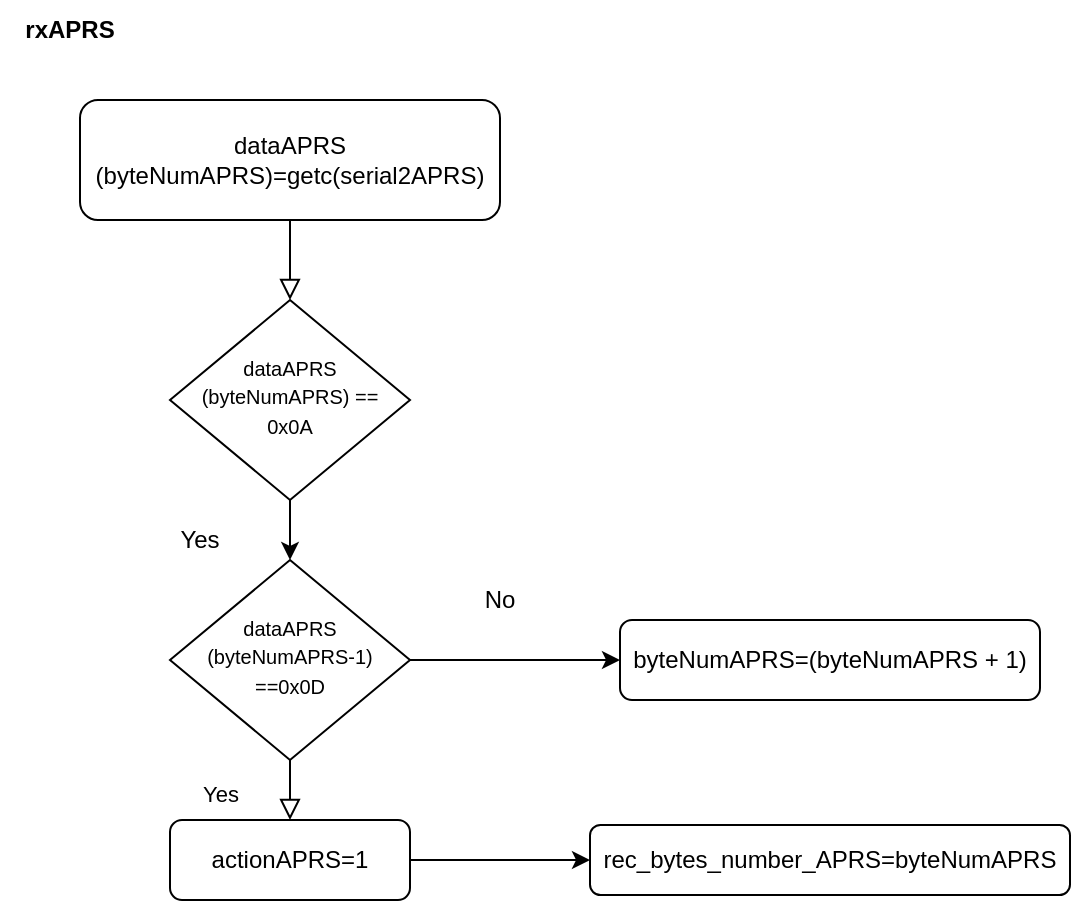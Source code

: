 <mxfile version="21.7.5" type="device" pages="15">
  <diagram id="C5RBs43oDa-KdzZeNtuy" name="rxAPRS">
    <mxGraphModel dx="1298" dy="663" grid="1" gridSize="10" guides="1" tooltips="1" connect="1" arrows="1" fold="1" page="1" pageScale="1" pageWidth="1169" pageHeight="1654" math="0" shadow="0">
      <root>
        <mxCell id="WIyWlLk6GJQsqaUBKTNV-0" />
        <mxCell id="WIyWlLk6GJQsqaUBKTNV-1" parent="WIyWlLk6GJQsqaUBKTNV-0" />
        <mxCell id="WIyWlLk6GJQsqaUBKTNV-2" value="" style="rounded=0;html=1;jettySize=auto;orthogonalLoop=1;fontSize=11;endArrow=block;endFill=0;endSize=8;strokeWidth=1;shadow=0;labelBackgroundColor=none;edgeStyle=orthogonalEdgeStyle;exitX=0.5;exitY=1;exitDx=0;exitDy=0;" parent="WIyWlLk6GJQsqaUBKTNV-1" source="U5jnwD8UnWTwmWS87wBQ-22" target="WIyWlLk6GJQsqaUBKTNV-6" edge="1">
          <mxGeometry relative="1" as="geometry">
            <mxPoint x="195" y="220" as="sourcePoint" />
          </mxGeometry>
        </mxCell>
        <mxCell id="KgaoOpk9q_FReVHQ94Zr-0" style="edgeStyle=orthogonalEdgeStyle;rounded=0;orthogonalLoop=1;jettySize=auto;html=1;entryX=0.5;entryY=0;entryDx=0;entryDy=0;" parent="WIyWlLk6GJQsqaUBKTNV-1" source="WIyWlLk6GJQsqaUBKTNV-6" target="WIyWlLk6GJQsqaUBKTNV-10" edge="1">
          <mxGeometry relative="1" as="geometry" />
        </mxCell>
        <mxCell id="WIyWlLk6GJQsqaUBKTNV-6" value="&lt;font style=&quot;font-size: 10px;&quot;&gt;dataAPRS&lt;br style=&quot;border-color: var(--border-color);&quot;&gt;(byteNumAPRS) == 0x0A&lt;/font&gt;" style="rhombus;whiteSpace=wrap;html=1;shadow=0;fontFamily=Helvetica;fontSize=12;align=center;strokeWidth=1;spacing=6;spacingTop=-4;" parent="WIyWlLk6GJQsqaUBKTNV-1" vertex="1">
          <mxGeometry x="135" y="190" width="120" height="100" as="geometry" />
        </mxCell>
        <mxCell id="WIyWlLk6GJQsqaUBKTNV-9" value="Yes" style="edgeStyle=orthogonalEdgeStyle;rounded=0;html=1;jettySize=auto;orthogonalLoop=1;fontSize=11;endArrow=block;endFill=0;endSize=8;strokeWidth=1;shadow=0;labelBackgroundColor=none;entryX=0.5;entryY=0;entryDx=0;entryDy=0;" parent="WIyWlLk6GJQsqaUBKTNV-1" source="WIyWlLk6GJQsqaUBKTNV-10" target="WIyWlLk6GJQsqaUBKTNV-12" edge="1">
          <mxGeometry x="-0.077" y="35" relative="1" as="geometry">
            <mxPoint as="offset" />
            <Array as="points" />
          </mxGeometry>
        </mxCell>
        <mxCell id="0HYo1QsAggVh1Ed4Rac6-0" style="edgeStyle=orthogonalEdgeStyle;rounded=0;orthogonalLoop=1;jettySize=auto;html=1;" parent="WIyWlLk6GJQsqaUBKTNV-1" source="WIyWlLk6GJQsqaUBKTNV-10" target="U5jnwD8UnWTwmWS87wBQ-2" edge="1">
          <mxGeometry relative="1" as="geometry" />
        </mxCell>
        <mxCell id="WIyWlLk6GJQsqaUBKTNV-10" value="&lt;font style=&quot;font-size: 10px;&quot;&gt;dataAPRS&lt;br&gt;(byteNumAPRS-1)&lt;br&gt;==0x0D&lt;/font&gt;" style="rhombus;whiteSpace=wrap;html=1;shadow=0;fontFamily=Helvetica;fontSize=12;align=center;strokeWidth=1;spacing=6;spacingTop=-4;" parent="WIyWlLk6GJQsqaUBKTNV-1" vertex="1">
          <mxGeometry x="135" y="320" width="120" height="100" as="geometry" />
        </mxCell>
        <mxCell id="U5jnwD8UnWTwmWS87wBQ-1" value="" style="edgeStyle=orthogonalEdgeStyle;rounded=0;orthogonalLoop=1;jettySize=auto;html=1;" parent="WIyWlLk6GJQsqaUBKTNV-1" source="WIyWlLk6GJQsqaUBKTNV-12" target="U5jnwD8UnWTwmWS87wBQ-0" edge="1">
          <mxGeometry relative="1" as="geometry" />
        </mxCell>
        <mxCell id="WIyWlLk6GJQsqaUBKTNV-12" value="actionAPRS=1" style="rounded=1;whiteSpace=wrap;html=1;fontSize=12;glass=0;strokeWidth=1;shadow=0;" parent="WIyWlLk6GJQsqaUBKTNV-1" vertex="1">
          <mxGeometry x="135" y="450" width="120" height="40" as="geometry" />
        </mxCell>
        <mxCell id="U5jnwD8UnWTwmWS87wBQ-0" value="rec_bytes_number_APRS=byteNumAPRS" style="text;html=1;strokeColor=default;fillColor=none;align=center;verticalAlign=middle;whiteSpace=wrap;rounded=1;" parent="WIyWlLk6GJQsqaUBKTNV-1" vertex="1">
          <mxGeometry x="345" y="452.5" width="240" height="35" as="geometry" />
        </mxCell>
        <mxCell id="U5jnwD8UnWTwmWS87wBQ-2" value="byteNumAPRS=(byteNumAPRS + 1)" style="rounded=1;whiteSpace=wrap;html=1;fontSize=12;glass=0;strokeWidth=1;shadow=0;" parent="WIyWlLk6GJQsqaUBKTNV-1" vertex="1">
          <mxGeometry x="360" y="350" width="210" height="40" as="geometry" />
        </mxCell>
        <mxCell id="U5jnwD8UnWTwmWS87wBQ-7" value="&lt;b&gt;rxAPRS&lt;/b&gt;" style="text;html=1;strokeColor=none;fillColor=none;align=center;verticalAlign=middle;whiteSpace=wrap;rounded=0;" parent="WIyWlLk6GJQsqaUBKTNV-1" vertex="1">
          <mxGeometry x="50" y="40" width="70" height="30" as="geometry" />
        </mxCell>
        <mxCell id="U5jnwD8UnWTwmWS87wBQ-22" value="dataAPRS&lt;br style=&quot;border-color: var(--border-color);&quot;&gt;(byteNumAPRS)=getc(serial2APRS)" style="rounded=1;whiteSpace=wrap;html=1;fontSize=12;glass=0;strokeWidth=1;shadow=0;" parent="WIyWlLk6GJQsqaUBKTNV-1" vertex="1">
          <mxGeometry x="90" y="90" width="210" height="60" as="geometry" />
        </mxCell>
        <mxCell id="0HYo1QsAggVh1Ed4Rac6-1" value="No" style="text;html=1;strokeColor=none;fillColor=none;align=center;verticalAlign=middle;whiteSpace=wrap;rounded=0;" parent="WIyWlLk6GJQsqaUBKTNV-1" vertex="1">
          <mxGeometry x="270" y="310" width="60" height="60" as="geometry" />
        </mxCell>
        <mxCell id="yBN-5m521ayIG6VE7ngR-0" value="Yes" style="text;html=1;strokeColor=none;fillColor=none;align=center;verticalAlign=middle;whiteSpace=wrap;rounded=0;" parent="WIyWlLk6GJQsqaUBKTNV-1" vertex="1">
          <mxGeometry x="120" y="280" width="60" height="60" as="geometry" />
        </mxCell>
      </root>
    </mxGraphModel>
  </diagram>
  <diagram id="S0fSH2xV4rVc7i2JknYB" name="rxMB">
    <mxGraphModel dx="2596" dy="1326" grid="1" gridSize="10" guides="1" tooltips="1" connect="1" arrows="1" fold="1" page="1" pageScale="1" pageWidth="1169" pageHeight="1654" math="0" shadow="0">
      <root>
        <mxCell id="0" />
        <mxCell id="1" parent="0" />
        <mxCell id="6ISoOVqRgD64Jt6R3pBy-1" value="" style="edgeStyle=orthogonalEdgeStyle;rounded=0;orthogonalLoop=1;jettySize=auto;html=1;" parent="1" source="6ISoOVqRgD64Jt6R3pBy-3" target="6ISoOVqRgD64Jt6R3pBy-6" edge="1">
          <mxGeometry relative="1" as="geometry" />
        </mxCell>
        <mxCell id="6ISoOVqRgD64Jt6R3pBy-3" value="receivedDataMB&lt;br style=&quot;font-size: 14px;&quot;&gt;(serial2MB)" style="rounded=1;whiteSpace=wrap;html=1;fontSize=14;glass=0;strokeWidth=1;shadow=0;" parent="1" vertex="1">
          <mxGeometry x="193.75" y="200" width="120" height="60" as="geometry" />
        </mxCell>
        <mxCell id="6ISoOVqRgD64Jt6R3pBy-4" value="" style="edgeStyle=orthogonalEdgeStyle;rounded=0;orthogonalLoop=1;jettySize=auto;html=1;" parent="1" source="6ISoOVqRgD64Jt6R3pBy-5" target="6ISoOVqRgD64Jt6R3pBy-3" edge="1">
          <mxGeometry relative="1" as="geometry" />
        </mxCell>
        <mxCell id="6ISoOVqRgD64Jt6R3pBy-5" value="fgetc(serial2MB)" style="rounded=1;whiteSpace=wrap;html=1;fontSize=14;glass=0;strokeWidth=1;shadow=0;" parent="1" vertex="1">
          <mxGeometry x="193.75" y="110" width="120" height="60" as="geometry" />
        </mxCell>
        <mxCell id="4L6jO2IhhrSak4BwYV2S-1" style="edgeStyle=orthogonalEdgeStyle;rounded=0;orthogonalLoop=1;jettySize=auto;html=1;entryX=0;entryY=0.5;entryDx=0;entryDy=0;" parent="1" source="6ISoOVqRgD64Jt6R3pBy-6" target="6ISoOVqRgD64Jt6R3pBy-11" edge="1">
          <mxGeometry relative="1" as="geometry" />
        </mxCell>
        <mxCell id="6ISoOVqRgD64Jt6R3pBy-6" value="&lt;font style=&quot;font-size: 14px;&quot;&gt;received&lt;br&gt;DataMB &lt;br style=&quot;font-size: 14px;&quot;&gt;== 0xE0&lt;/font&gt;" style="rhombus;whiteSpace=wrap;html=1;shadow=0;fontFamily=Helvetica;fontSize=14;align=center;strokeWidth=1;spacing=6;spacingTop=-4;" parent="1" vertex="1">
          <mxGeometry x="193.75" y="310" width="120" height="100" as="geometry" />
        </mxCell>
        <mxCell id="6ISoOVqRgD64Jt6R3pBy-7" value="" style="edgeStyle=orthogonalEdgeStyle;rounded=0;orthogonalLoop=1;jettySize=auto;html=1;" parent="1" source="6ISoOVqRgD64Jt6R3pBy-8" target="6ISoOVqRgD64Jt6R3pBy-18" edge="1">
          <mxGeometry relative="1" as="geometry" />
        </mxCell>
        <mxCell id="6ISoOVqRgD64Jt6R3pBy-26" value="" style="edgeStyle=orthogonalEdgeStyle;rounded=0;orthogonalLoop=1;jettySize=auto;html=1;" parent="1" source="6ISoOVqRgD64Jt6R3pBy-8" target="6ISoOVqRgD64Jt6R3pBy-21" edge="1">
          <mxGeometry relative="1" as="geometry" />
        </mxCell>
        <mxCell id="6ISoOVqRgD64Jt6R3pBy-8" value="byteNumMB=0&lt;br style=&quot;font-size: 14px;&quot;&gt;isCommandData=1" style="rounded=1;whiteSpace=wrap;html=1;fontSize=14;glass=0;strokeWidth=1;shadow=0;" parent="1" vertex="1">
          <mxGeometry x="295" y="597" width="210" height="50" as="geometry" />
        </mxCell>
        <mxCell id="6ISoOVqRgD64Jt6R3pBy-9" value="" style="edgeStyle=orthogonalEdgeStyle;rounded=0;orthogonalLoop=1;jettySize=auto;html=1;entryX=0.5;entryY=0;entryDx=0;entryDy=0;" parent="1" source="6ISoOVqRgD64Jt6R3pBy-11" target="6ISoOVqRgD64Jt6R3pBy-13" edge="1">
          <mxGeometry relative="1" as="geometry">
            <mxPoint x="520" y="460" as="targetPoint" />
            <Array as="points">
              <mxPoint x="520" y="423" />
              <mxPoint x="521" y="430" />
            </Array>
          </mxGeometry>
        </mxCell>
        <mxCell id="6ISoOVqRgD64Jt6R3pBy-10" value="" style="edgeStyle=orthogonalEdgeStyle;rounded=0;orthogonalLoop=1;jettySize=auto;html=1;" parent="1" source="6ISoOVqRgD64Jt6R3pBy-11" target="6ISoOVqRgD64Jt6R3pBy-19" edge="1">
          <mxGeometry relative="1" as="geometry" />
        </mxCell>
        <mxCell id="6ISoOVqRgD64Jt6R3pBy-11" value="&lt;div style=&quot;font-size: 14px;&quot;&gt;&lt;span style=&quot;background-color: initial; font-size: 14px;&quot;&gt;commandLine&amp;nbsp;&lt;/span&gt;&lt;span style=&quot;background-color: initial; font-size: 14px;&quot;&gt;(byteNumMB)&lt;/span&gt;&lt;/div&gt;&lt;div style=&quot;font-size: 14px;&quot;&gt;&lt;span style=&quot;background-color: initial; font-size: 14px;&quot;&gt;=receivedDataMB&lt;/span&gt;&lt;/div&gt;" style="rounded=1;whiteSpace=wrap;html=1;fontSize=14;glass=0;strokeWidth=1;shadow=0;align=center;" parent="1" vertex="1">
          <mxGeometry x="398.75" y="335" width="267.5" height="50" as="geometry" />
        </mxCell>
        <mxCell id="6ISoOVqRgD64Jt6R3pBy-12" value="&lt;b&gt;from MB&lt;/b&gt;" style="text;html=1;strokeColor=none;fillColor=none;align=center;verticalAlign=middle;whiteSpace=wrap;rounded=0;" parent="1" vertex="1">
          <mxGeometry x="173.75" y="60" width="70" height="30" as="geometry" />
        </mxCell>
        <mxCell id="6ISoOVqRgD64Jt6R3pBy-13" value="byteNumMB&lt;br style=&quot;font-size: 14px;&quot;&gt;==commandSizeMB-1" style="rhombus;whiteSpace=wrap;html=1;fontSize=14;" parent="1" vertex="1">
          <mxGeometry x="440" y="430" width="160" height="140" as="geometry" />
        </mxCell>
        <mxCell id="6ISoOVqRgD64Jt6R3pBy-14" value="Yes" style="edgeStyle=orthogonalEdgeStyle;rounded=0;html=1;jettySize=auto;orthogonalLoop=1;fontSize=11;endArrow=block;endFill=0;endSize=8;strokeWidth=1;shadow=0;labelBackgroundColor=none;" parent="1" edge="1">
          <mxGeometry x="-0.122" y="15" relative="1" as="geometry">
            <mxPoint as="offset" />
            <mxPoint x="600" y="499.62" as="sourcePoint" />
            <mxPoint x="707.5" y="500" as="targetPoint" />
          </mxGeometry>
        </mxCell>
        <mxCell id="6ISoOVqRgD64Jt6R3pBy-15" value="Yes" style="edgeStyle=orthogonalEdgeStyle;rounded=0;html=1;jettySize=auto;orthogonalLoop=1;fontSize=11;endArrow=block;endFill=0;endSize=8;strokeWidth=1;shadow=0;labelBackgroundColor=none;entryX=0;entryY=0.5;entryDx=0;entryDy=0;exitX=0.5;exitY=1;exitDx=0;exitDy=0;" parent="1" source="6ISoOVqRgD64Jt6R3pBy-6" target="6ISoOVqRgD64Jt6R3pBy-8" edge="1">
          <mxGeometry x="-0.128" y="20" relative="1" as="geometry">
            <mxPoint as="offset" />
            <mxPoint x="313.75" y="359.33" as="sourcePoint" />
            <mxPoint x="421.25" y="359.71" as="targetPoint" />
          </mxGeometry>
        </mxCell>
        <mxCell id="6ISoOVqRgD64Jt6R3pBy-16" value="" style="edgeStyle=orthogonalEdgeStyle;rounded=0;orthogonalLoop=1;jettySize=auto;html=1;" parent="1" source="6ISoOVqRgD64Jt6R3pBy-17" target="6ISoOVqRgD64Jt6R3pBy-20" edge="1">
          <mxGeometry relative="1" as="geometry" />
        </mxCell>
        <mxCell id="6ISoOVqRgD64Jt6R3pBy-17" value="actionMB=1&lt;br style=&quot;font-size: 14px;&quot;&gt;byteNumMB=0&lt;br style=&quot;font-size: 14px;&quot;&gt;isCommandData=0" style="rounded=1;whiteSpace=wrap;html=1;fontSize=14;glass=0;strokeWidth=1;shadow=0;" parent="1" vertex="1">
          <mxGeometry x="677.5" y="465" width="210" height="70" as="geometry" />
        </mxCell>
        <mxCell id="6ISoOVqRgD64Jt6R3pBy-18" value="debugport =&lt;br style=&quot;font-size: 14px;&quot;&gt;&lt;i style=&quot;font-size: 14px;&quot;&gt;&quot;Received an E0&quot;&lt;/i&gt;" style="rounded=1;whiteSpace=wrap;html=1;fontSize=14;glass=0;strokeWidth=1;shadow=0;" parent="1" vertex="1">
          <mxGeometry x="920" y="597" width="210" height="50" as="geometry" />
        </mxCell>
        <mxCell id="6ISoOVqRgD64Jt6R3pBy-19" value="&lt;div style=&quot;text-align: center; font-size: 14px;&quot;&gt;&lt;span style=&quot;background-color: initial; font-size: 14px;&quot;&gt;debugport=&lt;/span&gt;&lt;/div&gt;&lt;div style=&quot;text-align: center; font-size: 14px;&quot;&gt;&lt;span style=&quot;background-color: initial; font-size: 14px;&quot;&gt;&quot;&lt;/span&gt;&lt;i style=&quot;background-color: initial; font-size: 14px;&quot;&gt;from MB we received %X, number of command bytes rcvd=%u,&quot;&lt;/i&gt;&lt;span style=&quot;background-color: initial; font-size: 14px;&quot;&gt; receivedDataMB, byteNumMB&lt;/span&gt;&lt;br style=&quot;font-size: 14px;&quot;&gt;&lt;/div&gt;" style="rounded=1;whiteSpace=wrap;html=1;fontSize=14;glass=0;strokeWidth=1;shadow=0;align=left;" parent="1" vertex="1">
          <mxGeometry x="905.75" y="335" width="340" height="50" as="geometry" />
        </mxCell>
        <mxCell id="6ISoOVqRgD64Jt6R3pBy-20" value="debugport=&lt;br style=&quot;font-size: 14px;&quot;&gt;&quot;&lt;i style=&quot;font-size: 14px;&quot;&gt;full command is received&lt;/i&gt;&quot;" style="rounded=1;whiteSpace=wrap;html=1;fontSize=14;glass=0;strokeWidth=1;shadow=0;" parent="1" vertex="1">
          <mxGeometry x="920" y="480" width="210" height="40" as="geometry" />
        </mxCell>
        <mxCell id="6ISoOVqRgD64Jt6R3pBy-21" value="isCommand&lt;br&gt;Data&lt;br style=&quot;font-size: 14px;&quot;&gt;==1" style="rhombus;whiteSpace=wrap;html=1;shadow=0;fontFamily=Helvetica;fontSize=14;align=center;strokeWidth=1;spacing=6;spacingTop=-4;" parent="1" vertex="1">
          <mxGeometry x="340" y="700" width="120" height="100" as="geometry" />
        </mxCell>
        <mxCell id="6ISoOVqRgD64Jt6R3pBy-23" value="Yes" style="edgeStyle=orthogonalEdgeStyle;rounded=0;html=1;jettySize=auto;orthogonalLoop=1;fontSize=11;endArrow=block;endFill=0;endSize=8;strokeWidth=1;shadow=0;labelBackgroundColor=none;entryX=0;entryY=0.5;entryDx=0;entryDy=0;" parent="1" edge="1">
          <mxGeometry x="-0.128" y="20" relative="1" as="geometry">
            <mxPoint as="offset" />
            <mxPoint x="460" y="749.17" as="sourcePoint" />
            <mxPoint x="560.25" y="749.84" as="targetPoint" />
          </mxGeometry>
        </mxCell>
        <mxCell id="6ISoOVqRgD64Jt6R3pBy-24" value="byteNumMB=((byteNumMB + 1) % commandSizeMB)" style="rounded=1;whiteSpace=wrap;html=1;fontSize=14;glass=0;strokeWidth=1;shadow=0;" parent="1" vertex="1">
          <mxGeometry x="560" y="725" width="140" height="50" as="geometry" />
        </mxCell>
        <mxCell id="4L6jO2IhhrSak4BwYV2S-4" value="No" style="text;html=1;strokeColor=none;fillColor=none;align=center;verticalAlign=middle;whiteSpace=wrap;rounded=0;" parent="1" vertex="1">
          <mxGeometry x="320" y="310" width="60" height="30" as="geometry" />
        </mxCell>
      </root>
    </mxGraphModel>
  </diagram>
  <diagram id="1-nb0Ig7sDDKZEhGEB6O" name="write_satellite_info">
    <mxGraphModel dx="1854" dy="947" grid="1" gridSize="10" guides="1" tooltips="1" connect="1" arrows="1" fold="1" page="1" pageScale="1" pageWidth="1169" pageHeight="1654" math="0" shadow="0">
      <root>
        <mxCell id="0" />
        <mxCell id="1" parent="0" />
        <mxCell id="U3RMziG43DaQSc3YggTk-1" value="write_satellite_info()" style="text;html=1;strokeColor=none;fillColor=none;align=center;verticalAlign=middle;whiteSpace=wrap;rounded=0;" parent="1" vertex="1">
          <mxGeometry x="140" y="110" width="60" height="30" as="geometry" />
        </mxCell>
        <mxCell id="U3RMziG43DaQSc3YggTk-4" value="" style="edgeStyle=orthogonalEdgeStyle;rounded=0;orthogonalLoop=1;jettySize=auto;html=1;" parent="1" source="U3RMziG43DaQSc3YggTk-2" target="U3RMziG43DaQSc3YggTk-3" edge="1">
          <mxGeometry relative="1" as="geometry" />
        </mxCell>
        <mxCell id="U3RMziG43DaQSc3YggTk-2" value="SUBSECTOR_4KB_ERASE4(satellite_info_pointer)&lt;br&gt;WRITE_DATA_N_BYTE4(satellite_info_pointer, sizeof(satellite_name), satellite_name)" style="rounded=1;whiteSpace=wrap;html=1;" parent="1" vertex="1">
          <mxGeometry x="130" y="160" width="340" height="60" as="geometry" />
        </mxCell>
        <mxCell id="U3RMziG43DaQSc3YggTk-3" value="debugPort=&lt;br&gt;&quot;Writing_satellite_info&quot;" style="whiteSpace=wrap;html=1;rounded=1;" parent="1" vertex="1">
          <mxGeometry x="660" y="160" width="120" height="60" as="geometry" />
        </mxCell>
      </root>
    </mxGraphModel>
  </diagram>
  <diagram name="prepare_DummyData" id="Dt8q8FBRb2ICxnStbIgw">
    <mxGraphModel dx="1298" dy="663" grid="1" gridSize="10" guides="1" tooltips="1" connect="1" arrows="1" fold="1" page="1" pageScale="1" pageWidth="1169" pageHeight="1654" math="0" shadow="0">
      <root>
        <mxCell id="kjmLyzYgu8ez56hPKRtd-0" />
        <mxCell id="kjmLyzYgu8ez56hPKRtd-1" parent="kjmLyzYgu8ez56hPKRtd-0" />
        <mxCell id="kjmLyzYgu8ez56hPKRtd-6" value="" style="edgeStyle=orthogonalEdgeStyle;rounded=0;orthogonalLoop=1;jettySize=auto;html=1;" edge="1" parent="kjmLyzYgu8ez56hPKRtd-1" source="kjmLyzYgu8ez56hPKRtd-7" target="kjmLyzYgu8ez56hPKRtd-12">
          <mxGeometry relative="1" as="geometry" />
        </mxCell>
        <mxCell id="kjmLyzYgu8ez56hPKRtd-7" value="prepare_DummyData (packetNo)" style="text;html=1;strokeColor=default;fillColor=none;align=center;verticalAlign=middle;whiteSpace=wrap;rounded=1;" vertex="1" parent="kjmLyzYgu8ez56hPKRtd-1">
          <mxGeometry x="225" y="150" width="150" height="40" as="geometry" />
        </mxCell>
        <mxCell id="kjmLyzYgu8ez56hPKRtd-8" value="" style="edgeStyle=orthogonalEdgeStyle;rounded=0;orthogonalLoop=1;jettySize=auto;html=1;" edge="1" parent="kjmLyzYgu8ez56hPKRtd-1" source="kjmLyzYgu8ez56hPKRtd-9" target="kjmLyzYgu8ez56hPKRtd-7">
          <mxGeometry relative="1" as="geometry" />
        </mxCell>
        <mxCell id="kjmLyzYgu8ez56hPKRtd-9" value="packetNo" style="text;html=1;strokeColor=default;fillColor=none;align=center;verticalAlign=middle;whiteSpace=wrap;rounded=1;" vertex="1" parent="kjmLyzYgu8ez56hPKRtd-1">
          <mxGeometry x="225" y="70" width="150" height="40" as="geometry" />
        </mxCell>
        <mxCell id="kjmLyzYgu8ez56hPKRtd-10" value="prepare_DummyData()" style="text;html=1;strokeColor=none;fillColor=none;align=center;verticalAlign=middle;whiteSpace=wrap;rounded=0;" vertex="1" parent="kjmLyzYgu8ez56hPKRtd-1">
          <mxGeometry x="150" y="30" width="60" height="30" as="geometry" />
        </mxCell>
        <mxCell id="kjmLyzYgu8ez56hPKRtd-11" style="edgeStyle=orthogonalEdgeStyle;rounded=0;orthogonalLoop=1;jettySize=auto;html=1;exitX=1;exitY=0.5;exitDx=0;exitDy=0;" edge="1" parent="kjmLyzYgu8ez56hPKRtd-1" source="kjmLyzYgu8ez56hPKRtd-12" target="kjmLyzYgu8ez56hPKRtd-13">
          <mxGeometry relative="1" as="geometry" />
        </mxCell>
        <mxCell id="kjmLyzYgu8ez56hPKRtd-12" value="SUBSECTOR_4KB_ERASE4(0)&lt;br&gt;WRITE_DATA_N_BYTE4(0, packetNo*81)" style="rounded=1;whiteSpace=wrap;html=1;" vertex="1" parent="kjmLyzYgu8ez56hPKRtd-1">
          <mxGeometry x="130" y="240" width="340" height="40" as="geometry" />
        </mxCell>
        <mxCell id="kjmLyzYgu8ez56hPKRtd-13" value="debugPort=&lt;br&gt;&quot;&lt;i&gt;Finished writing %lu packets &lt;br&gt;of dummy Bytes in SF_FM&quot;,&lt;br&gt;&lt;/i&gt;packetsNo" style="whiteSpace=wrap;html=1;rounded=1;" vertex="1" parent="kjmLyzYgu8ez56hPKRtd-1">
          <mxGeometry x="690" y="230" width="190" height="60" as="geometry" />
        </mxCell>
        <mxCell id="kjmLyzYgu8ez56hPKRtd-14" value="show_FM_data(void)" style="text;html=1;strokeColor=none;fillColor=none;align=center;verticalAlign=middle;whiteSpace=wrap;rounded=0;" vertex="1" parent="kjmLyzYgu8ez56hPKRtd-1">
          <mxGeometry x="90" y="650" width="60" height="30" as="geometry" />
        </mxCell>
        <mxCell id="kjmLyzYgu8ez56hPKRtd-15" value="" style="edgeStyle=orthogonalEdgeStyle;rounded=0;orthogonalLoop=1;jettySize=auto;html=1;" edge="1" parent="kjmLyzYgu8ez56hPKRtd-1" source="kjmLyzYgu8ez56hPKRtd-17" target="kjmLyzYgu8ez56hPKRtd-19">
          <mxGeometry relative="1" as="geometry" />
        </mxCell>
        <mxCell id="kjmLyzYgu8ez56hPKRtd-16" style="edgeStyle=orthogonalEdgeStyle;rounded=0;orthogonalLoop=1;jettySize=auto;html=1;" edge="1" parent="kjmLyzYgu8ez56hPKRtd-1" source="kjmLyzYgu8ez56hPKRtd-17">
          <mxGeometry relative="1" as="geometry">
            <mxPoint x="640" y="1100" as="targetPoint" />
            <Array as="points">
              <mxPoint x="90" y="785" />
              <mxPoint x="90" y="1100" />
            </Array>
          </mxGeometry>
        </mxCell>
        <mxCell id="kjmLyzYgu8ez56hPKRtd-17" value="SF_Data_Addres= make32(first_adress[0]....first_adress[3])" style="text;html=1;strokeColor=default;fillColor=none;align=center;verticalAlign=middle;whiteSpace=wrap;rounded=1;" vertex="1" parent="kjmLyzYgu8ez56hPKRtd-1">
          <mxGeometry x="122.5" y="760" width="255" height="50" as="geometry" />
        </mxCell>
        <mxCell id="kjmLyzYgu8ez56hPKRtd-18" value="" style="edgeStyle=orthogonalEdgeStyle;rounded=0;orthogonalLoop=1;jettySize=auto;html=1;" edge="1" parent="kjmLyzYgu8ez56hPKRtd-1" source="kjmLyzYgu8ez56hPKRtd-19" target="kjmLyzYgu8ez56hPKRtd-21">
          <mxGeometry relative="1" as="geometry" />
        </mxCell>
        <mxCell id="kjmLyzYgu8ez56hPKRtd-19" value="for:&lt;br&gt;(i=SF_Data_start_Adrs; i&amp;lt;SF_Data_start_Adrs+162; i++)" style="rounded=0;whiteSpace=wrap;html=1;" vertex="1" parent="kjmLyzYgu8ez56hPKRtd-1">
          <mxGeometry x="120" y="880" width="260" height="60" as="geometry" />
        </mxCell>
        <mxCell id="kjmLyzYgu8ez56hPKRtd-20" value="" style="edgeStyle=orthogonalEdgeStyle;rounded=0;orthogonalLoop=1;jettySize=auto;html=1;" edge="1" parent="kjmLyzYgu8ez56hPKRtd-1" source="kjmLyzYgu8ez56hPKRtd-21" target="kjmLyzYgu8ez56hPKRtd-24">
          <mxGeometry relative="1" as="geometry" />
        </mxCell>
        <mxCell id="kjmLyzYgu8ez56hPKRtd-21" value="if&lt;br&gt;(i-SF_Data_start_Adrs&lt;br&gt;%25==0)" style="rhombus;whiteSpace=wrap;html=1;" vertex="1" parent="kjmLyzYgu8ez56hPKRtd-1">
          <mxGeometry x="435" y="860" width="150" height="100" as="geometry" />
        </mxCell>
        <mxCell id="kjmLyzYgu8ez56hPKRtd-22" style="edgeStyle=orthogonalEdgeStyle;rounded=0;orthogonalLoop=1;jettySize=auto;html=1;entryX=0.5;entryY=0;entryDx=0;entryDy=0;" edge="1" parent="kjmLyzYgu8ez56hPKRtd-1" source="kjmLyzYgu8ez56hPKRtd-23" target="kjmLyzYgu8ez56hPKRtd-17">
          <mxGeometry relative="1" as="geometry">
            <mxPoint x="250" y="730" as="targetPoint" />
          </mxGeometry>
        </mxCell>
        <mxCell id="kjmLyzYgu8ez56hPKRtd-23" value="debugPort=&lt;br&gt;&lt;i&gt;&quot;FM Data from addrss %X%X%X%X&quot;&lt;/i&gt;&lt;br&gt;first_adress[0]....first_adress[3]" style="whiteSpace=wrap;html=1;rounded=1;" vertex="1" parent="kjmLyzYgu8ez56hPKRtd-1">
          <mxGeometry x="650" y="700" width="190" height="60" as="geometry" />
        </mxCell>
        <mxCell id="kjmLyzYgu8ez56hPKRtd-24" value="debugPort= &quot;\r\n&quot;&lt;br&gt;debugPort = READ_DATA_BYTE4 (i)" style="whiteSpace=wrap;html=1;rounded=1;" vertex="1" parent="kjmLyzYgu8ez56hPKRtd-1">
          <mxGeometry x="640" y="880" width="210" height="60" as="geometry" />
        </mxCell>
        <mxCell id="kjmLyzYgu8ez56hPKRtd-25" value="fputc(READ_DATA_BYTE4(i)&lt;br&gt;delay_ms(delayTX)" style="whiteSpace=wrap;html=1;rounded=1;" vertex="1" parent="kjmLyzYgu8ez56hPKRtd-1">
          <mxGeometry x="405" y="980" width="180" height="60" as="geometry" />
        </mxCell>
        <mxCell id="kjmLyzYgu8ez56hPKRtd-26" value="" style="endArrow=classic;html=1;rounded=0;entryX=1;entryY=0.5;entryDx=0;entryDy=0;" edge="1" parent="kjmLyzYgu8ez56hPKRtd-1" target="kjmLyzYgu8ez56hPKRtd-25">
          <mxGeometry width="50" height="50" relative="1" as="geometry">
            <mxPoint x="610" y="910" as="sourcePoint" />
            <mxPoint x="610" y="1040" as="targetPoint" />
            <Array as="points">
              <mxPoint x="610" y="1010" />
            </Array>
          </mxGeometry>
        </mxCell>
        <mxCell id="kjmLyzYgu8ez56hPKRtd-27" value="debugPort= &quot;\r\n&quot;" style="whiteSpace=wrap;html=1;rounded=1;" vertex="1" parent="kjmLyzYgu8ez56hPKRtd-1">
          <mxGeometry x="640" y="1070" width="210" height="60" as="geometry" />
        </mxCell>
      </root>
    </mxGraphModel>
  </diagram>
  <diagram name="show_FM_data" id="qlQFVDzcnmOEDeGRf7Tz">
    <mxGraphModel dx="1854" dy="947" grid="1" gridSize="10" guides="1" tooltips="1" connect="1" arrows="1" fold="1" page="1" pageScale="1" pageWidth="1169" pageHeight="1654" math="0" shadow="0">
      <root>
        <mxCell id="5JuVCUQrIe9Fgeor7gWl-0" />
        <mxCell id="5JuVCUQrIe9Fgeor7gWl-1" parent="5JuVCUQrIe9Fgeor7gWl-0" />
        <mxCell id="5JuVCUQrIe9Fgeor7gWl-10" value="show_FM_data(void)" style="text;html=1;strokeColor=none;fillColor=none;align=center;verticalAlign=middle;whiteSpace=wrap;rounded=0;" vertex="1" parent="5JuVCUQrIe9Fgeor7gWl-1">
          <mxGeometry x="160" y="100" width="60" height="30" as="geometry" />
        </mxCell>
        <mxCell id="5JuVCUQrIe9Fgeor7gWl-11" value="" style="edgeStyle=orthogonalEdgeStyle;rounded=0;orthogonalLoop=1;jettySize=auto;html=1;" edge="1" parent="5JuVCUQrIe9Fgeor7gWl-1" source="5JuVCUQrIe9Fgeor7gWl-13" target="5JuVCUQrIe9Fgeor7gWl-15">
          <mxGeometry relative="1" as="geometry" />
        </mxCell>
        <mxCell id="5JuVCUQrIe9Fgeor7gWl-12" style="edgeStyle=orthogonalEdgeStyle;rounded=0;orthogonalLoop=1;jettySize=auto;html=1;" edge="1" parent="5JuVCUQrIe9Fgeor7gWl-1" source="5JuVCUQrIe9Fgeor7gWl-13">
          <mxGeometry relative="1" as="geometry">
            <mxPoint x="710" y="550" as="targetPoint" />
            <Array as="points">
              <mxPoint x="160" y="235" />
              <mxPoint x="160" y="550" />
            </Array>
          </mxGeometry>
        </mxCell>
        <mxCell id="5JuVCUQrIe9Fgeor7gWl-13" value="SF_Data_Addres= make32(first_adress[0]....first_adress[3])" style="text;html=1;strokeColor=default;fillColor=none;align=center;verticalAlign=middle;whiteSpace=wrap;rounded=1;" vertex="1" parent="5JuVCUQrIe9Fgeor7gWl-1">
          <mxGeometry x="192.5" y="210" width="255" height="50" as="geometry" />
        </mxCell>
        <mxCell id="5JuVCUQrIe9Fgeor7gWl-14" value="" style="edgeStyle=orthogonalEdgeStyle;rounded=0;orthogonalLoop=1;jettySize=auto;html=1;" edge="1" parent="5JuVCUQrIe9Fgeor7gWl-1" source="5JuVCUQrIe9Fgeor7gWl-15" target="5JuVCUQrIe9Fgeor7gWl-17">
          <mxGeometry relative="1" as="geometry" />
        </mxCell>
        <mxCell id="5JuVCUQrIe9Fgeor7gWl-15" value="for:&lt;br&gt;(i=SF_Data_start_Adrs; i&amp;lt;SF_Data_start_Adrs+162; i++)" style="rounded=0;whiteSpace=wrap;html=1;" vertex="1" parent="5JuVCUQrIe9Fgeor7gWl-1">
          <mxGeometry x="190" y="330" width="260" height="60" as="geometry" />
        </mxCell>
        <mxCell id="5JuVCUQrIe9Fgeor7gWl-16" value="" style="edgeStyle=orthogonalEdgeStyle;rounded=0;orthogonalLoop=1;jettySize=auto;html=1;" edge="1" parent="5JuVCUQrIe9Fgeor7gWl-1" source="5JuVCUQrIe9Fgeor7gWl-17" target="5JuVCUQrIe9Fgeor7gWl-20">
          <mxGeometry relative="1" as="geometry" />
        </mxCell>
        <mxCell id="5JuVCUQrIe9Fgeor7gWl-17" value="if&lt;br&gt;(i-SF_Data_start_Adrs&lt;br&gt;%25==0)" style="rhombus;whiteSpace=wrap;html=1;" vertex="1" parent="5JuVCUQrIe9Fgeor7gWl-1">
          <mxGeometry x="505" y="310" width="150" height="100" as="geometry" />
        </mxCell>
        <mxCell id="5JuVCUQrIe9Fgeor7gWl-18" style="edgeStyle=orthogonalEdgeStyle;rounded=0;orthogonalLoop=1;jettySize=auto;html=1;entryX=0.5;entryY=0;entryDx=0;entryDy=0;" edge="1" parent="5JuVCUQrIe9Fgeor7gWl-1" source="5JuVCUQrIe9Fgeor7gWl-19" target="5JuVCUQrIe9Fgeor7gWl-13">
          <mxGeometry relative="1" as="geometry">
            <mxPoint x="320" y="180" as="targetPoint" />
          </mxGeometry>
        </mxCell>
        <mxCell id="5JuVCUQrIe9Fgeor7gWl-19" value="debugPort=&lt;br&gt;&lt;i&gt;&quot;FM Data from addrss %X%X%X%X&quot;&lt;/i&gt;&lt;br&gt;first_adress[0]....first_adress[3]" style="whiteSpace=wrap;html=1;rounded=1;" vertex="1" parent="5JuVCUQrIe9Fgeor7gWl-1">
          <mxGeometry x="720" y="150" width="190" height="60" as="geometry" />
        </mxCell>
        <mxCell id="5JuVCUQrIe9Fgeor7gWl-20" value="debugPort= &quot;\r\n&quot;&lt;br&gt;debugPort = READ_DATA_BYTE4 (i)" style="whiteSpace=wrap;html=1;rounded=1;" vertex="1" parent="5JuVCUQrIe9Fgeor7gWl-1">
          <mxGeometry x="710" y="330" width="210" height="60" as="geometry" />
        </mxCell>
        <mxCell id="5JuVCUQrIe9Fgeor7gWl-21" value="fputc(READ_DATA_BYTE4(i)&lt;br&gt;delay_ms(delayTX)" style="whiteSpace=wrap;html=1;rounded=1;" vertex="1" parent="5JuVCUQrIe9Fgeor7gWl-1">
          <mxGeometry x="475" y="430" width="180" height="60" as="geometry" />
        </mxCell>
        <mxCell id="5JuVCUQrIe9Fgeor7gWl-22" value="" style="endArrow=classic;html=1;rounded=0;entryX=1;entryY=0.5;entryDx=0;entryDy=0;" edge="1" parent="5JuVCUQrIe9Fgeor7gWl-1" target="5JuVCUQrIe9Fgeor7gWl-21">
          <mxGeometry width="50" height="50" relative="1" as="geometry">
            <mxPoint x="680" y="360" as="sourcePoint" />
            <mxPoint x="680" y="490" as="targetPoint" />
            <Array as="points">
              <mxPoint x="680" y="460" />
            </Array>
          </mxGeometry>
        </mxCell>
        <mxCell id="5JuVCUQrIe9Fgeor7gWl-23" value="debugPort= &quot;\r\n&quot;" style="whiteSpace=wrap;html=1;rounded=1;" vertex="1" parent="5JuVCUQrIe9Fgeor7gWl-1">
          <mxGeometry x="710" y="520" width="210" height="60" as="geometry" />
        </mxCell>
      </root>
    </mxGraphModel>
  </diagram>
  <diagram id="jQY-w9vyutfmUupq2mbS" name="Page-4">
    <mxGraphModel dx="1854" dy="947" grid="1" gridSize="10" guides="1" tooltips="1" connect="1" arrows="1" fold="1" page="1" pageScale="1" pageWidth="1654" pageHeight="1169" math="0" shadow="0">
      <root>
        <mxCell id="0" />
        <mxCell id="1" parent="0" />
        <mxCell id="3FMnaOfn3e0F-bcJtRjW-1" value="Ack to Mission Boss&lt;br&gt;" style="text;html=1;strokeColor=none;fillColor=none;align=center;verticalAlign=middle;whiteSpace=wrap;rounded=0;" parent="1" vertex="1">
          <mxGeometry x="110" y="70" width="120" height="30" as="geometry" />
        </mxCell>
        <mxCell id="TxB6-nC1AI6_zZkAAGpI-4" value="" style="edgeStyle=orthogonalEdgeStyle;rounded=0;orthogonalLoop=1;jettySize=auto;html=1;" parent="1" source="TxB6-nC1AI6_zZkAAGpI-1" target="TxB6-nC1AI6_zZkAAGpI-2" edge="1">
          <mxGeometry relative="1" as="geometry" />
        </mxCell>
        <mxCell id="TxB6-nC1AI6_zZkAAGpI-1" value="sendACKtoMB(ackByte)" style="rounded=1;whiteSpace=wrap;html=1;" parent="1" vertex="1">
          <mxGeometry x="100" y="120" width="180" height="40" as="geometry" />
        </mxCell>
        <mxCell id="TxB6-nC1AI6_zZkAAGpI-5" style="edgeStyle=orthogonalEdgeStyle;rounded=0;orthogonalLoop=1;jettySize=auto;html=1;exitX=1;exitY=0.5;exitDx=0;exitDy=0;entryX=0;entryY=0.5;entryDx=0;entryDy=0;" parent="1" source="TxB6-nC1AI6_zZkAAGpI-2" target="TxB6-nC1AI6_zZkAAGpI-3" edge="1">
          <mxGeometry relative="1" as="geometry" />
        </mxCell>
        <mxCell id="TxB6-nC1AI6_zZkAAGpI-2" value="fputc(ackByte, serial2MB)" style="rounded=1;whiteSpace=wrap;html=1;" parent="1" vertex="1">
          <mxGeometry x="100" y="200" width="180" height="40" as="geometry" />
        </mxCell>
        <mxCell id="TxB6-nC1AI6_zZkAAGpI-3" value="debugPort=&lt;br&gt;&lt;i&gt;&quot;This ack is sent: %X \r\n&quot;&lt;/i&gt;&lt;br&gt;ackByte" style="rounded=1;whiteSpace=wrap;html=1;" parent="1" vertex="1">
          <mxGeometry x="450" y="195" width="180" height="50" as="geometry" />
        </mxCell>
        <mxCell id="TxB6-nC1AI6_zZkAAGpI-6" value="E0 command from Mission Boss" style="text;html=1;strokeColor=none;fillColor=none;align=center;verticalAlign=middle;whiteSpace=wrap;rounded=0;" parent="1" vertex="1">
          <mxGeometry x="60" y="400" width="200" height="30" as="geometry" />
        </mxCell>
        <mxCell id="TxB6-nC1AI6_zZkAAGpI-10" value="" style="edgeStyle=orthogonalEdgeStyle;rounded=0;orthogonalLoop=1;jettySize=auto;html=1;" parent="1" source="TxB6-nC1AI6_zZkAAGpI-7" target="TxB6-nC1AI6_zZkAAGpI-9" edge="1">
          <mxGeometry relative="1" as="geometry" />
        </mxCell>
        <mxCell id="TxB6-nC1AI6_zZkAAGpI-20" style="edgeStyle=orthogonalEdgeStyle;rounded=0;orthogonalLoop=1;jettySize=auto;html=1;exitX=1;exitY=0.5;exitDx=0;exitDy=0;" parent="1" source="TxB6-nC1AI6_zZkAAGpI-7" target="TxB6-nC1AI6_zZkAAGpI-8" edge="1">
          <mxGeometry relative="1" as="geometry" />
        </mxCell>
        <mxCell id="TxB6-nC1AI6_zZkAAGpI-7" value="executeE0command&lt;br&gt;(sendAddres, packetsNoInTheCommand)" style="rounded=1;whiteSpace=wrap;html=1;" parent="1" vertex="1">
          <mxGeometry x="100" y="450" width="230" height="40" as="geometry" />
        </mxCell>
        <mxCell id="TxB6-nC1AI6_zZkAAGpI-8" value="debugPort=&lt;i&gt;&quot;\r\n\r\n&quot;&lt;/i&gt;" style="rounded=1;whiteSpace=wrap;html=1;" parent="1" vertex="1">
          <mxGeometry x="450" y="445" width="180" height="50" as="geometry" />
        </mxCell>
        <mxCell id="TxB6-nC1AI6_zZkAAGpI-12" value="" style="edgeStyle=orthogonalEdgeStyle;rounded=0;orthogonalLoop=1;jettySize=auto;html=1;" parent="1" source="TxB6-nC1AI6_zZkAAGpI-9" target="TxB6-nC1AI6_zZkAAGpI-11" edge="1">
          <mxGeometry relative="1" as="geometry" />
        </mxCell>
        <mxCell id="TxB6-nC1AI6_zZkAAGpI-9" value="data2MB" style="rounded=1;whiteSpace=wrap;html=1;" parent="1" vertex="1">
          <mxGeometry x="170" y="520" width="90" height="40" as="geometry" />
        </mxCell>
        <mxCell id="TxB6-nC1AI6_zZkAAGpI-14" value="" style="edgeStyle=orthogonalEdgeStyle;rounded=0;orthogonalLoop=1;jettySize=auto;html=1;" parent="1" source="TxB6-nC1AI6_zZkAAGpI-11" target="TxB6-nC1AI6_zZkAAGpI-13" edge="1">
          <mxGeometry relative="1" as="geometry" />
        </mxCell>
        <mxCell id="TxB6-nC1AI6_zZkAAGpI-18" style="edgeStyle=orthogonalEdgeStyle;rounded=0;orthogonalLoop=1;jettySize=auto;html=1;exitX=0;exitY=0.5;exitDx=0;exitDy=0;entryX=0;entryY=0.5;entryDx=0;entryDy=0;" parent="1" source="TxB6-nC1AI6_zZkAAGpI-11" target="TxB6-nC1AI6_zZkAAGpI-17" edge="1">
          <mxGeometry relative="1" as="geometry" />
        </mxCell>
        <mxCell id="TxB6-nC1AI6_zZkAAGpI-11" value="for &lt;br&gt;(i=0; i&amp;lt;(packetsNoInTheCommand*packetLength); i++)" style="rounded=1;whiteSpace=wrap;html=1;" parent="1" vertex="1">
          <mxGeometry x="80" y="600" width="270" height="90" as="geometry" />
        </mxCell>
        <mxCell id="TxB6-nC1AI6_zZkAAGpI-16" style="edgeStyle=orthogonalEdgeStyle;rounded=0;orthogonalLoop=1;jettySize=auto;html=1;" parent="1" source="TxB6-nC1AI6_zZkAAGpI-13" target="TxB6-nC1AI6_zZkAAGpI-15" edge="1">
          <mxGeometry relative="1" as="geometry" />
        </mxCell>
        <mxCell id="TxB6-nC1AI6_zZkAAGpI-13" value="i%20==0" style="rhombus;whiteSpace=wrap;html=1;" parent="1" vertex="1">
          <mxGeometry x="145" y="750" width="140" height="110" as="geometry" />
        </mxCell>
        <mxCell id="TxB6-nC1AI6_zZkAAGpI-15" value="debugPort=&lt;i&gt;&quot;\r\n\r\n&quot;&lt;/i&gt;" style="rounded=1;whiteSpace=wrap;html=1;" parent="1" vertex="1">
          <mxGeometry x="450" y="780" width="180" height="50" as="geometry" />
        </mxCell>
        <mxCell id="TxB6-nC1AI6_zZkAAGpI-21" style="edgeStyle=orthogonalEdgeStyle;rounded=0;orthogonalLoop=1;jettySize=auto;html=1;exitX=1;exitY=0.5;exitDx=0;exitDy=0;entryX=0;entryY=0.5;entryDx=0;entryDy=0;" parent="1" source="TxB6-nC1AI6_zZkAAGpI-17" target="TxB6-nC1AI6_zZkAAGpI-19" edge="1">
          <mxGeometry relative="1" as="geometry" />
        </mxCell>
        <mxCell id="TxB6-nC1AI6_zZkAAGpI-17" value="data2MB=READ_DATA_BYTE4(sendAddres+i)&lt;br&gt;fputc(data2MB,serial2MB)&lt;br&gt;delay_ms(delayTX)" style="rounded=1;whiteSpace=wrap;html=1;" parent="1" vertex="1">
          <mxGeometry x="80" y="910" width="270" height="90" as="geometry" />
        </mxCell>
        <mxCell id="TxB6-nC1AI6_zZkAAGpI-25" style="edgeStyle=orthogonalEdgeStyle;rounded=0;orthogonalLoop=1;jettySize=auto;html=1;exitX=0.5;exitY=1;exitDx=0;exitDy=0;entryX=0.5;entryY=0;entryDx=0;entryDy=0;" parent="1" source="TxB6-nC1AI6_zZkAAGpI-19" target="TxB6-nC1AI6_zZkAAGpI-24" edge="1">
          <mxGeometry relative="1" as="geometry" />
        </mxCell>
        <mxCell id="TxB6-nC1AI6_zZkAAGpI-19" value="debugPort=&lt;i&gt;&quot;%X&quot;,&lt;/i&gt;&lt;br&gt;data2MB" style="rounded=1;whiteSpace=wrap;html=1;" parent="1" vertex="1">
          <mxGeometry x="450" y="930" width="180" height="50" as="geometry" />
        </mxCell>
        <mxCell id="TxB6-nC1AI6_zZkAAGpI-24" value="debugPort=&lt;i&gt;&quot;Finished sending %lu packets&quot;,&lt;/i&gt;&lt;br&gt;packetsNoInTheCommand" style="rounded=1;whiteSpace=wrap;html=1;" parent="1" vertex="1">
          <mxGeometry x="417.5" y="1040" width="245" height="50" as="geometry" />
        </mxCell>
        <mxCell id="CW61mci6P7gLhbRSfBmx-1" value="show_SFward_info_array" style="text;html=1;strokeColor=none;fillColor=none;align=center;verticalAlign=middle;whiteSpace=wrap;rounded=0;" parent="1" vertex="1">
          <mxGeometry x="827" y="70" width="120" height="30" as="geometry" />
        </mxCell>
        <mxCell id="CW61mci6P7gLhbRSfBmx-6" style="edgeStyle=orthogonalEdgeStyle;rounded=0;orthogonalLoop=1;jettySize=auto;html=1;entryX=0;entryY=0.5;entryDx=0;entryDy=0;" parent="1" source="CW61mci6P7gLhbRSfBmx-4" target="CW61mci6P7gLhbRSfBmx-5" edge="1">
          <mxGeometry relative="1" as="geometry" />
        </mxCell>
        <mxCell id="CW61mci6P7gLhbRSfBmx-8" style="edgeStyle=orthogonalEdgeStyle;rounded=0;orthogonalLoop=1;jettySize=auto;html=1;entryX=0.5;entryY=0;entryDx=0;entryDy=0;" parent="1" source="CW61mci6P7gLhbRSfBmx-4" target="CW61mci6P7gLhbRSfBmx-7" edge="1">
          <mxGeometry relative="1" as="geometry" />
        </mxCell>
        <mxCell id="CW61mci6P7gLhbRSfBmx-4" value="show_SFward_info_array(void)" style="text;html=1;strokeColor=default;fillColor=none;align=center;verticalAlign=middle;whiteSpace=wrap;rounded=1;" parent="1" vertex="1">
          <mxGeometry x="860" y="120" width="190" height="40" as="geometry" />
        </mxCell>
        <mxCell id="CW61mci6P7gLhbRSfBmx-5" value="debugPort=&lt;i&gt;&quot;SFward packet array in RAM&quot;&lt;/i&gt;&lt;br&gt;debugPort=&lt;i&gt;&quot;no_of_SFward_callsigns=%u \r\n&quot;, &lt;/i&gt;&lt;br&gt;no_of_SFward_callsigns" style="text;html=1;strokeColor=default;fillColor=none;align=center;verticalAlign=middle;whiteSpace=wrap;rounded=1;" parent="1" vertex="1">
          <mxGeometry x="1250" y="107.5" width="260" height="65" as="geometry" />
        </mxCell>
        <mxCell id="CW61mci6P7gLhbRSfBmx-11" style="edgeStyle=orthogonalEdgeStyle;rounded=0;orthogonalLoop=1;jettySize=auto;html=1;entryX=0;entryY=0.5;entryDx=0;entryDy=0;" parent="1" source="CW61mci6P7gLhbRSfBmx-7" target="CW61mci6P7gLhbRSfBmx-9" edge="1">
          <mxGeometry relative="1" as="geometry">
            <mxPoint x="1000" y="420" as="targetPoint" />
            <Array as="points">
              <mxPoint x="955" y="350" />
            </Array>
          </mxGeometry>
        </mxCell>
        <mxCell id="CW61mci6P7gLhbRSfBmx-15" style="edgeStyle=orthogonalEdgeStyle;rounded=0;orthogonalLoop=1;jettySize=auto;html=1;entryX=0;entryY=0.5;entryDx=0;entryDy=0;" parent="1" source="CW61mci6P7gLhbRSfBmx-7" target="CW61mci6P7gLhbRSfBmx-14" edge="1">
          <mxGeometry relative="1" as="geometry">
            <Array as="points">
              <mxPoint x="810" y="255" />
              <mxPoint x="810" y="560" />
            </Array>
          </mxGeometry>
        </mxCell>
        <mxCell id="CW61mci6P7gLhbRSfBmx-7" value="for&lt;br&gt;(rawloop=0;rawLoop&amp;lt;no_of_SFward_callsigns;&lt;br&gt;rawLoop++)" style="text;html=1;strokeColor=default;fillColor=none;align=center;verticalAlign=middle;whiteSpace=wrap;rounded=1;" parent="1" vertex="1">
          <mxGeometry x="825" y="230" width="260" height="50" as="geometry" />
        </mxCell>
        <mxCell id="CW61mci6P7gLhbRSfBmx-13" style="edgeStyle=orthogonalEdgeStyle;rounded=0;orthogonalLoop=1;jettySize=auto;html=1;entryX=0;entryY=0.5;entryDx=0;entryDy=0;" parent="1" source="CW61mci6P7gLhbRSfBmx-9" target="CW61mci6P7gLhbRSfBmx-12" edge="1">
          <mxGeometry relative="1" as="geometry" />
        </mxCell>
        <mxCell id="CW61mci6P7gLhbRSfBmx-9" value="for&lt;br&gt;(columnloop=0;&lt;br&gt;columnLoop&amp;lt;no_of_SFward_packet_array_columns;&lt;br&gt;columnLoop++)" style="text;html=1;strokeColor=default;fillColor=none;align=center;verticalAlign=middle;whiteSpace=wrap;rounded=1;" parent="1" vertex="1">
          <mxGeometry x="1060" y="310" width="290" height="80" as="geometry" />
        </mxCell>
        <mxCell id="CW61mci6P7gLhbRSfBmx-12" value="debugPort=&lt;i&gt;&quot;&amp;nbsp;%X &lt;/i&gt;&quot;&lt;br&gt;log_array_SFward [rawLoop] [columnLoop]&lt;br&gt;debugPort=&quot;&lt;i&gt;\r\n&lt;/i&gt;&quot;" style="text;html=1;strokeColor=default;fillColor=none;align=center;verticalAlign=middle;whiteSpace=wrap;rounded=1;" parent="1" vertex="1">
          <mxGeometry x="1250" y="420" width="250" height="75" as="geometry" />
        </mxCell>
        <mxCell id="CW61mci6P7gLhbRSfBmx-14" value="debugPort=&quot;&lt;i&gt;\r\n&lt;/i&gt;&quot;" style="text;html=1;strokeColor=default;fillColor=none;align=center;verticalAlign=middle;whiteSpace=wrap;rounded=1;" parent="1" vertex="1">
          <mxGeometry x="1310" y="535" width="130" height="50" as="geometry" />
        </mxCell>
        <mxCell id="HGDyImmnivkkphIqdJhe-1" value="" style="endArrow=none;html=1;rounded=0;strokeWidth=6;" parent="1" edge="1">
          <mxGeometry width="50" height="50" relative="1" as="geometry">
            <mxPoint x="760" y="1121.455" as="sourcePoint" />
            <mxPoint x="760" y="40" as="targetPoint" />
          </mxGeometry>
        </mxCell>
        <mxCell id="HGDyImmnivkkphIqdJhe-2" value="" style="endArrow=none;html=1;rounded=0;strokeWidth=7;" parent="1" edge="1">
          <mxGeometry width="50" height="50" relative="1" as="geometry">
            <mxPoint x="40" y="320" as="sourcePoint" />
            <mxPoint x="760" y="320" as="targetPoint" />
          </mxGeometry>
        </mxCell>
      </root>
    </mxGraphModel>
  </diagram>
  <diagram id="fzMMa3vioauJQfT6KdHu" name="write_log_entery_FM">
    <mxGraphModel dx="1298" dy="663" grid="1" gridSize="10" guides="1" tooltips="1" connect="1" arrows="1" fold="1" page="1" pageScale="1" pageWidth="1654" pageHeight="1169" math="0" shadow="0">
      <root>
        <mxCell id="0" />
        <mxCell id="1" parent="0" />
        <mxCell id="kes8z5qsT7nVPtkenqio-1" value="write_log_entery_FM" style="text;html=1;strokeColor=none;fillColor=none;align=center;verticalAlign=middle;whiteSpace=wrap;rounded=0;" parent="1" vertex="1">
          <mxGeometry x="90" y="70" width="130" height="30" as="geometry" />
        </mxCell>
        <mxCell id="kes8z5qsT7nVPtkenqio-4" value="" style="edgeStyle=orthogonalEdgeStyle;rounded=0;orthogonalLoop=1;jettySize=auto;html=1;" parent="1" source="kes8z5qsT7nVPtkenqio-2" target="kes8z5qsT7nVPtkenqio-3" edge="1">
          <mxGeometry relative="1" as="geometry" />
        </mxCell>
        <mxCell id="7Rhzz8OZFcO1Ycb9yuTm-3" style="edgeStyle=orthogonalEdgeStyle;rounded=0;orthogonalLoop=1;jettySize=auto;html=1;exitX=0;exitY=0.5;exitDx=0;exitDy=0;entryX=0;entryY=0.5;entryDx=0;entryDy=0;" parent="1" source="kes8z5qsT7nVPtkenqio-2" target="7Rhzz8OZFcO1Ycb9yuTm-1" edge="1">
          <mxGeometry relative="1" as="geometry" />
        </mxCell>
        <mxCell id="kes8z5qsT7nVPtkenqio-2" value="int columnLoop=0&lt;br&gt;temp_one_raw_array=&lt;br&gt;[SFward_packet_array_columns]&lt;br&gt;arrayElementAddrs= make16&lt;br&gt;READ_DATA_BYTE4(log_array_SFward_adrs_pointer+2),&lt;br&gt;READ_DATA_BYTE4(log_array_SFward_adrs_pointer+3)" style="rounded=1;whiteSpace=wrap;html=1;" parent="1" vertex="1">
          <mxGeometry x="100" y="120" width="320" height="100" as="geometry" />
        </mxCell>
        <mxCell id="kes8z5qsT7nVPtkenqio-6" style="edgeStyle=orthogonalEdgeStyle;rounded=0;orthogonalLoop=1;jettySize=auto;html=1;entryX=0;entryY=0.5;entryDx=0;entryDy=0;" parent="1" source="kes8z5qsT7nVPtkenqio-3" target="kes8z5qsT7nVPtkenqio-5" edge="1">
          <mxGeometry relative="1" as="geometry" />
        </mxCell>
        <mxCell id="kes8z5qsT7nVPtkenqio-3" value="if&lt;br&gt;arrayElementAddrs&amp;gt;=&lt;br&gt;(log_array_SFward_in_FM&lt;br&gt;+0xFFD - SFward_packet_array&lt;br&gt;_columns)" style="rhombus;whiteSpace=wrap;html=1;direction=south;" parent="1" vertex="1">
          <mxGeometry x="147.5" y="280" width="225" height="212.5" as="geometry" />
        </mxCell>
        <mxCell id="kes8z5qsT7nVPtkenqio-8" style="edgeStyle=orthogonalEdgeStyle;rounded=0;orthogonalLoop=1;jettySize=auto;html=1;exitX=1;exitY=0.5;exitDx=0;exitDy=0;entryX=0;entryY=0.5;entryDx=0;entryDy=0;" parent="1" source="kes8z5qsT7nVPtkenqio-5" target="kes8z5qsT7nVPtkenqio-7" edge="1">
          <mxGeometry relative="1" as="geometry" />
        </mxCell>
        <mxCell id="kes8z5qsT7nVPtkenqio-5" value="SUBSECTOR_4KB_ERASE4(log_array_SFward_adrs_pointer)&lt;br&gt;SUBSECTOR_4KB_ERASE4(log_array_SFward_in_FM)&lt;br&gt;arrayElements=log_array_SFward_in_FM&lt;br&gt;WRITE_DATA_BYTE4(log_array_SFward_adrs_pointer+2,arrayElementAddrs&amp;gt;&amp;gt;8)&lt;br&gt;WRITE_DATA_BYTE4(log_array_SFward_adrs_pointer+3,arrayElementAddrs)" style="rounded=1;whiteSpace=wrap;html=1;" parent="1" vertex="1">
          <mxGeometry x="440" y="326.25" width="460" height="120" as="geometry" />
        </mxCell>
        <mxCell id="kes8z5qsT7nVPtkenqio-7" value="debugPort=&quot;&lt;i&gt;Writing log_array_SFward_adrs_pointer to FM\r\n&lt;/i&gt;&quot;" style="rounded=1;whiteSpace=wrap;html=1;" parent="1" vertex="1">
          <mxGeometry x="990" y="351.25" width="260" height="70" as="geometry" />
        </mxCell>
        <mxCell id="7Rhzz8OZFcO1Ycb9yuTm-6" style="edgeStyle=orthogonalEdgeStyle;rounded=0;orthogonalLoop=1;jettySize=auto;html=1;exitX=1;exitY=0.5;exitDx=0;exitDy=0;entryX=0;entryY=0.5;entryDx=0;entryDy=0;" parent="1" source="7Rhzz8OZFcO1Ycb9yuTm-1" target="7Rhzz8OZFcO1Ycb9yuTm-5" edge="1">
          <mxGeometry relative="1" as="geometry" />
        </mxCell>
        <mxCell id="7Rhzz8OZFcO1Ycb9yuTm-1" value="for&lt;br&gt;(columnLoop=0;&lt;br&gt;columnLoop&amp;lt;SFward_packet_array_columns;&lt;br&gt;columnLoop++)" style="rounded=1;whiteSpace=wrap;html=1;" parent="1" vertex="1">
          <mxGeometry x="135" y="560" width="250" height="80" as="geometry" />
        </mxCell>
        <mxCell id="7Rhzz8OZFcO1Ycb9yuTm-9" style="edgeStyle=orthogonalEdgeStyle;rounded=0;orthogonalLoop=1;jettySize=auto;html=1;exitX=0.5;exitY=1;exitDx=0;exitDy=0;entryX=0.465;entryY=-0.002;entryDx=0;entryDy=0;entryPerimeter=0;" parent="1" source="7Rhzz8OZFcO1Ycb9yuTm-5" target="7Rhzz8OZFcO1Ycb9yuTm-7" edge="1">
          <mxGeometry relative="1" as="geometry" />
        </mxCell>
        <mxCell id="7Rhzz8OZFcO1Ycb9yuTm-5" value="temp_one_raw_array[columnLoop]=&lt;br&gt;log_array_SFward[raw_index][columnLoop]" style="rounded=1;whiteSpace=wrap;html=1;" parent="1" vertex="1">
          <mxGeometry x="470" y="560" width="250" height="80" as="geometry" />
        </mxCell>
        <mxCell id="7Rhzz8OZFcO1Ycb9yuTm-7" value="SUBSECTOR_4KB_ERASE4(log_array_SFward_adrs_pointer)&lt;br&gt;WRITE_DATA_BYTE4(log_array_SFward_adrs_pointer+2,arrayElementAddrs&amp;gt;&amp;gt;8)&lt;br&gt;WRITE_DATA_BYTE4(Log_array_SFward_adrs_pointer+3,arrayElementAddrs)" style="rounded=1;whiteSpace=wrap;html=1;" parent="1" vertex="1">
          <mxGeometry x="372.5" y="730" width="480" height="80" as="geometry" />
        </mxCell>
      </root>
    </mxGraphModel>
  </diagram>
  <diagram id="FIpiuEfVhKRYm3McFoJi" name="update_SFward_info_array_RAM">
    <mxGraphModel dx="1298" dy="663" grid="1" gridSize="10" guides="1" tooltips="1" connect="1" arrows="1" fold="1" page="1" pageScale="1" pageWidth="1169" pageHeight="1654" math="0" shadow="0">
      <root>
        <mxCell id="0" />
        <mxCell id="1" parent="0" />
        <mxCell id="yFBUfLkPb0XMcJcgo-YH-1" value="update_SFward_info_array_RAM (void)" style="text;html=1;strokeColor=none;fillColor=none;align=center;verticalAlign=middle;whiteSpace=wrap;rounded=0;" parent="1" vertex="1">
          <mxGeometry x="70" y="30" width="240" height="30" as="geometry" />
        </mxCell>
        <mxCell id="m_Opxiv1w8HxDsx7R797-10" style="edgeStyle=orthogonalEdgeStyle;rounded=0;orthogonalLoop=1;jettySize=auto;html=1;exitX=0.5;exitY=1;exitDx=0;exitDy=0;entryX=0.5;entryY=0;entryDx=0;entryDy=0;" parent="1" source="yFBUfLkPb0XMcJcgo-YH-2" target="m_Opxiv1w8HxDsx7R797-1" edge="1">
          <mxGeometry relative="1" as="geometry" />
        </mxCell>
        <mxCell id="yFBUfLkPb0XMcJcgo-YH-2" value="int8 rawLoop=0&lt;br&gt;int8 columnLoop=0&lt;br&gt;int1 new_entery=1&lt;br&gt;int8 raw_index=0" style="rounded=1;whiteSpace=wrap;html=1;align=center;" parent="1" vertex="1">
          <mxGeometry x="140" y="80" width="150" height="70" as="geometry" />
        </mxCell>
        <mxCell id="m_Opxiv1w8HxDsx7R797-11" style="edgeStyle=orthogonalEdgeStyle;rounded=0;orthogonalLoop=1;jettySize=auto;html=1;exitX=0.5;exitY=1;exitDx=0;exitDy=0;entryX=0.5;entryY=0;entryDx=0;entryDy=0;" parent="1" source="m_Opxiv1w8HxDsx7R797-1" target="m_Opxiv1w8HxDsx7R797-2" edge="1">
          <mxGeometry relative="1" as="geometry" />
        </mxCell>
        <mxCell id="m_Opxiv1w8HxDsx7R797-23" style="edgeStyle=orthogonalEdgeStyle;rounded=0;orthogonalLoop=1;jettySize=auto;html=1;exitX=0;exitY=0.5;exitDx=0;exitDy=0;entryX=0.5;entryY=0;entryDx=0;entryDy=0;" parent="1" source="m_Opxiv1w8HxDsx7R797-1" target="m_Opxiv1w8HxDsx7R797-22" edge="1">
          <mxGeometry relative="1" as="geometry">
            <Array as="points">
              <mxPoint x="90" y="215" />
              <mxPoint x="90" y="810" />
              <mxPoint x="195" y="810" />
            </Array>
          </mxGeometry>
        </mxCell>
        <mxCell id="m_Opxiv1w8HxDsx7R797-1" value="for(rawLoop=0;&lt;br&gt;rawLoop&amp;lt;=no_of_SFward_callsigns;&lt;br&gt;rawLoop++)" style="rounded=1;whiteSpace=wrap;html=1;align=center;" parent="1" vertex="1">
          <mxGeometry x="110" y="180" width="210" height="70" as="geometry" />
        </mxCell>
        <mxCell id="m_Opxiv1w8HxDsx7R797-12" style="edgeStyle=orthogonalEdgeStyle;rounded=0;orthogonalLoop=1;jettySize=auto;html=1;exitX=1;exitY=0.5;exitDx=0;exitDy=0;entryX=0.5;entryY=0;entryDx=0;entryDy=0;" parent="1" source="m_Opxiv1w8HxDsx7R797-2" target="m_Opxiv1w8HxDsx7R797-3" edge="1">
          <mxGeometry relative="1" as="geometry" />
        </mxCell>
        <mxCell id="m_Opxiv1w8HxDsx7R797-2" value="&lt;font style=&quot;font-size: 10px;&quot;&gt;if (log_array_SFward&lt;br&gt;[rawLoop][9]&lt;br&gt;==Packet_no_APRS)&lt;/font&gt;" style="rhombus;whiteSpace=wrap;html=1;verticalAlign=middle;labelPosition=center;verticalLabelPosition=middle;align=center;" parent="1" vertex="1">
          <mxGeometry x="140" y="270" width="140" height="120" as="geometry" />
        </mxCell>
        <mxCell id="m_Opxiv1w8HxDsx7R797-13" style="edgeStyle=orthogonalEdgeStyle;rounded=0;orthogonalLoop=1;jettySize=auto;html=1;exitX=1;exitY=0.5;exitDx=0;exitDy=0;entryX=0.5;entryY=0;entryDx=0;entryDy=0;" parent="1" source="m_Opxiv1w8HxDsx7R797-3" target="m_Opxiv1w8HxDsx7R797-4" edge="1">
          <mxGeometry relative="1" as="geometry" />
        </mxCell>
        <mxCell id="m_Opxiv1w8HxDsx7R797-3" value="&lt;font style=&quot;font-size: 10px;&quot;&gt;if (log_array_SFward&lt;br&gt;[rawLoop][8]&lt;br&gt;==info_size_SFward)&lt;/font&gt;" style="rhombus;whiteSpace=wrap;html=1;" parent="1" vertex="1">
          <mxGeometry x="230" y="350" width="140" height="130" as="geometry" />
        </mxCell>
        <mxCell id="m_Opxiv1w8HxDsx7R797-14" style="edgeStyle=orthogonalEdgeStyle;rounded=0;orthogonalLoop=1;jettySize=auto;html=1;exitX=1;exitY=0.5;exitDx=0;exitDy=0;entryX=0.5;entryY=0;entryDx=0;entryDy=0;" parent="1" source="m_Opxiv1w8HxDsx7R797-4" target="m_Opxiv1w8HxDsx7R797-5" edge="1">
          <mxGeometry relative="1" as="geometry" />
        </mxCell>
        <mxCell id="m_Opxiv1w8HxDsx7R797-4" value="&lt;font style=&quot;font-size: 10px;&quot;&gt;if(log_array_SFward&lt;br&gt;[rawLoop][6]&lt;br style=&quot;border-color: var(--border-color);&quot;&gt;==senderCallsign[5])&lt;/font&gt;" style="rhombus;whiteSpace=wrap;html=1;" parent="1" vertex="1">
          <mxGeometry x="330" y="440" width="130" height="120" as="geometry" />
        </mxCell>
        <mxCell id="m_Opxiv1w8HxDsx7R797-15" style="edgeStyle=orthogonalEdgeStyle;rounded=0;orthogonalLoop=1;jettySize=auto;html=1;exitX=1;exitY=0.5;exitDx=0;exitDy=0;entryX=0.5;entryY=0;entryDx=0;entryDy=0;" parent="1" source="m_Opxiv1w8HxDsx7R797-5" target="m_Opxiv1w8HxDsx7R797-6" edge="1">
          <mxGeometry relative="1" as="geometry" />
        </mxCell>
        <mxCell id="m_Opxiv1w8HxDsx7R797-5" value="&lt;font style=&quot;font-size: 10px;&quot;&gt;if (log_array_SFward&lt;br&gt;[rawLoop][5]&lt;br style=&quot;border-color: var(--border-color);&quot;&gt;==senderCallsign[4])&lt;/font&gt;" style="rhombus;whiteSpace=wrap;html=1;" parent="1" vertex="1">
          <mxGeometry x="420" y="525" width="130" height="120" as="geometry" />
        </mxCell>
        <mxCell id="m_Opxiv1w8HxDsx7R797-16" style="edgeStyle=orthogonalEdgeStyle;rounded=0;orthogonalLoop=1;jettySize=auto;html=1;exitX=1;exitY=0.5;exitDx=0;exitDy=0;entryX=0.5;entryY=0;entryDx=0;entryDy=0;" parent="1" source="m_Opxiv1w8HxDsx7R797-6" target="m_Opxiv1w8HxDsx7R797-7" edge="1">
          <mxGeometry relative="1" as="geometry" />
        </mxCell>
        <mxCell id="m_Opxiv1w8HxDsx7R797-6" value="&lt;font style=&quot;font-size: 10px;&quot;&gt;if (log_array_SFward&lt;br&gt;[rawLoop][4]&lt;br style=&quot;border-color: var(--border-color);&quot;&gt;==senderCallsign[3])&lt;/font&gt;" style="rhombus;whiteSpace=wrap;html=1;" parent="1" vertex="1">
          <mxGeometry x="500" y="600" width="140" height="120" as="geometry" />
        </mxCell>
        <mxCell id="m_Opxiv1w8HxDsx7R797-17" style="edgeStyle=orthogonalEdgeStyle;rounded=0;orthogonalLoop=1;jettySize=auto;html=1;exitX=1;exitY=0.5;exitDx=0;exitDy=0;entryX=0.5;entryY=0;entryDx=0;entryDy=0;" parent="1" source="m_Opxiv1w8HxDsx7R797-7" target="m_Opxiv1w8HxDsx7R797-8" edge="1">
          <mxGeometry relative="1" as="geometry" />
        </mxCell>
        <mxCell id="m_Opxiv1w8HxDsx7R797-7" value="&lt;font style=&quot;font-size: 10px;&quot;&gt;if(log_array_SFward[&lt;br&gt;rawLoop][3]&lt;br style=&quot;border-color: var(--border-color);&quot;&gt;==senderCallsign[2])&lt;/font&gt;" style="rhombus;whiteSpace=wrap;html=1;" parent="1" vertex="1">
          <mxGeometry x="600" y="680" width="140" height="130" as="geometry" />
        </mxCell>
        <mxCell id="m_Opxiv1w8HxDsx7R797-18" style="edgeStyle=orthogonalEdgeStyle;rounded=0;orthogonalLoop=1;jettySize=auto;html=1;exitX=1;exitY=0.5;exitDx=0;exitDy=0;entryX=0.5;entryY=0;entryDx=0;entryDy=0;" parent="1" source="m_Opxiv1w8HxDsx7R797-8" target="m_Opxiv1w8HxDsx7R797-9" edge="1">
          <mxGeometry relative="1" as="geometry" />
        </mxCell>
        <mxCell id="m_Opxiv1w8HxDsx7R797-8" value="&lt;font style=&quot;font-size: 10px;&quot;&gt;if(log_array_SFward[&lt;br&gt;rawLoop][2]&lt;br style=&quot;border-color: var(--border-color);&quot;&gt;==senderCallsign[1])&lt;/font&gt;" style="rhombus;whiteSpace=wrap;html=1;" parent="1" vertex="1">
          <mxGeometry x="690" y="770" width="140" height="130" as="geometry" />
        </mxCell>
        <mxCell id="m_Opxiv1w8HxDsx7R797-21" style="edgeStyle=orthogonalEdgeStyle;rounded=0;orthogonalLoop=1;jettySize=auto;html=1;entryX=0.5;entryY=0;entryDx=0;entryDy=0;" parent="1" source="m_Opxiv1w8HxDsx7R797-9" target="m_Opxiv1w8HxDsx7R797-19" edge="1">
          <mxGeometry relative="1" as="geometry" />
        </mxCell>
        <mxCell id="m_Opxiv1w8HxDsx7R797-9" value="&lt;font style=&quot;font-size: 10px;&quot;&gt;if(log_array_SFward[&lt;br&gt;rawLoop][1]&lt;br style=&quot;border-color: var(--border-color);&quot;&gt;==senderCallsign[0])&lt;/font&gt;" style="rhombus;whiteSpace=wrap;html=1;" parent="1" vertex="1">
          <mxGeometry x="790" y="860" width="140" height="130" as="geometry" />
        </mxCell>
        <mxCell id="m_Opxiv1w8HxDsx7R797-19" value="&lt;font style=&quot;font-size: 10px;&quot;&gt;new_entery=1&lt;/font&gt;" style="rounded=1;whiteSpace=wrap;html=1;" parent="1" vertex="1">
          <mxGeometry x="815" y="1020" width="90" height="40" as="geometry" />
        </mxCell>
        <mxCell id="m_Opxiv1w8HxDsx7R797-27" style="edgeStyle=orthogonalEdgeStyle;rounded=0;orthogonalLoop=1;jettySize=auto;html=1;exitX=1;exitY=0.5;exitDx=0;exitDy=0;entryX=0;entryY=0.5;entryDx=0;entryDy=0;" parent="1" source="m_Opxiv1w8HxDsx7R797-22" target="m_Opxiv1w8HxDsx7R797-26" edge="1">
          <mxGeometry relative="1" as="geometry" />
        </mxCell>
        <mxCell id="m_Opxiv1w8HxDsx7R797-30" value="" style="edgeStyle=orthogonalEdgeStyle;rounded=0;orthogonalLoop=1;jettySize=auto;html=1;" parent="1" source="m_Opxiv1w8HxDsx7R797-22" target="m_Opxiv1w8HxDsx7R797-29" edge="1">
          <mxGeometry relative="1" as="geometry" />
        </mxCell>
        <mxCell id="m_Opxiv1w8HxDsx7R797-35" value="" style="edgeStyle=orthogonalEdgeStyle;rounded=0;orthogonalLoop=1;jettySize=auto;html=1;" parent="1" source="m_Opxiv1w8HxDsx7R797-22" target="m_Opxiv1w8HxDsx7R797-29" edge="1">
          <mxGeometry relative="1" as="geometry" />
        </mxCell>
        <mxCell id="m_Opxiv1w8HxDsx7R797-49" style="edgeStyle=orthogonalEdgeStyle;rounded=0;orthogonalLoop=1;jettySize=auto;html=1;entryX=0.25;entryY=0;entryDx=0;entryDy=0;" parent="1" source="m_Opxiv1w8HxDsx7R797-22" target="m_Opxiv1w8HxDsx7R797-37" edge="1">
          <mxGeometry relative="1" as="geometry">
            <Array as="points">
              <mxPoint x="195" y="1220" />
              <mxPoint x="605" y="1220" />
            </Array>
          </mxGeometry>
        </mxCell>
        <mxCell id="m_Opxiv1w8HxDsx7R797-22" value="&lt;font style=&quot;font-size: 10px;&quot;&gt;if(new_entery==0)&lt;/font&gt;" style="rhombus;whiteSpace=wrap;html=1;" parent="1" vertex="1">
          <mxGeometry x="140" y="1110" width="110" height="90" as="geometry" />
        </mxCell>
        <mxCell id="m_Opxiv1w8HxDsx7R797-24" value="&lt;font style=&quot;font-size: 10px;&quot;&gt;debugPort=&quot;&lt;i&gt;Duplicated&quot;&lt;/i&gt;&lt;br&gt;debugPort=&lt;i&gt;&quot;no_of_SFward_log_entries: %u&quot; ,&lt;/i&gt;&lt;br&gt;no_of_SFward_callsigns&lt;br&gt;&lt;/font&gt;" style="rounded=1;whiteSpace=wrap;html=1;" parent="1" vertex="1">
          <mxGeometry x="920" y="1122.5" width="210" height="65" as="geometry" />
        </mxCell>
        <mxCell id="m_Opxiv1w8HxDsx7R797-28" style="edgeStyle=orthogonalEdgeStyle;rounded=0;orthogonalLoop=1;jettySize=auto;html=1;entryX=0;entryY=0.5;entryDx=0;entryDy=0;" parent="1" source="m_Opxiv1w8HxDsx7R797-26" target="m_Opxiv1w8HxDsx7R797-24" edge="1">
          <mxGeometry relative="1" as="geometry" />
        </mxCell>
        <mxCell id="m_Opxiv1w8HxDsx7R797-26" value="isDuplicatedData=1" style="rounded=1;whiteSpace=wrap;html=1;" parent="1" vertex="1">
          <mxGeometry x="380" y="1125" width="130" height="60" as="geometry" />
        </mxCell>
        <mxCell id="m_Opxiv1w8HxDsx7R797-34" style="edgeStyle=orthogonalEdgeStyle;rounded=0;orthogonalLoop=1;jettySize=auto;html=1;entryX=0;entryY=0.5;entryDx=0;entryDy=0;" parent="1" target="m_Opxiv1w8HxDsx7R797-33" edge="1">
          <mxGeometry relative="1" as="geometry">
            <mxPoint x="287.415" y="1317.571" as="sourcePoint" />
          </mxGeometry>
        </mxCell>
        <mxCell id="m_Opxiv1w8HxDsx7R797-29" value="&lt;font style=&quot;font-size: 10px;&quot;&gt;if(no_of_SFward_callsigns&amp;gt;&lt;br&gt;max_no_of_SFward_callsigns)&lt;/font&gt;" style="rhombus;whiteSpace=wrap;html=1;" parent="1" vertex="1">
          <mxGeometry x="102.5" y="1240" width="185" height="155" as="geometry" />
        </mxCell>
        <mxCell id="m_Opxiv1w8HxDsx7R797-31" value="&lt;font style=&quot;font-size: 10px;&quot;&gt;debugPort=&lt;i&gt;&quot;Adding New entery in SFward packed array in the RAM&quot;&lt;/i&gt;&lt;br&gt;&lt;/font&gt;" style="rounded=1;whiteSpace=wrap;html=1;" parent="1" vertex="1">
          <mxGeometry x="920" y="1285" width="210" height="65" as="geometry" />
        </mxCell>
        <mxCell id="m_Opxiv1w8HxDsx7R797-33" value="no_of_SFward_callsigns=0" style="rounded=1;whiteSpace=wrap;html=1;" parent="1" vertex="1">
          <mxGeometry x="320" y="1287.5" width="160" height="60" as="geometry" />
        </mxCell>
        <mxCell id="m_Opxiv1w8HxDsx7R797-45" style="edgeStyle=orthogonalEdgeStyle;rounded=0;orthogonalLoop=1;jettySize=auto;html=1;exitX=1;exitY=0.5;exitDx=0;exitDy=0;" parent="1" source="m_Opxiv1w8HxDsx7R797-37" target="m_Opxiv1w8HxDsx7R797-31" edge="1">
          <mxGeometry relative="1" as="geometry" />
        </mxCell>
        <mxCell id="m_Opxiv1w8HxDsx7R797-55" style="edgeStyle=orthogonalEdgeStyle;rounded=0;orthogonalLoop=1;jettySize=auto;html=1;entryX=0;entryY=0.75;entryDx=0;entryDy=0;" parent="1" source="m_Opxiv1w8HxDsx7R797-37" target="m_Opxiv1w8HxDsx7R797-50" edge="1">
          <mxGeometry relative="1" as="geometry" />
        </mxCell>
        <mxCell id="m_Opxiv1w8HxDsx7R797-37" value="no_of_SFward_callsigns++&lt;br style=&quot;font-size: 10px;&quot;&gt;raw_index=no_of_SFward_callsigns-1&lt;br style=&quot;font-size: 10px;&quot;&gt;isDuplicatedData=0" style="rounded=1;whiteSpace=wrap;html=1;fontSize=10;" parent="1" vertex="1">
          <mxGeometry x="560" y="1285" width="180" height="65" as="geometry" />
        </mxCell>
        <mxCell id="m_Opxiv1w8HxDsx7R797-50" value="log_array_SFward[raw_index][0]=no_of_SFward_callsigns&lt;br&gt;log_array_SFward[raw_index][7]=0&lt;br&gt;log_array_SFward[raw_index][8]=info_size_SFward&lt;br&gt;log_array_SFward[raw_index][9]=Packet_no_APRS" style="rounded=1;whiteSpace=wrap;html=1;fontSize=10;" parent="1" vertex="1">
          <mxGeometry x="510" y="1385" width="300" height="65" as="geometry" />
        </mxCell>
        <mxCell id="m_Opxiv1w8HxDsx7R797-52" value="for(columnLoop=1;columnLoop&amp;lt;=6;columnLoop++)&lt;br&gt;log_array_SFward[raw_index][columnLoop]=senderCallsign[columnLoop-1]" style="rounded=1;whiteSpace=wrap;html=1;fontSize=10;" parent="1" vertex="1">
          <mxGeometry x="490" y="1485" width="340" height="55" as="geometry" />
        </mxCell>
        <mxCell id="m_Opxiv1w8HxDsx7R797-57" value="" style="endArrow=classic;html=1;rounded=0;entryX=0;entryY=0.5;entryDx=0;entryDy=0;" parent="1" target="m_Opxiv1w8HxDsx7R797-52" edge="1">
          <mxGeometry width="50" height="50" relative="1" as="geometry">
            <mxPoint x="490" y="1395" as="sourcePoint" />
            <mxPoint x="450" y="1545" as="targetPoint" />
            <Array as="points">
              <mxPoint x="440" y="1395" />
              <mxPoint x="440" y="1513" />
            </Array>
          </mxGeometry>
        </mxCell>
        <mxCell id="iUGlOBU1m_6xiyKjZjHD-1" value="&lt;font style=&quot;font-size: 10px;&quot;&gt;write_log_entery_FM(raw_index)&lt;br&gt;show_SFward_info_array()&lt;/font&gt;" style="rounded=1;whiteSpace=wrap;html=1;" parent="1" vertex="1">
          <mxGeometry x="530" y="1560" width="240" height="60" as="geometry" />
        </mxCell>
        <mxCell id="iUGlOBU1m_6xiyKjZjHD-2" value="" style="endArrow=classic;html=1;rounded=0;entryX=0;entryY=0.5;entryDx=0;entryDy=0;" parent="1" target="iUGlOBU1m_6xiyKjZjHD-1" edge="1">
          <mxGeometry width="50" height="50" relative="1" as="geometry">
            <mxPoint x="440" y="1510" as="sourcePoint" />
            <mxPoint x="640" y="1420" as="targetPoint" />
            <Array as="points">
              <mxPoint x="440" y="1590" />
            </Array>
          </mxGeometry>
        </mxCell>
      </root>
    </mxGraphModel>
  </diagram>
  <diagram id="q645vr1Twy5YaYQ6rgkv" name="prepare_SFwardData">
    <mxGraphModel dx="1298" dy="663" grid="1" gridSize="10" guides="1" tooltips="1" connect="1" arrows="1" fold="1" page="1" pageScale="1" pageWidth="1169" pageHeight="1654" math="0" shadow="0">
      <root>
        <mxCell id="0" />
        <mxCell id="1" parent="0" />
        <mxCell id="UFKm6aGw4FKM3pTnCMNC-1" value="void prepare_SFwardData" style="text;html=1;strokeColor=none;fillColor=none;align=center;verticalAlign=middle;whiteSpace=wrap;rounded=0;fontSize=10;" parent="1" vertex="1">
          <mxGeometry x="80" y="60" width="170" height="30" as="geometry" />
        </mxCell>
        <mxCell id="UFKm6aGw4FKM3pTnCMNC-6" style="edgeStyle=orthogonalEdgeStyle;rounded=0;orthogonalLoop=1;jettySize=auto;html=1;entryX=0.5;entryY=0;entryDx=0;entryDy=0;" parent="1" source="UFKm6aGw4FKM3pTnCMNC-2" target="UFKm6aGw4FKM3pTnCMNC-3" edge="1">
          <mxGeometry relative="1" as="geometry" />
        </mxCell>
        <mxCell id="UFKm6aGw4FKM3pTnCMNC-2" value="prepare_SFwardData (int8 *SF_data)" style="rounded=1;whiteSpace=wrap;html=1;fontSize=10;" parent="1" vertex="1">
          <mxGeometry x="90" y="110" width="180" height="40" as="geometry" />
        </mxCell>
        <mxCell id="UFKm6aGw4FKM3pTnCMNC-7" style="edgeStyle=orthogonalEdgeStyle;rounded=0;orthogonalLoop=1;jettySize=auto;html=1;entryX=0.5;entryY=0;entryDx=0;entryDy=0;" parent="1" source="UFKm6aGw4FKM3pTnCMNC-3" target="UFKm6aGw4FKM3pTnCMNC-4" edge="1">
          <mxGeometry relative="1" as="geometry" />
        </mxCell>
        <mxCell id="UFKm6aGw4FKM3pTnCMNC-3" value="i=0" style="rounded=1;whiteSpace=wrap;html=1;fontSize=10;" parent="1" vertex="1">
          <mxGeometry x="145" y="180" width="70" height="50" as="geometry" />
        </mxCell>
        <mxCell id="UFKm6aGw4FKM3pTnCMNC-8" style="edgeStyle=orthogonalEdgeStyle;rounded=0;orthogonalLoop=1;jettySize=auto;html=1;entryX=0.5;entryY=0;entryDx=0;entryDy=0;" parent="1" source="UFKm6aGw4FKM3pTnCMNC-4" target="UFKm6aGw4FKM3pTnCMNC-5" edge="1">
          <mxGeometry relative="1" as="geometry" />
        </mxCell>
        <mxCell id="UFKm6aGw4FKM3pTnCMNC-11" style="edgeStyle=orthogonalEdgeStyle;rounded=0;orthogonalLoop=1;jettySize=auto;html=1;exitX=1;exitY=0.5;exitDx=0;exitDy=0;entryX=0;entryY=0.5;entryDx=0;entryDy=0;" parent="1" source="UFKm6aGw4FKM3pTnCMNC-4" target="UFKm6aGw4FKM3pTnCMNC-10" edge="1">
          <mxGeometry relative="1" as="geometry">
            <mxPoint x="240.0" y="299.926" as="targetPoint" />
          </mxGeometry>
        </mxCell>
        <mxCell id="UFKm6aGw4FKM3pTnCMNC-4" value="while(SF_data[i]!&lt;br&gt;=0x3E" style="rhombus;whiteSpace=wrap;html=1;fontSize=10;" parent="1" vertex="1">
          <mxGeometry x="127.5" y="250" width="105" height="100" as="geometry" />
        </mxCell>
        <mxCell id="UFKm6aGw4FKM3pTnCMNC-9" style="edgeStyle=orthogonalEdgeStyle;rounded=0;orthogonalLoop=1;jettySize=auto;html=1;entryX=0;entryY=0.5;entryDx=0;entryDy=0;" parent="1" source="UFKm6aGw4FKM3pTnCMNC-5" target="UFKm6aGw4FKM3pTnCMNC-4" edge="1">
          <mxGeometry relative="1" as="geometry">
            <mxPoint x="80.0" y="300" as="targetPoint" />
            <Array as="points">
              <mxPoint x="80" y="420" />
              <mxPoint x="80" y="300" />
            </Array>
          </mxGeometry>
        </mxCell>
        <mxCell id="UFKm6aGw4FKM3pTnCMNC-5" value="senderCallsign[i]&lt;br&gt;=SF_data[i];&lt;br&gt;i++" style="rounded=1;whiteSpace=wrap;html=1;fontSize=10;" parent="1" vertex="1">
          <mxGeometry x="140" y="380" width="80" height="60" as="geometry" />
        </mxCell>
        <mxCell id="UFKm6aGw4FKM3pTnCMNC-13" style="edgeStyle=orthogonalEdgeStyle;rounded=0;orthogonalLoop=1;jettySize=auto;html=1;entryX=0.5;entryY=0;entryDx=0;entryDy=0;" parent="1" source="UFKm6aGw4FKM3pTnCMNC-10" target="UFKm6aGw4FKM3pTnCMNC-12" edge="1">
          <mxGeometry relative="1" as="geometry" />
        </mxCell>
        <mxCell id="UFKm6aGw4FKM3pTnCMNC-10" value="callsign_size_SFward=i" style="rounded=1;whiteSpace=wrap;html=1;fontSize=10;" parent="1" vertex="1">
          <mxGeometry x="290" y="280" width="140" height="40" as="geometry" />
        </mxCell>
        <mxCell id="UFKm6aGw4FKM3pTnCMNC-15" style="edgeStyle=orthogonalEdgeStyle;rounded=0;orthogonalLoop=1;jettySize=auto;html=1;" parent="1" source="UFKm6aGw4FKM3pTnCMNC-12" target="UFKm6aGw4FKM3pTnCMNC-14" edge="1">
          <mxGeometry relative="1" as="geometry" />
        </mxCell>
        <mxCell id="UFKm6aGw4FKM3pTnCMNC-17" style="edgeStyle=orthogonalEdgeStyle;rounded=0;orthogonalLoop=1;jettySize=auto;html=1;entryX=0.5;entryY=0;entryDx=0;entryDy=0;" parent="1" source="UFKm6aGw4FKM3pTnCMNC-12" target="UFKm6aGw4FKM3pTnCMNC-16" edge="1">
          <mxGeometry relative="1" as="geometry" />
        </mxCell>
        <mxCell id="UFKm6aGw4FKM3pTnCMNC-12" value="if&lt;br style=&quot;font-size: 10px;&quot;&gt;(memcmp&lt;br style=&quot;font-size: 10px;&quot;&gt;(senderCallsign, paraguay&lt;br style=&quot;font-size: 10px;&quot;&gt;Callsign_GS01,6)&lt;br style=&quot;font-size: 10px;&quot;&gt;==0)" style="rhombus;whiteSpace=wrap;html=1;fontSize=10;" parent="1" vertex="1">
          <mxGeometry x="293.75" y="360" width="132.5" height="130" as="geometry" />
        </mxCell>
        <mxCell id="UFKm6aGw4FKM3pTnCMNC-14" value="GS_ID_SFward=paraguayGS01_ID" style="rounded=1;whiteSpace=wrap;html=1;fontSize=10;" parent="1" vertex="1">
          <mxGeometry x="460" y="407.5" width="175" height="35" as="geometry" />
        </mxCell>
        <mxCell id="UFKm6aGw4FKM3pTnCMNC-19" style="edgeStyle=orthogonalEdgeStyle;rounded=0;orthogonalLoop=1;jettySize=auto;html=1;entryX=0;entryY=0.5;entryDx=0;entryDy=0;" parent="1" source="UFKm6aGw4FKM3pTnCMNC-16" target="UFKm6aGw4FKM3pTnCMNC-18" edge="1">
          <mxGeometry relative="1" as="geometry" />
        </mxCell>
        <mxCell id="UFKm6aGw4FKM3pTnCMNC-22" style="edgeStyle=orthogonalEdgeStyle;rounded=0;orthogonalLoop=1;jettySize=auto;html=1;entryX=0.5;entryY=0;entryDx=0;entryDy=0;" parent="1" source="UFKm6aGw4FKM3pTnCMNC-16" target="UFKm6aGw4FKM3pTnCMNC-20" edge="1">
          <mxGeometry relative="1" as="geometry" />
        </mxCell>
        <mxCell id="UFKm6aGw4FKM3pTnCMNC-16" value="if&lt;br style=&quot;font-size: 10px;&quot;&gt;(memcmp&lt;br style=&quot;font-size: 10px;&quot;&gt;(senderCallsign, philippine&lt;br style=&quot;font-size: 10px;&quot;&gt;Callsign_GS01,6)&lt;br style=&quot;font-size: 10px;&quot;&gt;==0)" style="rhombus;whiteSpace=wrap;html=1;fontSize=10;" parent="1" vertex="1">
          <mxGeometry x="293.75" y="520" width="132.5" height="130" as="geometry" />
        </mxCell>
        <mxCell id="UFKm6aGw4FKM3pTnCMNC-18" value="GS_ID_SFward=philippineGS01_ID" style="rounded=1;whiteSpace=wrap;html=1;fontSize=10;" parent="1" vertex="1">
          <mxGeometry x="450" y="567.5" width="175" height="35" as="geometry" />
        </mxCell>
        <mxCell id="UFKm6aGw4FKM3pTnCMNC-23" style="edgeStyle=orthogonalEdgeStyle;rounded=0;orthogonalLoop=1;jettySize=auto;html=1;entryX=0;entryY=0.5;entryDx=0;entryDy=0;" parent="1" source="UFKm6aGw4FKM3pTnCMNC-20" target="UFKm6aGw4FKM3pTnCMNC-21" edge="1">
          <mxGeometry relative="1" as="geometry" />
        </mxCell>
        <mxCell id="UFKm6aGw4FKM3pTnCMNC-27" style="edgeStyle=orthogonalEdgeStyle;rounded=0;orthogonalLoop=1;jettySize=auto;html=1;entryX=0.5;entryY=0;entryDx=0;entryDy=0;" parent="1" source="UFKm6aGw4FKM3pTnCMNC-20" target="UFKm6aGw4FKM3pTnCMNC-24" edge="1">
          <mxGeometry relative="1" as="geometry" />
        </mxCell>
        <mxCell id="UFKm6aGw4FKM3pTnCMNC-20" value="if&lt;br style=&quot;font-size: 10px;&quot;&gt;(memcmp&lt;br style=&quot;font-size: 10px;&quot;&gt;(senderCallsign, japan&lt;br style=&quot;font-size: 10px;&quot;&gt;Callsign_GS01,6)&lt;br style=&quot;font-size: 10px;&quot;&gt;==0)" style="rhombus;whiteSpace=wrap;html=1;fontSize=10;" parent="1" vertex="1">
          <mxGeometry x="293.75" y="670" width="132.5" height="130" as="geometry" />
        </mxCell>
        <mxCell id="UFKm6aGw4FKM3pTnCMNC-21" value="GS_ID_SFward=philippineGS01_ID" style="rounded=1;whiteSpace=wrap;html=1;fontSize=10;" parent="1" vertex="1">
          <mxGeometry x="450" y="717.5" width="175" height="35" as="geometry" />
        </mxCell>
        <mxCell id="UFKm6aGw4FKM3pTnCMNC-28" style="edgeStyle=orthogonalEdgeStyle;rounded=0;orthogonalLoop=1;jettySize=auto;html=1;exitX=1;exitY=0.5;exitDx=0;exitDy=0;entryX=0;entryY=0.5;entryDx=0;entryDy=0;" parent="1" source="UFKm6aGw4FKM3pTnCMNC-24" target="UFKm6aGw4FKM3pTnCMNC-25" edge="1">
          <mxGeometry relative="1" as="geometry" />
        </mxCell>
        <mxCell id="UFKm6aGw4FKM3pTnCMNC-32" style="edgeStyle=orthogonalEdgeStyle;rounded=0;orthogonalLoop=1;jettySize=auto;html=1;entryX=0.5;entryY=0;entryDx=0;entryDy=0;" parent="1" source="UFKm6aGw4FKM3pTnCMNC-24" target="UFKm6aGw4FKM3pTnCMNC-29" edge="1">
          <mxGeometry relative="1" as="geometry" />
        </mxCell>
        <mxCell id="UFKm6aGw4FKM3pTnCMNC-35" style="edgeStyle=orthogonalEdgeStyle;rounded=0;orthogonalLoop=1;jettySize=auto;html=1;" parent="1" source="UFKm6aGw4FKM3pTnCMNC-24" target="UFKm6aGw4FKM3pTnCMNC-33" edge="1">
          <mxGeometry relative="1" as="geometry">
            <Array as="points">
              <mxPoint x="420" y="868" />
              <mxPoint x="420" y="1070" />
              <mxPoint x="496" y="1070" />
            </Array>
          </mxGeometry>
        </mxCell>
        <mxCell id="UFKm6aGw4FKM3pTnCMNC-40" style="edgeStyle=orthogonalEdgeStyle;rounded=0;orthogonalLoop=1;jettySize=auto;html=1;entryX=0.5;entryY=0;entryDx=0;entryDy=0;" parent="1" source="UFKm6aGw4FKM3pTnCMNC-24" target="UFKm6aGw4FKM3pTnCMNC-37" edge="1">
          <mxGeometry relative="1" as="geometry" />
        </mxCell>
        <mxCell id="UFKm6aGw4FKM3pTnCMNC-24" value="int8 msgStart=0&lt;br&gt;int8 msgEnd=0&lt;br&gt;int counterFF=0&lt;br&gt;i=0" style="rounded=1;whiteSpace=wrap;html=1;fontSize=10;" parent="1" vertex="1">
          <mxGeometry x="310" y="840" width="100" height="55" as="geometry" />
        </mxCell>
        <mxCell id="UFKm6aGw4FKM3pTnCMNC-25" value="debugPort=&lt;br&gt;&quot;&lt;i&gt;A packet is received from new GS \r\n&lt;/i&gt;&quot;" style="rounded=1;whiteSpace=wrap;html=1;fontSize=10;" parent="1" vertex="1">
          <mxGeometry x="680" y="850" width="190" height="35" as="geometry" />
        </mxCell>
        <mxCell id="UFKm6aGw4FKM3pTnCMNC-31" style="edgeStyle=orthogonalEdgeStyle;rounded=0;orthogonalLoop=1;jettySize=auto;html=1;entryX=0;entryY=0.5;entryDx=0;entryDy=0;" parent="1" source="UFKm6aGw4FKM3pTnCMNC-29" target="UFKm6aGw4FKM3pTnCMNC-30" edge="1">
          <mxGeometry relative="1" as="geometry" />
        </mxCell>
        <mxCell id="UFKm6aGw4FKM3pTnCMNC-29" value="while(SF_data[i]!=0x7B" style="rhombus;whiteSpace=wrap;html=1;fontSize=10;" parent="1" vertex="1">
          <mxGeometry x="430" y="930" width="132.5" height="130" as="geometry" />
        </mxCell>
        <mxCell id="UFKm6aGw4FKM3pTnCMNC-30" value="msgEnd=i++" style="rounded=1;whiteSpace=wrap;html=1;fontSize=10;" parent="1" vertex="1">
          <mxGeometry x="596.25" y="977.5" width="100" height="35" as="geometry" />
        </mxCell>
        <mxCell id="UFKm6aGw4FKM3pTnCMNC-36" style="edgeStyle=orthogonalEdgeStyle;rounded=0;orthogonalLoop=1;jettySize=auto;html=1;entryX=0;entryY=0.5;entryDx=0;entryDy=0;" parent="1" source="UFKm6aGw4FKM3pTnCMNC-33" target="UFKm6aGw4FKM3pTnCMNC-34" edge="1">
          <mxGeometry relative="1" as="geometry" />
        </mxCell>
        <mxCell id="UFKm6aGw4FKM3pTnCMNC-33" value="while(SF_data[i]!=&#39;G&#39;" style="rhombus;whiteSpace=wrap;html=1;fontSize=10;" parent="1" vertex="1">
          <mxGeometry x="430" y="1090" width="132.5" height="130" as="geometry" />
        </mxCell>
        <mxCell id="UFKm6aGw4FKM3pTnCMNC-34" value="msgEnd=i--" style="rounded=1;whiteSpace=wrap;html=1;fontSize=10;" parent="1" vertex="1">
          <mxGeometry x="596.25" y="1137.5" width="100" height="35" as="geometry" />
        </mxCell>
        <mxCell id="UFKm6aGw4FKM3pTnCMNC-39" style="edgeStyle=orthogonalEdgeStyle;rounded=0;orthogonalLoop=1;jettySize=auto;html=1;" parent="1" source="UFKm6aGw4FKM3pTnCMNC-37" target="UFKm6aGw4FKM3pTnCMNC-38" edge="1">
          <mxGeometry relative="1" as="geometry" />
        </mxCell>
        <mxCell id="UFKm6aGw4FKM3pTnCMNC-45" style="edgeStyle=orthogonalEdgeStyle;rounded=0;orthogonalLoop=1;jettySize=auto;html=1;entryX=0.5;entryY=0;entryDx=0;entryDy=0;" parent="1" source="UFKm6aGw4FKM3pTnCMNC-37" target="UFKm6aGw4FKM3pTnCMNC-44" edge="1">
          <mxGeometry relative="1" as="geometry" />
        </mxCell>
        <mxCell id="UFKm6aGw4FKM3pTnCMNC-37" value="for(i=0;i&amp;lt;=(msgEnd-msgStart);i++&lt;br&gt;putc(SF_data[msgStart+i], debugPort)" style="rounded=1;whiteSpace=wrap;html=1;fontSize=10;" parent="1" vertex="1">
          <mxGeometry x="210" y="1310" width="300" height="60" as="geometry" />
        </mxCell>
        <mxCell id="UFKm6aGw4FKM3pTnCMNC-38" value="fprintf(debugPort,&quot;\r\n&quot;)" style="rounded=1;whiteSpace=wrap;html=1;fontSize=10;" parent="1" vertex="1">
          <mxGeometry x="680" y="1322.5" width="190" height="35" as="geometry" />
        </mxCell>
        <mxCell id="UFKm6aGw4FKM3pTnCMNC-41" value="debugPort=&quot;SF DATA: &quot;" style="rounded=1;whiteSpace=wrap;html=1;fontSize=10;" parent="1" vertex="1">
          <mxGeometry x="680" y="1230" width="190" height="35" as="geometry" />
        </mxCell>
        <mxCell id="UFKm6aGw4FKM3pTnCMNC-42" value="" style="endArrow=classic;html=1;rounded=0;entryX=0;entryY=0.5;entryDx=0;entryDy=0;" parent="1" target="UFKm6aGw4FKM3pTnCMNC-41" edge="1">
          <mxGeometry width="50" height="50" relative="1" as="geometry">
            <mxPoint x="360" y="1250" as="sourcePoint" />
            <mxPoint x="610" y="920" as="targetPoint" />
          </mxGeometry>
        </mxCell>
        <mxCell id="UFKm6aGw4FKM3pTnCMNC-47" style="edgeStyle=orthogonalEdgeStyle;rounded=0;orthogonalLoop=1;jettySize=auto;html=1;entryX=0.5;entryY=0;entryDx=0;entryDy=0;" parent="1" source="UFKm6aGw4FKM3pTnCMNC-44" target="UFKm6aGw4FKM3pTnCMNC-46" edge="1">
          <mxGeometry relative="1" as="geometry" />
        </mxCell>
        <mxCell id="UFKm6aGw4FKM3pTnCMNC-44" value="&lt;font style=&quot;font-size: 10px;&quot;&gt;info_size_SFward=i++&lt;br style=&quot;border-color: var(--border-color);&quot;&gt;Packet_no_APRS=0&lt;br style=&quot;border-color: var(--border-color);&quot;&gt;int8 power=0&lt;br style=&quot;border-color: var(--border-color);&quot;&gt;for(i=rec_bytes_number_APRS-3; i&amp;gt;=msgEnd+2; i--)&lt;br style=&quot;border-color: var(--border-color);&quot;&gt;Packet_no_APRS=Packet_no_APRS+(SF_data[i]-&#39;0&#39;)*pow(10,power++)&lt;/font&gt;" style="rounded=1;whiteSpace=wrap;html=1;" parent="1" vertex="1">
          <mxGeometry x="181.25" y="1400" width="357.5" height="110" as="geometry" />
        </mxCell>
        <mxCell id="UFKm6aGw4FKM3pTnCMNC-46" value="&lt;span style=&quot;font-size: 10px;&quot;&gt;update_SFward_info_array_RAM()&lt;/span&gt;" style="rounded=1;whiteSpace=wrap;html=1;" parent="1" vertex="1">
          <mxGeometry x="225.63" y="1560" width="268.75" height="50" as="geometry" />
        </mxCell>
      </root>
    </mxGraphModel>
  </diagram>
  <diagram id="d0G1q1dQzVa7CJ9AWN0U" name="sendAckVHF">
    <mxGraphModel dx="1298" dy="663" grid="1" gridSize="10" guides="1" tooltips="1" connect="1" arrows="1" fold="1" page="1" pageScale="1" pageWidth="1169" pageHeight="1654" math="0" shadow="0">
      <root>
        <mxCell id="0" />
        <mxCell id="1" parent="0" />
        <mxCell id="4oTiXJn1ndFro6mHQB7V-1" value="sendAckVHF" style="text;html=1;strokeColor=none;fillColor=none;align=center;verticalAlign=middle;whiteSpace=wrap;rounded=0;" parent="1" vertex="1">
          <mxGeometry x="80" y="50" width="60" height="30" as="geometry" />
        </mxCell>
        <mxCell id="4oTiXJn1ndFro6mHQB7V-4" style="edgeStyle=orthogonalEdgeStyle;rounded=0;orthogonalLoop=1;jettySize=auto;html=1;" parent="1" source="4oTiXJn1ndFro6mHQB7V-2" target="4oTiXJn1ndFro6mHQB7V-3" edge="1">
          <mxGeometry relative="1" as="geometry" />
        </mxCell>
        <mxCell id="4oTiXJn1ndFro6mHQB7V-2" value="int1 is_sent_to_me(int8 *SF_data)&lt;br style=&quot;font-size: 10px;&quot;&gt;i=0" style="rounded=1;whiteSpace=wrap;html=1;fontSize=10;" parent="1" vertex="1">
          <mxGeometry x="125" y="110" width="190" height="60" as="geometry" />
        </mxCell>
        <mxCell id="4oTiXJn1ndFro6mHQB7V-27" style="edgeStyle=orthogonalEdgeStyle;rounded=0;orthogonalLoop=1;jettySize=auto;html=1;entryX=0;entryY=0.5;entryDx=0;entryDy=0;" parent="1" source="4oTiXJn1ndFro6mHQB7V-3" target="4oTiXJn1ndFro6mHQB7V-25" edge="1">
          <mxGeometry relative="1" as="geometry" />
        </mxCell>
        <mxCell id="4oTiXJn1ndFro6mHQB7V-3" value="while&lt;br&gt;(i&amp;lt;rec_bytes_number_APRS)" style="rhombus;whiteSpace=wrap;html=1;fontSize=10;" parent="1" vertex="1">
          <mxGeometry x="140" y="240" width="160" height="150" as="geometry" />
        </mxCell>
        <mxCell id="4oTiXJn1ndFro6mHQB7V-9" style="edgeStyle=orthogonalEdgeStyle;rounded=0;orthogonalLoop=1;jettySize=auto;html=1;entryX=0.5;entryY=0;entryDx=0;entryDy=0;" parent="1" source="4oTiXJn1ndFro6mHQB7V-5" target="4oTiXJn1ndFro6mHQB7V-8" edge="1">
          <mxGeometry relative="1" as="geometry">
            <Array as="points">
              <mxPoint x="420" y="420" />
            </Array>
          </mxGeometry>
        </mxCell>
        <mxCell id="4oTiXJn1ndFro6mHQB7V-5" value="if(SF_data[i]&lt;br&gt;==0x3A&lt;br&gt;&amp;nbsp;&amp;amp;&amp;amp;&lt;br&gt;SF_data[i+1]&lt;br&gt;==0x3A" style="rhombus;whiteSpace=wrap;html=1;fontSize=10;" parent="1" vertex="1">
          <mxGeometry x="270" y="360" width="130" height="120" as="geometry" />
        </mxCell>
        <mxCell id="4oTiXJn1ndFro6mHQB7V-7" value="" style="endArrow=classic;html=1;rounded=0;exitX=1;exitY=0.5;exitDx=0;exitDy=0;entryX=0.5;entryY=0;entryDx=0;entryDy=0;" parent="1" source="4oTiXJn1ndFro6mHQB7V-3" target="4oTiXJn1ndFro6mHQB7V-5" edge="1">
          <mxGeometry width="50" height="50" relative="1" as="geometry">
            <mxPoint x="510" y="360" as="sourcePoint" />
            <mxPoint x="560" y="310" as="targetPoint" />
            <Array as="points">
              <mxPoint x="335" y="315" />
            </Array>
          </mxGeometry>
        </mxCell>
        <mxCell id="4oTiXJn1ndFro6mHQB7V-11" style="edgeStyle=orthogonalEdgeStyle;rounded=0;orthogonalLoop=1;jettySize=auto;html=1;entryX=0.5;entryY=0;entryDx=0;entryDy=0;" parent="1" source="4oTiXJn1ndFro6mHQB7V-8" target="4oTiXJn1ndFro6mHQB7V-10" edge="1">
          <mxGeometry relative="1" as="geometry">
            <Array as="points">
              <mxPoint x="490" y="500" />
            </Array>
          </mxGeometry>
        </mxCell>
        <mxCell id="4oTiXJn1ndFro6mHQB7V-8" value="if(SF_data[i+2]&lt;br&gt;==&quot;B&quot;" style="rhombus;whiteSpace=wrap;html=1;fontSize=10;" parent="1" vertex="1">
          <mxGeometry x="370" y="450" width="100" height="100" as="geometry" />
        </mxCell>
        <mxCell id="4oTiXJn1ndFro6mHQB7V-13" style="edgeStyle=orthogonalEdgeStyle;rounded=0;orthogonalLoop=1;jettySize=auto;html=1;entryX=0.5;entryY=0;entryDx=0;entryDy=0;" parent="1" source="4oTiXJn1ndFro6mHQB7V-10" target="4oTiXJn1ndFro6mHQB7V-12" edge="1">
          <mxGeometry relative="1" as="geometry">
            <Array as="points">
              <mxPoint x="550" y="570" />
            </Array>
          </mxGeometry>
        </mxCell>
        <mxCell id="4oTiXJn1ndFro6mHQB7V-10" value="if(SF_data[i+3]&lt;br&gt;==&quot;I&quot;" style="rhombus;whiteSpace=wrap;html=1;fontSize=10;" parent="1" vertex="1">
          <mxGeometry x="440" y="520" width="100" height="100" as="geometry" />
        </mxCell>
        <mxCell id="4oTiXJn1ndFro6mHQB7V-15" style="edgeStyle=orthogonalEdgeStyle;rounded=0;orthogonalLoop=1;jettySize=auto;html=1;entryX=0.5;entryY=0;entryDx=0;entryDy=0;" parent="1" source="4oTiXJn1ndFro6mHQB7V-12" target="4oTiXJn1ndFro6mHQB7V-14" edge="1">
          <mxGeometry relative="1" as="geometry">
            <Array as="points">
              <mxPoint x="620" y="640" />
            </Array>
          </mxGeometry>
        </mxCell>
        <mxCell id="4oTiXJn1ndFro6mHQB7V-12" value="if(SF_data[i+4]&lt;br&gt;==&quot;R&quot;" style="rhombus;whiteSpace=wrap;html=1;fontSize=10;" parent="1" vertex="1">
          <mxGeometry x="500" y="590" width="100" height="100" as="geometry" />
        </mxCell>
        <mxCell id="4oTiXJn1ndFro6mHQB7V-18" style="edgeStyle=orthogonalEdgeStyle;rounded=0;orthogonalLoop=1;jettySize=auto;html=1;entryX=0.5;entryY=0;entryDx=0;entryDy=0;" parent="1" source="4oTiXJn1ndFro6mHQB7V-14" target="4oTiXJn1ndFro6mHQB7V-16" edge="1">
          <mxGeometry relative="1" as="geometry">
            <Array as="points">
              <mxPoint x="725" y="710" />
            </Array>
          </mxGeometry>
        </mxCell>
        <mxCell id="4oTiXJn1ndFro6mHQB7V-14" value="if(SF_data[i+5]&lt;br&gt;==&quot;D&quot;" style="rhombus;whiteSpace=wrap;html=1;fontSize=10;" parent="1" vertex="1">
          <mxGeometry x="570" y="660" width="100" height="100" as="geometry" />
        </mxCell>
        <mxCell id="4oTiXJn1ndFro6mHQB7V-20" style="edgeStyle=orthogonalEdgeStyle;rounded=0;orthogonalLoop=1;jettySize=auto;html=1;entryX=0.5;entryY=0;entryDx=0;entryDy=0;" parent="1" source="4oTiXJn1ndFro6mHQB7V-16" target="4oTiXJn1ndFro6mHQB7V-19" edge="1">
          <mxGeometry relative="1" as="geometry">
            <Array as="points">
              <mxPoint x="830" y="816" />
              <mxPoint x="845" y="816" />
            </Array>
          </mxGeometry>
        </mxCell>
        <mxCell id="4oTiXJn1ndFro6mHQB7V-16" value="if(SF_data[i+6]==&lt;br&gt;READ_DATA_BYTE4&lt;br&gt;(0X2004) || (Sf_data[i+6]==&quot;S&quot;" style="rhombus;whiteSpace=wrap;html=1;fontSize=10;" parent="1" vertex="1">
          <mxGeometry x="640" y="740" width="170" height="153" as="geometry" />
        </mxCell>
        <mxCell id="4oTiXJn1ndFro6mHQB7V-22" value="" style="edgeStyle=orthogonalEdgeStyle;rounded=0;orthogonalLoop=1;jettySize=auto;html=1;" parent="1" source="4oTiXJn1ndFro6mHQB7V-19" target="4oTiXJn1ndFro6mHQB7V-21" edge="1">
          <mxGeometry relative="1" as="geometry" />
        </mxCell>
        <mxCell id="4oTiXJn1ndFro6mHQB7V-24" value="" style="edgeStyle=orthogonalEdgeStyle;rounded=0;orthogonalLoop=1;jettySize=auto;html=1;" parent="1" source="4oTiXJn1ndFro6mHQB7V-19" target="4oTiXJn1ndFro6mHQB7V-23" edge="1">
          <mxGeometry relative="1" as="geometry" />
        </mxCell>
        <mxCell id="4oTiXJn1ndFro6mHQB7V-19" value="if(SF_data[i+7]==&lt;br&gt;READ_DATA_BYTE4&lt;br&gt;(0X2005) || (Sf_data[i+7]==&quot;5&quot;" style="rhombus;whiteSpace=wrap;html=1;fontSize=10;" parent="1" vertex="1">
          <mxGeometry x="760" y="840" width="170" height="153" as="geometry" />
        </mxCell>
        <mxCell id="4oTiXJn1ndFro6mHQB7V-21" value="return 1" style="rounded=1;whiteSpace=wrap;html=1;" parent="1" vertex="1">
          <mxGeometry x="990" y="886.5" width="120" height="60" as="geometry" />
        </mxCell>
        <mxCell id="4oTiXJn1ndFro6mHQB7V-23" value="return 0" style="rounded=1;whiteSpace=wrap;html=1;" parent="1" vertex="1">
          <mxGeometry x="785" y="1030" width="120" height="60" as="geometry" />
        </mxCell>
        <mxCell id="4oTiXJn1ndFro6mHQB7V-25" value="i++" style="rounded=1;whiteSpace=wrap;html=1;fontSize=10;" parent="1" vertex="1">
          <mxGeometry x="450" y="292.5" width="90" height="45" as="geometry" />
        </mxCell>
        <mxCell id="86V8t9zcSWERCykN12ts-6" value="" style="edgeStyle=orthogonalEdgeStyle;rounded=0;orthogonalLoop=1;jettySize=auto;html=1;" parent="1" source="86V8t9zcSWERCykN12ts-1" target="86V8t9zcSWERCykN12ts-2" edge="1">
          <mxGeometry relative="1" as="geometry" />
        </mxCell>
        <mxCell id="86V8t9zcSWERCykN12ts-14" style="edgeStyle=orthogonalEdgeStyle;rounded=0;orthogonalLoop=1;jettySize=auto;html=1;exitX=0.25;exitY=1;exitDx=0;exitDy=0;" parent="1" source="86V8t9zcSWERCykN12ts-1" target="86V8t9zcSWERCykN12ts-15" edge="1">
          <mxGeometry relative="1" as="geometry">
            <mxPoint x="130" y="1440" as="targetPoint" />
            <Array as="points">
              <mxPoint x="188" y="1050" />
              <mxPoint x="120" y="1050" />
              <mxPoint x="120" y="1450" />
            </Array>
          </mxGeometry>
        </mxCell>
        <mxCell id="86V8t9zcSWERCykN12ts-1" value="int1 is_valid_SFward (int8 *SF_data)" style="rounded=1;whiteSpace=wrap;html=1;fontSize=10;" parent="1" vertex="1">
          <mxGeometry x="140" y="930" width="190" height="60" as="geometry" />
        </mxCell>
        <mxCell id="86V8t9zcSWERCykN12ts-7" style="edgeStyle=orthogonalEdgeStyle;rounded=0;orthogonalLoop=1;jettySize=auto;html=1;entryX=0.5;entryY=0;entryDx=0;entryDy=0;" parent="1" source="86V8t9zcSWERCykN12ts-2" target="86V8t9zcSWERCykN12ts-4" edge="1">
          <mxGeometry relative="1" as="geometry">
            <Array as="points">
              <mxPoint x="313" y="1080" />
            </Array>
          </mxGeometry>
        </mxCell>
        <mxCell id="86V8t9zcSWERCykN12ts-13" style="edgeStyle=orthogonalEdgeStyle;rounded=0;orthogonalLoop=1;jettySize=auto;html=1;" parent="1" source="86V8t9zcSWERCykN12ts-2" target="86V8t9zcSWERCykN12ts-12" edge="1">
          <mxGeometry relative="1" as="geometry" />
        </mxCell>
        <mxCell id="86V8t9zcSWERCykN12ts-2" value="if&lt;br&gt;(SF_data[32]&lt;br&gt;==&#39;S&#39;" style="rhombus;whiteSpace=wrap;html=1;" parent="1" vertex="1">
          <mxGeometry x="182.5" y="1030" width="105" height="100" as="geometry" />
        </mxCell>
        <mxCell id="86V8t9zcSWERCykN12ts-8" style="edgeStyle=orthogonalEdgeStyle;rounded=0;orthogonalLoop=1;jettySize=auto;html=1;entryX=0.5;entryY=0;entryDx=0;entryDy=0;" parent="1" source="86V8t9zcSWERCykN12ts-4" target="86V8t9zcSWERCykN12ts-5" edge="1">
          <mxGeometry relative="1" as="geometry">
            <Array as="points">
              <mxPoint x="397" y="1160" />
            </Array>
          </mxGeometry>
        </mxCell>
        <mxCell id="86V8t9zcSWERCykN12ts-4" value="if&lt;br&gt;(SF_data[33]&lt;br&gt;==&#39;F&#39;" style="rhombus;whiteSpace=wrap;html=1;" parent="1" vertex="1">
          <mxGeometry x="260" y="1110" width="105" height="100" as="geometry" />
        </mxCell>
        <mxCell id="86V8t9zcSWERCykN12ts-10" value="" style="edgeStyle=orthogonalEdgeStyle;rounded=0;orthogonalLoop=1;jettySize=auto;html=1;" parent="1" source="86V8t9zcSWERCykN12ts-5" target="86V8t9zcSWERCykN12ts-9" edge="1">
          <mxGeometry relative="1" as="geometry" />
        </mxCell>
        <mxCell id="86V8t9zcSWERCykN12ts-5" value="if&lt;br&gt;(SF_data[34]&lt;br&gt;==&#39;V&#39;" style="rhombus;whiteSpace=wrap;html=1;" parent="1" vertex="1">
          <mxGeometry x="345" y="1190" width="105" height="100" as="geometry" />
        </mxCell>
        <mxCell id="86V8t9zcSWERCykN12ts-9" value="sendAckVHF()&lt;br&gt;return 1" style="rounded=1;whiteSpace=wrap;html=1;" parent="1" vertex="1">
          <mxGeometry x="500" y="1210" width="120" height="60" as="geometry" />
        </mxCell>
        <mxCell id="86V8t9zcSWERCykN12ts-12" value="return 1" style="rounded=1;whiteSpace=wrap;html=1;" parent="1" vertex="1">
          <mxGeometry x="175" y="1330" width="120" height="60" as="geometry" />
        </mxCell>
        <mxCell id="86V8t9zcSWERCykN12ts-15" value="return 1" style="rounded=1;whiteSpace=wrap;html=1;" parent="1" vertex="1">
          <mxGeometry x="175" y="1420" width="120" height="60" as="geometry" />
        </mxCell>
      </root>
    </mxGraphModel>
  </diagram>
  <diagram id="mBN5T24cS_uTciG5EqTF" name="write_SFwad_data_toFM">
    <mxGraphModel dx="1298" dy="663" grid="1" gridSize="10" guides="1" tooltips="1" connect="1" arrows="1" fold="1" page="1" pageScale="1" pageWidth="1169" pageHeight="1654" math="0" shadow="0">
      <root>
        <mxCell id="0" />
        <mxCell id="1" parent="0" />
        <mxCell id="GokhtYy8xSwOFsoH9SBt-1" value="write_SFwad_data_toFM" style="text;html=1;strokeColor=none;fillColor=none;align=center;verticalAlign=middle;whiteSpace=wrap;rounded=0;" parent="1" vertex="1">
          <mxGeometry x="80" y="50" width="60" height="30" as="geometry" />
        </mxCell>
        <mxCell id="GokhtYy8xSwOFsoH9SBt-6" value="" style="edgeStyle=orthogonalEdgeStyle;rounded=0;orthogonalLoop=1;jettySize=auto;html=1;" parent="1" source="GokhtYy8xSwOFsoH9SBt-2" target="GokhtYy8xSwOFsoH9SBt-3" edge="1">
          <mxGeometry relative="1" as="geometry" />
        </mxCell>
        <mxCell id="GokhtYy8xSwOFsoH9SBt-2" value="write_SFwad_data_toFM&lt;br style=&quot;font-size: 10px;&quot;&gt;(int8 *SF_data)" style="rounded=1;whiteSpace=wrap;html=1;fontSize=10;" parent="1" vertex="1">
          <mxGeometry x="265" y="80" width="130" height="40" as="geometry" />
        </mxCell>
        <mxCell id="GokhtYy8xSwOFsoH9SBt-7" value="" style="edgeStyle=orthogonalEdgeStyle;rounded=0;orthogonalLoop=1;jettySize=auto;html=1;" parent="1" source="GokhtYy8xSwOFsoH9SBt-3" target="GokhtYy8xSwOFsoH9SBt-4" edge="1">
          <mxGeometry relative="1" as="geometry" />
        </mxCell>
        <mxCell id="GokhtYy8xSwOFsoH9SBt-3" value="int32 subsector4kbNo&lt;br style=&quot;font-size: 10px;&quot;&gt;first_adsress[0]=READ_DATA_BYTE4(SF_Data_Addres_pointer)&lt;br style=&quot;font-size: 10px;&quot;&gt;first_adsress[1]=READ_DATA_BYTE4(SF_Data_Addres_pointer+1)&lt;br style=&quot;font-size: 10px;&quot;&gt;first_adsress[2]=READ_DATA_BYTE4(SF_Data_Addres_pointer+2)&lt;br style=&quot;font-size: 10px;&quot;&gt;first_adsress[3]=READ_DATA_BYTE4(SF_Data_Addres_pointer+3)" style="rounded=1;whiteSpace=wrap;html=1;fontSize=10;" parent="1" vertex="1">
          <mxGeometry x="165" y="160" width="330" height="70" as="geometry" />
        </mxCell>
        <mxCell id="GokhtYy8xSwOFsoH9SBt-9" value="" style="edgeStyle=orthogonalEdgeStyle;rounded=0;orthogonalLoop=1;jettySize=auto;html=1;" parent="1" source="GokhtYy8xSwOFsoH9SBt-4" target="GokhtYy8xSwOFsoH9SBt-8" edge="1">
          <mxGeometry relative="1" as="geometry" />
        </mxCell>
        <mxCell id="GokhtYy8xSwOFsoH9SBt-16" style="edgeStyle=orthogonalEdgeStyle;rounded=0;orthogonalLoop=1;jettySize=auto;html=1;exitX=0.25;exitY=1;exitDx=0;exitDy=0;entryX=0.25;entryY=0;entryDx=0;entryDy=0;" parent="1" source="GokhtYy8xSwOFsoH9SBt-4" target="GokhtYy8xSwOFsoH9SBt-12" edge="1">
          <mxGeometry relative="1" as="geometry" />
        </mxCell>
        <mxCell id="GokhtYy8xSwOFsoH9SBt-4" value="SF_Data_Addres=make32(first_adsress[0],first_adsress[1], first_adsress[2],first_adsress[3])" style="rounded=1;whiteSpace=wrap;html=1;fontSize=10;" parent="1" vertex="1">
          <mxGeometry x="105" y="270" width="450" height="30" as="geometry" />
        </mxCell>
        <mxCell id="GokhtYy8xSwOFsoH9SBt-11" value="" style="edgeStyle=orthogonalEdgeStyle;rounded=0;orthogonalLoop=1;jettySize=auto;html=1;" parent="1" source="GokhtYy8xSwOFsoH9SBt-8" target="GokhtYy8xSwOFsoH9SBt-10" edge="1">
          <mxGeometry relative="1" as="geometry" />
        </mxCell>
        <mxCell id="GokhtYy8xSwOFsoH9SBt-8" value="if(SF_Data_Addres&lt;br style=&quot;font-size: 10px;&quot;&gt;&amp;gt;=0x005FEE000)&lt;br style=&quot;font-size: 10px;&quot;&gt;||&lt;br style=&quot;font-size: 10px;&quot;&gt;(SF_Data_Addres&lt;br style=&quot;font-size: 10px;&quot;&gt;&amp;lt;=SF_Data_start_Adrs-1)" style="rhombus;whiteSpace=wrap;html=1;fontSize=10;" parent="1" vertex="1">
          <mxGeometry x="238.75" y="330" width="182.5" height="170" as="geometry" />
        </mxCell>
        <mxCell id="GokhtYy8xSwOFsoH9SBt-10" value="SUBSETOR_4KB_ERASE4(SF_Data_start_Adrs)&lt;br style=&quot;font-size: 10px;&quot;&gt;SUBSECTOR_4KB_ERASE4(SF_Data_Addres_pointer)&lt;br style=&quot;font-size: 10px;&quot;&gt;SF_Data_Addres=SF_Data_start_Adrs&lt;br style=&quot;font-size: 10px;&quot;&gt;WRITE_DATA_BYTE4(SF_Data_Addres_pointer, SF_Data_Addres&amp;gt;&amp;gt;24)&lt;br style=&quot;font-size: 10px;&quot;&gt;WRITE_DATA_BYTE4(SF_Data_Addres_pointer+1, SF_Data_Addres&amp;gt;&amp;gt;16)" style="rounded=1;whiteSpace=wrap;html=1;fontSize=10;" parent="1" vertex="1">
          <mxGeometry x="530" y="370" width="355" height="90" as="geometry" />
        </mxCell>
        <mxCell id="GokhtYy8xSwOFsoH9SBt-15" value="" style="edgeStyle=orthogonalEdgeStyle;rounded=0;orthogonalLoop=1;jettySize=auto;html=1;" parent="1" source="GokhtYy8xSwOFsoH9SBt-12" target="GokhtYy8xSwOFsoH9SBt-14" edge="1">
          <mxGeometry relative="1" as="geometry" />
        </mxCell>
        <mxCell id="GokhtYy8xSwOFsoH9SBt-12" value="for(subsector4kbNo=adrs2subsector4kb(SF_Data_Addres)+1;&lt;br style=&quot;font-size: 10px;&quot;&gt;subsector4kbNo,=adrs2subsector4kb(SF_Data_Addres+rec_bytes_number_APRS);&lt;br style=&quot;font-size: 10px;&quot;&gt;subsector4kbNo++)" style="rounded=1;whiteSpace=wrap;html=1;fontSize=10;" parent="1" vertex="1">
          <mxGeometry x="100" y="520" width="380" height="70" as="geometry" />
        </mxCell>
        <mxCell id="GokhtYy8xSwOFsoH9SBt-14" value="SUBSECTOR_4KB_ERASE4(subsector4kbNo*0x1000)" style="rounded=1;whiteSpace=wrap;html=1;fontSize=10;" parent="1" vertex="1">
          <mxGeometry x="540" y="525" width="270" height="60" as="geometry" />
        </mxCell>
        <mxCell id="GokhtYy8xSwOFsoH9SBt-23" value="" style="edgeStyle=orthogonalEdgeStyle;rounded=0;orthogonalLoop=1;jettySize=auto;html=1;" parent="1" source="GokhtYy8xSwOFsoH9SBt-17" target="GokhtYy8xSwOFsoH9SBt-19" edge="1">
          <mxGeometry relative="1" as="geometry" />
        </mxCell>
        <mxCell id="GokhtYy8xSwOFsoH9SBt-17" value="WRITE_DATA_BYTE4(SF_Data_Addres++,GS_ID_SFward);&lt;br style=&quot;font-size: 10px;&quot;&gt;delay_ms(delayTX)&lt;br style=&quot;font-size: 10px;&quot;&gt;WRITE_DATA_BYTE4(SF_Data_Addres++,GS_ID_SFward)&lt;br style=&quot;font-size: 10px;&quot;&gt;delay_ms(delayTX)" style="rounded=1;whiteSpace=wrap;html=1;fontSize=10;" parent="1" vertex="1">
          <mxGeometry x="120" y="630" width="300" height="60" as="geometry" />
        </mxCell>
        <mxCell id="GokhtYy8xSwOFsoH9SBt-24" value="" style="edgeStyle=orthogonalEdgeStyle;rounded=0;orthogonalLoop=1;jettySize=auto;html=1;" parent="1" source="GokhtYy8xSwOFsoH9SBt-19" target="GokhtYy8xSwOFsoH9SBt-20" edge="1">
          <mxGeometry relative="1" as="geometry" />
        </mxCell>
        <mxCell id="GokhtYy8xSwOFsoH9SBt-19" value="if(1==0)" style="rhombus;whiteSpace=wrap;html=1;fontSize=10;" parent="1" vertex="1">
          <mxGeometry x="235" y="730" width="70" height="63" as="geometry" />
        </mxCell>
        <mxCell id="GokhtYy8xSwOFsoH9SBt-25" value="" style="edgeStyle=orthogonalEdgeStyle;rounded=0;orthogonalLoop=1;jettySize=auto;html=1;" parent="1" source="GokhtYy8xSwOFsoH9SBt-20" target="GokhtYy8xSwOFsoH9SBt-21" edge="1">
          <mxGeometry relative="1" as="geometry" />
        </mxCell>
        <mxCell id="GokhtYy8xSwOFsoH9SBt-20" value="WRITE_DATA_BYTE4(SF_Data_Addres++,callsign_size_SFward)&lt;br&gt;delay_ms(delayTX)" style="rounded=1;whiteSpace=wrap;html=1;fontSize=10;" parent="1" vertex="1">
          <mxGeometry x="340" y="731.5" width="300" height="60" as="geometry" />
        </mxCell>
        <mxCell id="GokhtYy8xSwOFsoH9SBt-26" value="" style="edgeStyle=orthogonalEdgeStyle;rounded=0;orthogonalLoop=1;jettySize=auto;html=1;" parent="1" source="GokhtYy8xSwOFsoH9SBt-21" target="GokhtYy8xSwOFsoH9SBt-22" edge="1">
          <mxGeometry relative="1" as="geometry" />
        </mxCell>
        <mxCell id="GokhtYy8xSwOFsoH9SBt-21" value="for(i=0;i&amp;gt;callsign_size_SFward:i++)&lt;br&gt;" style="rounded=1;whiteSpace=wrap;html=1;fontSize=10;" parent="1" vertex="1">
          <mxGeometry x="395" y="830" width="190" height="30" as="geometry" />
        </mxCell>
        <mxCell id="GokhtYy8xSwOFsoH9SBt-22" value="WRITE_DATA_BYTE4(SF_Data_Addres++,senderCallsign[i])&lt;br&gt;delay_ms(10)" style="rounded=1;whiteSpace=wrap;html=1;fontSize=10;" parent="1" vertex="1">
          <mxGeometry x="640" y="830" width="280" height="30" as="geometry" />
        </mxCell>
        <mxCell id="GokhtYy8xSwOFsoH9SBt-29" value="" style="edgeStyle=orthogonalEdgeStyle;rounded=0;orthogonalLoop=1;jettySize=auto;html=1;" parent="1" source="GokhtYy8xSwOFsoH9SBt-27" target="GokhtYy8xSwOFsoH9SBt-28" edge="1">
          <mxGeometry relative="1" as="geometry" />
        </mxCell>
        <mxCell id="GokhtYy8xSwOFsoH9SBt-27" value="SF_Data_Addres=WRITE_DATA_N_BYTE4(SF_Data_Addres,callsign_size_SFward,senderCallsign)&lt;br&gt;WRITE_DATA_BYTE4(SF_Data_Addres++,0xFF)&lt;br&gt;delay_ms(delayTX)&lt;br&gt;WRITE_DATA_BYTE4(SF_Data_Addres++,info_size_SFward);&lt;br&gt;delay_ms(delayTX)&lt;br&gt;i=0" style="rounded=1;whiteSpace=wrap;html=1;fontSize=10;" parent="1" vertex="1">
          <mxGeometry x="90" y="910" width="460" height="90" as="geometry" />
        </mxCell>
        <mxCell id="GokhtYy8xSwOFsoH9SBt-31" value="" style="edgeStyle=orthogonalEdgeStyle;rounded=0;orthogonalLoop=1;jettySize=auto;html=1;" parent="1" source="GokhtYy8xSwOFsoH9SBt-28" target="GokhtYy8xSwOFsoH9SBt-30" edge="1">
          <mxGeometry relative="1" as="geometry" />
        </mxCell>
        <mxCell id="GokhtYy8xSwOFsoH9SBt-28" value="while&lt;br&gt;(SF_data[32+i]!=0x7B)" style="rhombus;whiteSpace=wrap;html=1;fontSize=10;" parent="1" vertex="1">
          <mxGeometry x="260" y="1070" width="120" height="110" as="geometry" />
        </mxCell>
        <mxCell id="GokhtYy8xSwOFsoH9SBt-30" value="WRITE_DATA_BYTE4(SF_Data_Addres++,info_APRS[i])&lt;br&gt;delay_ms(10)&lt;br&gt;i++" style="rounded=1;whiteSpace=wrap;html=1;fontSize=10;" parent="1" vertex="1">
          <mxGeometry x="445" y="1098.75" width="280" height="52.5" as="geometry" />
        </mxCell>
        <mxCell id="GokhtYy8xSwOFsoH9SBt-36" value="" style="edgeStyle=orthogonalEdgeStyle;rounded=0;orthogonalLoop=1;jettySize=auto;html=1;" parent="1" source="GokhtYy8xSwOFsoH9SBt-34" target="GokhtYy8xSwOFsoH9SBt-35" edge="1">
          <mxGeometry relative="1" as="geometry" />
        </mxCell>
        <mxCell id="GokhtYy8xSwOFsoH9SBt-38" value="" style="edgeStyle=orthogonalEdgeStyle;rounded=0;orthogonalLoop=1;jettySize=auto;html=1;" parent="1" source="GokhtYy8xSwOFsoH9SBt-34" target="GokhtYy8xSwOFsoH9SBt-37" edge="1">
          <mxGeometry relative="1" as="geometry" />
        </mxCell>
        <mxCell id="GokhtYy8xSwOFsoH9SBt-34" value="WRITE_DATA_BYTE4(SF_Data_Addres++,info_end_SFward[0])&lt;br&gt;delay_ms(delayTX)&lt;br&gt;WRITE_DATA_BYTE4(SF_Data_Addres++,info_end_SFward[1]);&lt;br&gt;delay_ms(delayTX)" style="rounded=1;whiteSpace=wrap;html=1;fontSize=10;" parent="1" vertex="1">
          <mxGeometry x="80" y="1210" width="340" height="70" as="geometry" />
        </mxCell>
        <mxCell id="GokhtYy8xSwOFsoH9SBt-35" value="debugPort=&quot;&lt;i&gt;Done writing SF_Data from address %X%X%X&lt;/i&gt;&quot;&lt;br&gt;first_adsress[0], first_adsress[1],first_adsress[2],first_adsress[3]" style="whiteSpace=wrap;html=1;fontSize=10;rounded=1;" parent="1" vertex="1">
          <mxGeometry x="510" y="1215" width="288.75" height="60" as="geometry" />
        </mxCell>
        <mxCell id="GokhtYy8xSwOFsoH9SBt-40" value="" style="edgeStyle=orthogonalEdgeStyle;rounded=0;orthogonalLoop=1;jettySize=auto;html=1;" parent="1" source="GokhtYy8xSwOFsoH9SBt-37" target="GokhtYy8xSwOFsoH9SBt-39" edge="1">
          <mxGeometry relative="1" as="geometry" />
        </mxCell>
        <mxCell id="GokhtYy8xSwOFsoH9SBt-46" style="edgeStyle=orthogonalEdgeStyle;rounded=0;orthogonalLoop=1;jettySize=auto;html=1;entryX=0.5;entryY=0;entryDx=0;entryDy=0;" parent="1" source="GokhtYy8xSwOFsoH9SBt-37" target="GokhtYy8xSwOFsoH9SBt-41" edge="1">
          <mxGeometry relative="1" as="geometry" />
        </mxCell>
        <mxCell id="GokhtYy8xSwOFsoH9SBt-37" value="SUBSECTOR_4KB_ERASE4(SF_Data_Addres_pointer)&lt;br&gt;after_last_adsress[0]=(unsigned int8)((SF_Data_Addres&amp;gt;&amp;gt;24) &amp;amp; 0XFF)&lt;br&gt;after_last_adsress[1]=(unsigned int8)((SF_Data_Addres&amp;gt;&amp;gt;16) &amp;amp; 0XFF)&lt;br&gt;after_last_adsress[2]=(unsigned int8)((SF_Data_Addres&amp;gt;&amp;gt;&amp;nbsp; 8) &amp;amp; 0XFF)&lt;br&gt;after_last_adsress[3]=(unsigned int8)((SF_Data_Addres&amp;nbsp; &amp;nbsp; &amp;nbsp; &amp;nbsp; ) &amp;amp; 0XFF)" style="whiteSpace=wrap;html=1;fontSize=10;rounded=1;" parent="1" vertex="1">
          <mxGeometry x="80" y="1370" width="340" height="70" as="geometry" />
        </mxCell>
        <mxCell id="GokhtYy8xSwOFsoH9SBt-39" value="debugPort=&quot;&lt;i&gt;Until address %lX \r\n\r\n &quot;&lt;/i&gt;, SF_Data_Addres-1" style="whiteSpace=wrap;html=1;fontSize=10;rounded=1;" parent="1" vertex="1">
          <mxGeometry x="548.75" y="1375" width="181.25" height="60" as="geometry" />
        </mxCell>
        <mxCell id="GokhtYy8xSwOFsoH9SBt-43" style="edgeStyle=orthogonalEdgeStyle;rounded=0;orthogonalLoop=1;jettySize=auto;html=1;entryX=0;entryY=0.5;entryDx=0;entryDy=0;" parent="1" source="GokhtYy8xSwOFsoH9SBt-41" target="GokhtYy8xSwOFsoH9SBt-42" edge="1">
          <mxGeometry relative="1" as="geometry" />
        </mxCell>
        <mxCell id="GokhtYy8xSwOFsoH9SBt-41" value="WRITE_DATA_BYTE4(SF_Data_Addres_pointer&amp;nbsp; &amp;nbsp; ,after_last_adsress[0])&lt;br&gt;WRITE_DATA_BYTE4(SF_Data_Addres_pointer+1,after_last_adsress[1])&lt;br&gt;WRITE_DATA_BYTE4(SF_Data_Addres_pointer+2,after_last_adsress[2])&lt;br&gt;WRITE_DATA_BYTE4(SF_Data_Addres_pointer+3,after_last_adsress[3])" style="whiteSpace=wrap;html=1;fontSize=10;rounded=1;" parent="1" vertex="1">
          <mxGeometry x="80" y="1470" width="340" height="70" as="geometry" />
        </mxCell>
        <mxCell id="GokhtYy8xSwOFsoH9SBt-42" value="debugPort=&quot;&lt;i&gt;FINISHED WRITING\r\n &quot;&lt;/i&gt;" style="whiteSpace=wrap;html=1;fontSize=10;rounded=1;" parent="1" vertex="1">
          <mxGeometry x="550" y="1475" width="181.25" height="60" as="geometry" />
        </mxCell>
      </root>
    </mxGraphModel>
  </diagram>
  <diagram id="hs3PH9EoNIpmjc-GWRrf" name="save_rcved_data_in_FM">
    <mxGraphModel dx="1298" dy="663" grid="1" gridSize="10" guides="1" tooltips="1" connect="1" arrows="1" fold="1" page="1" pageScale="1" pageWidth="1169" pageHeight="1654" math="0" shadow="0">
      <root>
        <mxCell id="0" />
        <mxCell id="1" parent="0" />
        <mxCell id="8EoBPh2OGlL6j2N34sPZ-1" value="save_rcved_data_in_FM" style="text;html=1;strokeColor=none;fillColor=none;align=center;verticalAlign=middle;whiteSpace=wrap;rounded=0;" parent="1" vertex="1">
          <mxGeometry x="80" y="90" width="140" height="30" as="geometry" />
        </mxCell>
        <mxCell id="8EoBPh2OGlL6j2N34sPZ-6" value="" style="edgeStyle=orthogonalEdgeStyle;rounded=0;orthogonalLoop=1;jettySize=auto;html=1;" parent="1" source="8EoBPh2OGlL6j2N34sPZ-2" target="8EoBPh2OGlL6j2N34sPZ-5" edge="1">
          <mxGeometry relative="1" as="geometry" />
        </mxCell>
        <mxCell id="8EoBPh2OGlL6j2N34sPZ-2" value="save_rcved_data_in_FM(int8 *SFdata, int16 size)" style="rounded=1;whiteSpace=wrap;html=1;" parent="1" vertex="1">
          <mxGeometry x="140" y="150" width="290" height="60" as="geometry" />
        </mxCell>
        <mxCell id="8EoBPh2OGlL6j2N34sPZ-3" value="debugPort=&quot;Saving APRS data&quot;" style="whiteSpace=wrap;html=1;rounded=1;" parent="1" vertex="1">
          <mxGeometry x="680" y="275" width="195" height="60" as="geometry" />
        </mxCell>
        <mxCell id="8EoBPh2OGlL6j2N34sPZ-7" style="edgeStyle=orthogonalEdgeStyle;rounded=0;orthogonalLoop=1;jettySize=auto;html=1;entryX=0;entryY=0.5;entryDx=0;entryDy=0;" parent="1" source="8EoBPh2OGlL6j2N34sPZ-5" target="8EoBPh2OGlL6j2N34sPZ-3" edge="1">
          <mxGeometry relative="1" as="geometry" />
        </mxCell>
        <mxCell id="8EoBPh2OGlL6j2N34sPZ-9" value="" style="edgeStyle=orthogonalEdgeStyle;rounded=0;orthogonalLoop=1;jettySize=auto;html=1;" parent="1" source="8EoBPh2OGlL6j2N34sPZ-5" target="8EoBPh2OGlL6j2N34sPZ-8" edge="1">
          <mxGeometry relative="1" as="geometry" />
        </mxCell>
        <mxCell id="8EoBPh2OGlL6j2N34sPZ-16" style="edgeStyle=orthogonalEdgeStyle;rounded=0;orthogonalLoop=1;jettySize=auto;html=1;entryX=0;entryY=0.5;entryDx=0;entryDy=0;" parent="1" source="8EoBPh2OGlL6j2N34sPZ-5" target="8EoBPh2OGlL6j2N34sPZ-15" edge="1">
          <mxGeometry relative="1" as="geometry">
            <Array as="points">
              <mxPoint x="55" y="305" />
              <mxPoint x="55" y="675" />
            </Array>
          </mxGeometry>
        </mxCell>
        <mxCell id="8EoBPh2OGlL6j2N34sPZ-23" style="edgeStyle=orthogonalEdgeStyle;rounded=0;orthogonalLoop=1;jettySize=auto;html=1;" parent="1" source="8EoBPh2OGlL6j2N34sPZ-5" target="8EoBPh2OGlL6j2N34sPZ-19" edge="1">
          <mxGeometry relative="1" as="geometry">
            <Array as="points">
              <mxPoint x="40" y="305" />
              <mxPoint x="40" y="875" />
            </Array>
          </mxGeometry>
        </mxCell>
        <mxCell id="8EoBPh2OGlL6j2N34sPZ-5" value="rcved_data_adrs=make32(READ_DATA_BYTE4(rcved_data_adrs_pointer),&lt;br style=&quot;font-size: 10px;&quot;&gt;&amp;nbsp;READ_DATA_BYTE4(rcved_data_adrs_pointer+1),&amp;nbsp;&lt;br style=&quot;font-size: 10px;&quot;&gt;READ_DATA_BYTE4(rcved_data_adrs_pointer+2),&lt;br style=&quot;font-size: 10px;&quot;&gt;READ_DATA_BYTE4(rcved_data_adrs_pointer+3))&lt;br style=&quot;font-size: 10px;&quot;&gt;int32 subsector4kbNo" style="rounded=1;whiteSpace=wrap;html=1;fontSize=10;" parent="1" vertex="1">
          <mxGeometry x="75" y="270" width="420" height="70" as="geometry" />
        </mxCell>
        <mxCell id="8EoBPh2OGlL6j2N34sPZ-11" value="" style="edgeStyle=orthogonalEdgeStyle;rounded=0;orthogonalLoop=1;jettySize=auto;html=1;" parent="1" source="8EoBPh2OGlL6j2N34sPZ-8" target="8EoBPh2OGlL6j2N34sPZ-10" edge="1">
          <mxGeometry relative="1" as="geometry" />
        </mxCell>
        <mxCell id="8EoBPh2OGlL6j2N34sPZ-8" value="if&lt;br style=&quot;font-size: 10px;&quot;&gt;(rcved_adta_adrs&lt;br style=&quot;font-size: 10px;&quot;&gt;&amp;gt;=0x07FFF000)&lt;br style=&quot;font-size: 10px;&quot;&gt;||&lt;br style=&quot;font-size: 10px;&quot;&gt;(rcved_data_addrs&lt;br&gt;&amp;lt;= rcved_data_in_FM-1)" style="rhombus;whiteSpace=wrap;html=1;fontSize=10;spacing=0;" parent="1" vertex="1">
          <mxGeometry x="188.75" y="390" width="192.5" height="160" as="geometry" />
        </mxCell>
        <mxCell id="8EoBPh2OGlL6j2N34sPZ-13" value="" style="edgeStyle=orthogonalEdgeStyle;rounded=0;orthogonalLoop=1;jettySize=auto;html=1;" parent="1" source="8EoBPh2OGlL6j2N34sPZ-10" target="8EoBPh2OGlL6j2N34sPZ-12" edge="1">
          <mxGeometry relative="1" as="geometry" />
        </mxCell>
        <mxCell id="8EoBPh2OGlL6j2N34sPZ-10" value="debugPort=&lt;i style=&quot;font-size: 10px;&quot;&gt;&quot;Memory is full, erasing now &amp;amp; writing Afresh&quot;&lt;/i&gt;" style="rounded=1;whiteSpace=wrap;html=1;fontSize=10;spacing=0;" parent="1" vertex="1">
          <mxGeometry x="500" y="437.5" width="130" height="65" as="geometry" />
        </mxCell>
        <mxCell id="8EoBPh2OGlL6j2N34sPZ-12" value="SUBSECTOR_4KB_ERASE4(rcved_data_adrs_pointer)&lt;br&gt;SUBSECTOR_4KB_ERASE4(rcved_data_in_FM)&lt;br&gt;rcved_data_adrs=rcved_data_in_FM&lt;br&gt;WRITE_DATA_BYTE4(rcved_data_adrs_pointer&amp;nbsp; &amp;nbsp; , rcved_data_adrs&amp;gt;&amp;gt;24)&lt;br&gt;WRITE_DATA_BYTE4(rcved_data_adrs_pointer+1, rcved_data_adrs&amp;gt;&amp;gt;16)&lt;br&gt;WRITE_DATA_BYTE4(rcved_data_adrs_pointer+2, rcved_data_adrs&amp;gt;&amp;gt;&amp;nbsp; 8)&lt;br&gt;WRITE_DATA_BYTE4(rcved_data_adrs_pointer+3, rcved_data_adrs&amp;nbsp; &amp;nbsp; &amp;nbsp; &amp;nbsp; )" style="whiteSpace=wrap;html=1;rounded=1;fontSize=10;" parent="1" vertex="1">
          <mxGeometry x="717.5" y="410" width="362.5" height="120" as="geometry" />
        </mxCell>
        <mxCell id="8EoBPh2OGlL6j2N34sPZ-18" value="" style="edgeStyle=orthogonalEdgeStyle;rounded=0;orthogonalLoop=1;jettySize=auto;html=1;" parent="1" source="8EoBPh2OGlL6j2N34sPZ-15" target="8EoBPh2OGlL6j2N34sPZ-17" edge="1">
          <mxGeometry relative="1" as="geometry" />
        </mxCell>
        <mxCell id="8EoBPh2OGlL6j2N34sPZ-15" value="for(subsector4kbNo=adrs2subsector4kb(rcved_data_adrs)+1;&lt;br&gt;subsector4kbNo&amp;lt;=adrs2subsector4kb(rcved_data_adrs+size);&lt;br&gt;subsector4kbNo++)" style="whiteSpace=wrap;html=1;rounded=1;fontSize=10;" parent="1" vertex="1">
          <mxGeometry x="136.88" y="640" width="296.25" height="70" as="geometry" />
        </mxCell>
        <mxCell id="8EoBPh2OGlL6j2N34sPZ-17" value="SUBSECTOR_4KB_ERASE4(subsector4kbNo*0x1000)" style="whiteSpace=wrap;html=1;fontSize=10;rounded=1;" parent="1" vertex="1">
          <mxGeometry x="152.5" y="760" width="265" height="30" as="geometry" />
        </mxCell>
        <mxCell id="8EoBPh2OGlL6j2N34sPZ-25" value="" style="edgeStyle=orthogonalEdgeStyle;rounded=0;orthogonalLoop=1;jettySize=auto;html=1;" parent="1" source="8EoBPh2OGlL6j2N34sPZ-19" target="8EoBPh2OGlL6j2N34sPZ-24" edge="1">
          <mxGeometry relative="1" as="geometry" />
        </mxCell>
        <mxCell id="8EoBPh2OGlL6j2N34sPZ-19" value="debugPort=&quot;Appending Memory&quot;&lt;br&gt;debugPort, rcved_data_adrs)&lt;br&gt;MyAddress=rcved_data_adrs" style="whiteSpace=wrap;html=1;rounded=1;fontSize=10;" parent="1" vertex="1">
          <mxGeometry x="190" y="850" width="190" height="60" as="geometry" />
        </mxCell>
        <mxCell id="8EoBPh2OGlL6j2N34sPZ-24" value="rcved_data_adrs=WRITE_DATA_N_BYTE4(rcved_data_adrs,size,SF_data)&lt;br&gt;SUBSECTOR_4KB_ERASE4(rcved_data_adrs_pointer);&lt;br&gt;WRITE_DATA_BYTE4(rcved_data_adrs_pointer,&amp;nbsp; &amp;nbsp; rcved_data_adrs&amp;gt;&amp;gt;24)&lt;br&gt;WRITE_DATA_BYTE(rcved_data_adrs_pointer+1,&amp;nbsp; rcved_data_adrs&amp;gt;&amp;gt;16)&lt;br&gt;WRITE_DATA_BYTE(rcved_data_adrs_pointer+2,&amp;nbsp; rcved_data_adrs&amp;gt;&amp;gt;&amp;nbsp; 8)&lt;br&gt;WRITE_DATA_BYTE(rcved_data_adrs_pointer+3,&amp;nbsp; rcved_data_adrs)" style="whiteSpace=wrap;html=1;fontSize=10;rounded=1;" parent="1" vertex="1">
          <mxGeometry x="92.5" y="950" width="385" height="80" as="geometry" />
        </mxCell>
      </root>
    </mxGraphModel>
  </diagram>
  <diagram id="CqxfJFrh5f2sSFoAfJc3" name="reset_all()">
    <mxGraphModel dx="1298" dy="663" grid="1" gridSize="10" guides="1" tooltips="1" connect="1" arrows="1" fold="1" page="1" pageScale="1" pageWidth="1169" pageHeight="1654" math="0" shadow="0">
      <root>
        <mxCell id="0" />
        <mxCell id="1" parent="0" />
        <mxCell id="wjCilWtYvCGnyGrwl3lg-1" value="reset_all" style="text;html=1;strokeColor=none;fillColor=none;align=center;verticalAlign=middle;whiteSpace=wrap;rounded=0;fontSize=10;" parent="1" vertex="1">
          <mxGeometry x="70" y="60" width="60" height="30" as="geometry" />
        </mxCell>
        <mxCell id="wjCilWtYvCGnyGrwl3lg-2" value="" style="edgeStyle=orthogonalEdgeStyle;rounded=0;orthogonalLoop=1;jettySize=auto;html=1;fontSize=10;" parent="1" source="wjCilWtYvCGnyGrwl3lg-4" target="wjCilWtYvCGnyGrwl3lg-5" edge="1">
          <mxGeometry relative="1" as="geometry" />
        </mxCell>
        <mxCell id="wjCilWtYvCGnyGrwl3lg-3" value="" style="edgeStyle=orthogonalEdgeStyle;rounded=0;orthogonalLoop=1;jettySize=auto;html=1;fontSize=10;" parent="1" source="wjCilWtYvCGnyGrwl3lg-4" target="wjCilWtYvCGnyGrwl3lg-6" edge="1">
          <mxGeometry relative="1" as="geometry" />
        </mxCell>
        <mxCell id="wjCilWtYvCGnyGrwl3lg-4" value="reset_all(void)" style="rounded=1;whiteSpace=wrap;html=1;fontSize=10;" parent="1" vertex="1">
          <mxGeometry x="310" y="120" width="100" height="40" as="geometry" />
        </mxCell>
        <mxCell id="wjCilWtYvCGnyGrwl3lg-5" value="debugPort=&lt;i style=&quot;font-size: 10px;&quot;&gt;&quot;Major reset is&amp;nbsp; &amp;nbsp;&quot;&lt;/i&gt;" style="rounded=1;whiteSpace=wrap;html=1;fontSize=10;" parent="1" vertex="1">
          <mxGeometry x="480" y="160" width="120" height="60" as="geometry" />
        </mxCell>
        <mxCell id="wjCilWtYvCGnyGrwl3lg-8" value="" style="edgeStyle=orthogonalEdgeStyle;rounded=0;orthogonalLoop=1;jettySize=auto;html=1;" parent="1" source="wjCilWtYvCGnyGrwl3lg-6" edge="1">
          <mxGeometry relative="1" as="geometry">
            <mxPoint x="360" y="380" as="targetPoint" />
          </mxGeometry>
        </mxCell>
        <mxCell id="wjCilWtYvCGnyGrwl3lg-6" value="SUBSECTOR_4KB_ERASE4(0);&lt;br style=&quot;font-size: 10px;&quot;&gt;prepare_DummyData(3);&lt;br style=&quot;font-size: 10px;&quot;&gt;SUBSECTOR_4KB_ERASE4(satellite_info_pointer);&lt;br style=&quot;font-size: 10px;&quot;&gt;write_satellite_info();" style="whiteSpace=wrap;html=1;rounded=1;fontSize=10;" parent="1" vertex="1">
          <mxGeometry x="237.5" y="260" width="245" height="70" as="geometry" />
        </mxCell>
        <mxCell id="wjCilWtYvCGnyGrwl3lg-10" value="" style="edgeStyle=orthogonalEdgeStyle;rounded=0;orthogonalLoop=1;jettySize=auto;html=1;" parent="1" source="wjCilWtYvCGnyGrwl3lg-7" edge="1">
          <mxGeometry relative="1" as="geometry">
            <mxPoint x="360" y="530" as="targetPoint" />
          </mxGeometry>
        </mxCell>
        <mxCell id="wjCilWtYvCGnyGrwl3lg-7" value="SUBSECTOR_4KB_ERASE4(log_array_SFward_in_FM);&lt;br&gt;SUBSECTOR_4KB_ERASE4(log_array_SFward_adrs_pointer);&lt;br&gt;WRITE_DATA_BYTE4(log_array_SFward_adrs_pointer&amp;nbsp; &amp;nbsp;,&amp;nbsp; log_array_SFward_in_FM&amp;gt;&amp;gt;24)&lt;br&gt;WRITE_DATA_BYTE4(log_array_SFward_adrs_pointer+1, log_array_SFward_in_FM&amp;gt;&amp;gt;16)&lt;br&gt;WRITE_DATA_BYTE4(log_array_SFward_adrs_pointer+2,&amp;nbsp; log_array_SFward_in_FM&amp;gt;&amp;gt; 8)&lt;br&gt;WRITE_DATA_BYTE4(log_array_SFward_adrs_pointer+3, log_array_SFward_in_FM)" style="whiteSpace=wrap;html=1;fontSize=10;rounded=1;" parent="1" vertex="1">
          <mxGeometry x="150" y="380" width="420" height="95" as="geometry" />
        </mxCell>
        <mxCell id="wjCilWtYvCGnyGrwl3lg-13" value="" style="edgeStyle=orthogonalEdgeStyle;rounded=0;orthogonalLoop=1;jettySize=auto;html=1;" parent="1" source="wjCilWtYvCGnyGrwl3lg-11" edge="1">
          <mxGeometry relative="1" as="geometry">
            <mxPoint x="360" y="690" as="targetPoint" />
          </mxGeometry>
        </mxCell>
        <mxCell id="wjCilWtYvCGnyGrwl3lg-11" value="SUBSECTOR_4KB_ERASE4(SF_Data_start_Adrs);&lt;br&gt;SUBSECTOR_4KB_ERASE4(SF_Data_Addres_pointer);&lt;br&gt;WRITE_DATA_BYTE4(SF_Data_Addres_pointer&amp;nbsp; &amp;nbsp;,&amp;nbsp; SF_Data_start_Adrs&amp;gt;&amp;gt;24)&lt;br&gt;WRITE_DATA_BYTE4(SF_Data_Addres_pointer+1, SF_Data_start_Adrs&amp;gt;&amp;gt;16)&lt;br&gt;WRITE_DATA_BYTE4(SF_Data_Addres_pointer+2,&amp;nbsp; SF_Data_start_Adrs&amp;gt;&amp;gt; 8)&lt;br&gt;WRITE_DATA_BYTE4(SF_Data_Addres_pointer+3, SF_Data_start_Adrs)" style="whiteSpace=wrap;html=1;fontSize=10;rounded=1;" parent="1" vertex="1">
          <mxGeometry x="150" y="530" width="420" height="95" as="geometry" />
        </mxCell>
        <mxCell id="wjCilWtYvCGnyGrwl3lg-16" value="" style="edgeStyle=orthogonalEdgeStyle;rounded=0;orthogonalLoop=1;jettySize=auto;html=1;" parent="1" source="wjCilWtYvCGnyGrwl3lg-14" target="wjCilWtYvCGnyGrwl3lg-15" edge="1">
          <mxGeometry relative="1" as="geometry" />
        </mxCell>
        <mxCell id="wjCilWtYvCGnyGrwl3lg-14" value="SUBSECTOR_4KB_ERASE4(rcved_data_in_FM);&lt;br&gt;SUBSECTOR_4KB_ERASE4(rcved_data_adrs_pointer);&lt;br&gt;WRITE_DATA_BYTE4(rcved_data_adrs_pointer&amp;nbsp; &amp;nbsp;,&amp;nbsp; rcved_data_in_FM&amp;gt;&amp;gt;24)&lt;br&gt;WRITE_DATA_BYTE4(rcved_data_adrs_pointer+1, rcved_data_in_FM&amp;gt;&amp;gt;16)&lt;br&gt;WRITE_DATA_BYTE4(rcved_data_adrs_pointerr+2,&amp;nbsp; rcved_data_in_FM&amp;gt;&amp;gt; 8)&lt;br&gt;WRITE_DATA_BYTE4(rcved_data_adrs_pointer+3, rcved_data_in_FM)" style="whiteSpace=wrap;html=1;fontSize=10;rounded=1;" parent="1" vertex="1">
          <mxGeometry x="150" y="690" width="420" height="95" as="geometry" />
        </mxCell>
        <mxCell id="wjCilWtYvCGnyGrwl3lg-15" value="debugPort=&lt;i&gt;&quot;Major reset is finished&quot;&lt;/i&gt;" style="whiteSpace=wrap;html=1;fontSize=10;rounded=1;" parent="1" vertex="1">
          <mxGeometry x="750" y="707.5" width="170" height="60" as="geometry" />
        </mxCell>
      </root>
    </mxGraphModel>
  </diagram>
  <diagram id="JPj_q-_6slGSHpL01-F1" name="settings()">
    <mxGraphModel dx="1854" dy="947" grid="1" gridSize="10" guides="1" tooltips="1" connect="1" arrows="1" fold="1" page="1" pageScale="1" pageWidth="1169" pageHeight="1654" math="0" shadow="0">
      <root>
        <mxCell id="0" />
        <mxCell id="1" parent="0" />
        <mxCell id="x7ipnSfpJ4vLtjTwArUK-1" value="settings" style="text;html=1;strokeColor=none;fillColor=none;align=center;verticalAlign=middle;whiteSpace=wrap;rounded=0;" parent="1" vertex="1">
          <mxGeometry x="80" y="50" width="60" height="30" as="geometry" />
        </mxCell>
        <mxCell id="x7ipnSfpJ4vLtjTwArUK-4" value="" style="edgeStyle=orthogonalEdgeStyle;rounded=0;orthogonalLoop=1;jettySize=auto;html=1;" parent="1" source="x7ipnSfpJ4vLtjTwArUK-2" target="x7ipnSfpJ4vLtjTwArUK-3" edge="1">
          <mxGeometry relative="1" as="geometry" />
        </mxCell>
        <mxCell id="x7ipnSfpJ4vLtjTwArUK-6" value="" style="edgeStyle=orthogonalEdgeStyle;rounded=0;orthogonalLoop=1;jettySize=auto;html=1;" parent="1" source="x7ipnSfpJ4vLtjTwArUK-2" target="x7ipnSfpJ4vLtjTwArUK-5" edge="1">
          <mxGeometry relative="1" as="geometry" />
        </mxCell>
        <mxCell id="6a7SLX-wK2axbk8xUfRp-12" style="edgeStyle=orthogonalEdgeStyle;rounded=0;orthogonalLoop=1;jettySize=auto;html=1;exitX=0.5;exitY=1;exitDx=0;exitDy=0;entryX=0;entryY=0.5;entryDx=0;entryDy=0;" parent="1" source="x7ipnSfpJ4vLtjTwArUK-2" target="6a7SLX-wK2axbk8xUfRp-13" edge="1">
          <mxGeometry relative="1" as="geometry">
            <mxPoint x="60" y="1300" as="targetPoint" />
            <Array as="points">
              <mxPoint x="220" y="185" />
              <mxPoint x="30" y="185" />
              <mxPoint x="30" y="1300" />
            </Array>
          </mxGeometry>
        </mxCell>
        <mxCell id="x7ipnSfpJ4vLtjTwArUK-2" value="void settings(void)" style="rounded=1;whiteSpace=wrap;html=1;fontSize=10;" parent="1" vertex="1">
          <mxGeometry x="165" y="110" width="110" height="30" as="geometry" />
        </mxCell>
        <mxCell id="x7ipnSfpJ4vLtjTwArUK-3" value="debugPort=&lt;i style=&quot;font-size: 10px;&quot;&gt;&quot;\r\n\r\n&quot;&lt;/i&gt;&lt;br style=&quot;font-size: 10px;&quot;&gt;debugPort=&lt;i style=&quot;font-size: 10px;&quot;&gt;&quot;Birds5 SFward Program Started v2 \r\n&quot;&lt;/i&gt;" style="whiteSpace=wrap;html=1;rounded=1;fontSize=10;" parent="1" vertex="1">
          <mxGeometry x="425" y="105" width="250" height="40" as="geometry" />
        </mxCell>
        <mxCell id="x7ipnSfpJ4vLtjTwArUK-8" value="" style="edgeStyle=orthogonalEdgeStyle;rounded=0;orthogonalLoop=1;jettySize=auto;html=1;" parent="1" source="x7ipnSfpJ4vLtjTwArUK-5" target="x7ipnSfpJ4vLtjTwArUK-7" edge="1">
          <mxGeometry relative="1" as="geometry" />
        </mxCell>
        <mxCell id="x7ipnSfpJ4vLtjTwArUK-12" value="" style="edgeStyle=orthogonalEdgeStyle;rounded=0;orthogonalLoop=1;jettySize=auto;html=1;" parent="1" source="x7ipnSfpJ4vLtjTwArUK-5" target="x7ipnSfpJ4vLtjTwArUK-11" edge="1">
          <mxGeometry relative="1" as="geometry" />
        </mxCell>
        <mxCell id="6a7SLX-wK2axbk8xUfRp-3" style="edgeStyle=orthogonalEdgeStyle;rounded=0;orthogonalLoop=1;jettySize=auto;html=1;entryX=0;entryY=0.5;entryDx=0;entryDy=0;" parent="1" source="x7ipnSfpJ4vLtjTwArUK-5" target="6a7SLX-wK2axbk8xUfRp-2" edge="1">
          <mxGeometry relative="1" as="geometry">
            <mxPoint x="100" y="850" as="targetPoint" />
            <Array as="points">
              <mxPoint x="220" y="280" />
              <mxPoint x="110" y="280" />
              <mxPoint x="110" y="790" />
            </Array>
          </mxGeometry>
        </mxCell>
        <mxCell id="6a7SLX-wK2axbk8xUfRp-7" style="edgeStyle=orthogonalEdgeStyle;rounded=0;orthogonalLoop=1;jettySize=auto;html=1;entryX=0;entryY=0.5;entryDx=0;entryDy=0;" parent="1" source="x7ipnSfpJ4vLtjTwArUK-5" target="6a7SLX-wK2axbk8xUfRp-6" edge="1">
          <mxGeometry relative="1" as="geometry">
            <Array as="points">
              <mxPoint x="220" y="280" />
              <mxPoint x="90" y="280" />
              <mxPoint x="90" y="1080" />
            </Array>
          </mxGeometry>
        </mxCell>
        <mxCell id="x7ipnSfpJ4vLtjTwArUK-5" value="output_high(PIN_B2)" style="whiteSpace=wrap;html=1;rounded=1;fontSize=10;" parent="1" vertex="1">
          <mxGeometry x="160" y="220" width="120" height="40" as="geometry" />
        </mxCell>
        <mxCell id="x7ipnSfpJ4vLtjTwArUK-7" value="debugPort=&lt;i style=&quot;font-size: 10px;&quot;&gt;&quot;APRS_DP Enabled&quot;&lt;/i&gt;" style="whiteSpace=wrap;html=1;rounded=1;fontSize=10;" parent="1" vertex="1">
          <mxGeometry x="425" y="220" width="190" height="40" as="geometry" />
        </mxCell>
        <mxCell id="x7ipnSfpJ4vLtjTwArUK-14" value="" style="edgeStyle=orthogonalEdgeStyle;rounded=0;orthogonalLoop=1;jettySize=auto;html=1;" parent="1" source="x7ipnSfpJ4vLtjTwArUK-11" target="x7ipnSfpJ4vLtjTwArUK-13" edge="1">
          <mxGeometry relative="1" as="geometry" />
        </mxCell>
        <mxCell id="x7ipnSfpJ4vLtjTwArUK-22" style="edgeStyle=orthogonalEdgeStyle;rounded=0;orthogonalLoop=1;jettySize=auto;html=1;entryX=0.5;entryY=0;entryDx=0;entryDy=0;" parent="1" source="x7ipnSfpJ4vLtjTwArUK-11" target="x7ipnSfpJ4vLtjTwArUK-21" edge="1">
          <mxGeometry relative="1" as="geometry" />
        </mxCell>
        <mxCell id="x7ipnSfpJ4vLtjTwArUK-11" value="ENABLE_4BYTES_ADDRESS()" style="whiteSpace=wrap;html=1;rounded=1;fontSize=10;" parent="1" vertex="1">
          <mxGeometry x="125" y="340" width="190" height="40" as="geometry" />
        </mxCell>
        <mxCell id="x7ipnSfpJ4vLtjTwArUK-16" value="" style="edgeStyle=orthogonalEdgeStyle;rounded=0;orthogonalLoop=1;jettySize=auto;html=1;" parent="1" source="x7ipnSfpJ4vLtjTwArUK-13" target="x7ipnSfpJ4vLtjTwArUK-15" edge="1">
          <mxGeometry relative="1" as="geometry" />
        </mxCell>
        <mxCell id="x7ipnSfpJ4vLtjTwArUK-13" value="debugPort=&lt;i style=&quot;font-size: 10px;&quot;&gt;&quot;Writing to SFwardFM will start from address %X%X%X%X\r\n&quot;&lt;/i&gt;&lt;br style=&quot;font-size: 10px;&quot;&gt;READ_DATA_BYTE4(SF_Data_Addres_pointer),&lt;br style=&quot;font-size: 10px;&quot;&gt;READ_DATA_BYTE4(SF_Data_Addres_pointer+1),&lt;br style=&quot;font-size: 10px;&quot;&gt;READ_DATA_BYTE4(SF_Data_Addres_pointer+2),&lt;br style=&quot;font-size: 10px;&quot;&gt;READ_DATA_BYTE4(SF_Data_Addres_pointer+3)" style="whiteSpace=wrap;html=1;rounded=1;fontSize=10;" parent="1" vertex="1">
          <mxGeometry x="425" y="327.5" width="365" height="65" as="geometry" />
        </mxCell>
        <mxCell id="x7ipnSfpJ4vLtjTwArUK-15" value="debugPort=&lt;i style=&quot;font-size: 10px;&quot;&gt;&quot;address pointer %X%X%X%X\r\n&quot;&lt;/i&gt;&lt;br style=&quot;font-size: 10px;&quot;&gt;READ_DATA_BYTE4(rcved_data_adrs_pointer),&lt;br style=&quot;font-size: 10px;&quot;&gt;READ_DATA_BYTE4(rcved_data_adrs_pointer+1),&lt;br style=&quot;font-size: 10px;&quot;&gt;READ_DATA_BYTE4(rcved_data_adrs_pointer+2),&lt;br style=&quot;font-size: 10px;&quot;&gt;READ_DATA_BYTE4(rcved_data_adrs_pointer+3)" style="whiteSpace=wrap;html=1;rounded=1;fontSize=10;" parent="1" vertex="1">
          <mxGeometry x="475" y="440" width="265" height="85" as="geometry" />
        </mxCell>
        <mxCell id="x7ipnSfpJ4vLtjTwArUK-25" value="" style="edgeStyle=orthogonalEdgeStyle;rounded=0;orthogonalLoop=1;jettySize=auto;html=1;" parent="1" source="x7ipnSfpJ4vLtjTwArUK-21" target="x7ipnSfpJ4vLtjTwArUK-24" edge="1">
          <mxGeometry relative="1" as="geometry" />
        </mxCell>
        <mxCell id="x7ipnSfpJ4vLtjTwArUK-21" value="while&lt;br style=&quot;font-size: 10px;&quot;&gt;(isBusy())" style="rhombus;whiteSpace=wrap;html=1;fontSize=10;" parent="1" vertex="1">
          <mxGeometry x="175" y="555" width="90" height="80" as="geometry" />
        </mxCell>
        <mxCell id="6a7SLX-wK2axbk8xUfRp-1" style="edgeStyle=orthogonalEdgeStyle;rounded=0;orthogonalLoop=1;jettySize=auto;html=1;entryX=0.5;entryY=0;entryDx=0;entryDy=0;" parent="1" source="x7ipnSfpJ4vLtjTwArUK-24" target="x7ipnSfpJ4vLtjTwArUK-27" edge="1">
          <mxGeometry relative="1" as="geometry" />
        </mxCell>
        <mxCell id="x7ipnSfpJ4vLtjTwArUK-24" value="debugPort=&quot;&lt;i style=&quot;font-size: 10px;&quot;&gt;Cannot access the Flash Memory, SR=%X\r\b&quot;&lt;/i&gt;&lt;br style=&quot;font-size: 10px;&quot;&gt;ReadSR()" style="rounded=1;whiteSpace=wrap;html=1;fontSize=10;" parent="1" vertex="1">
          <mxGeometry x="425" y="580" width="290" height="30" as="geometry" />
        </mxCell>
        <mxCell id="x7ipnSfpJ4vLtjTwArUK-27" value="delay_ms(1000)&lt;br style=&quot;font-size: 10px;&quot;&gt;sendACKtoMB(need_restart_ackMB)" style="rounded=1;whiteSpace=wrap;html=1;fontSize=10;" parent="1" vertex="1">
          <mxGeometry x="481.25" y="670" width="177.5" height="30" as="geometry" />
        </mxCell>
        <mxCell id="6a7SLX-wK2axbk8xUfRp-4" style="edgeStyle=orthogonalEdgeStyle;rounded=0;orthogonalLoop=1;jettySize=auto;html=1;exitX=1;exitY=0.5;exitDx=0;exitDy=0;" parent="1" source="6a7SLX-wK2axbk8xUfRp-2" target="6a7SLX-wK2axbk8xUfRp-5" edge="1">
          <mxGeometry relative="1" as="geometry">
            <mxPoint x="250" y="960" as="targetPoint" />
          </mxGeometry>
        </mxCell>
        <mxCell id="6a7SLX-wK2axbk8xUfRp-2" value="if&lt;br style=&quot;font-size: 10px;&quot;&gt;READ_DATA_BYTE4&lt;br style=&quot;font-size: 10px;&quot;&gt;(satellite_info_pointer+6)!=0x00&lt;br style=&quot;font-size: 10px;&quot;&gt;||&lt;br style=&quot;font-size: 10px;&quot;&gt;READ_DATA_BYTE4&lt;br style=&quot;font-size: 10px;&quot;&gt;(satellite_info_pointer)!=&quot;B&#39;" style="rhombus;whiteSpace=wrap;html=1;fontSize=10;" parent="1" vertex="1">
          <mxGeometry x="150" y="700" width="200" height="180" as="geometry" />
        </mxCell>
        <mxCell id="6a7SLX-wK2axbk8xUfRp-5" value="write_satellite_info()" style="rounded=1;whiteSpace=wrap;html=1;" parent="1" vertex="1">
          <mxGeometry x="190" y="930" width="120" height="40" as="geometry" />
        </mxCell>
        <mxCell id="6a7SLX-wK2axbk8xUfRp-11" value="" style="edgeStyle=orthogonalEdgeStyle;rounded=0;orthogonalLoop=1;jettySize=auto;html=1;exitX=1;exitY=0.5;exitDx=0;exitDy=0;" parent="1" source="6a7SLX-wK2axbk8xUfRp-6" target="6a7SLX-wK2axbk8xUfRp-10" edge="1">
          <mxGeometry relative="1" as="geometry" />
        </mxCell>
        <mxCell id="6a7SLX-wK2axbk8xUfRp-6" value="if&lt;br style=&quot;font-size: 10px;&quot;&gt;READ_DATA_BYTE4&lt;br style=&quot;font-size: 10px;&quot;&gt;(SF_Data_Addres_pointer)&lt;br&gt;==0xFF" style="rhombus;whiteSpace=wrap;html=1;fontSize=10;" parent="1" vertex="1">
          <mxGeometry x="170" y="1020" width="140" height="120" as="geometry" />
        </mxCell>
        <mxCell id="6a7SLX-wK2axbk8xUfRp-10" value="reset_SFward_FM_data()" style="rounded=1;whiteSpace=wrap;html=1;fontSize=10;" parent="1" vertex="1">
          <mxGeometry x="180" y="1190" width="120" height="30" as="geometry" />
        </mxCell>
        <mxCell id="6a7SLX-wK2axbk8xUfRp-13" value="enable_interrupts(GLOBAL)&lt;br&gt;enable_interrupts(INT_RDA2)&lt;br&gt;enable_Interrupts(INT_RDA3)" style="rounded=1;whiteSpace=wrap;html=1;fontSize=10;" parent="1" vertex="1">
          <mxGeometry x="175" y="1270" width="170" height="60" as="geometry" />
        </mxCell>
      </root>
    </mxGraphModel>
  </diagram>
  <diagram id="NRDQcXvvdULFk2ycNksL" name="Main()">
    <mxGraphModel dx="3709" dy="1894" grid="1" gridSize="10" guides="1" tooltips="1" connect="1" arrows="1" fold="1" page="1" pageScale="1" pageWidth="4681" pageHeight="3300" math="0" shadow="0">
      <root>
        <mxCell id="0" />
        <mxCell id="1" parent="0" />
        <mxCell id="3DiKUUoVth0c5QOJMSsd-3" value="" style="edgeStyle=orthogonalEdgeStyle;rounded=0;orthogonalLoop=1;jettySize=auto;html=1;" parent="1" source="3DiKUUoVth0c5QOJMSsd-1" target="3DiKUUoVth0c5QOJMSsd-2" edge="1">
          <mxGeometry relative="1" as="geometry" />
        </mxCell>
        <mxCell id="3DiKUUoVth0c5QOJMSsd-1" value="void main()" style="rounded=1;whiteSpace=wrap;html=1;" parent="1" vertex="1">
          <mxGeometry x="305" y="240" width="120" height="60" as="geometry" />
        </mxCell>
        <mxCell id="3DiKUUoVth0c5QOJMSsd-5" value="" style="edgeStyle=orthogonalEdgeStyle;rounded=0;orthogonalLoop=1;jettySize=auto;html=1;" parent="1" source="3DiKUUoVth0c5QOJMSsd-2" target="3DiKUUoVth0c5QOJMSsd-4" edge="1">
          <mxGeometry relative="1" as="geometry" />
        </mxCell>
        <mxCell id="3DiKUUoVth0c5QOJMSsd-2" value="settings()&lt;br&gt;int8 SF_data [APRS_packet_max_length]&lt;br&gt;int8 APRS_packet_no=0&lt;br&gt;int8 APRS_info[67]=&quot;HelloWorld my name is Edgar&quot;" style="rounded=1;whiteSpace=wrap;html=1;" parent="1" vertex="1">
          <mxGeometry x="240" y="340" width="315" height="80" as="geometry" />
        </mxCell>
        <mxCell id="3DiKUUoVth0c5QOJMSsd-7" value="" style="edgeStyle=orthogonalEdgeStyle;rounded=0;orthogonalLoop=1;jettySize=auto;html=1;" parent="1" source="3DiKUUoVth0c5QOJMSsd-4" edge="1">
          <mxGeometry relative="1" as="geometry">
            <mxPoint x="397.529" y="620" as="targetPoint" />
          </mxGeometry>
        </mxCell>
        <mxCell id="g2u5X07veT8-XdBINfYh-116" style="edgeStyle=orthogonalEdgeStyle;rounded=0;orthogonalLoop=1;jettySize=auto;html=1;entryX=0;entryY=0.5;entryDx=0;entryDy=0;" edge="1" parent="1" source="3DiKUUoVth0c5QOJMSsd-4" target="g2u5X07veT8-XdBINfYh-3">
          <mxGeometry relative="1" as="geometry" />
        </mxCell>
        <mxCell id="3DiKUUoVth0c5QOJMSsd-4" value="while (TRUE)" style="rhombus;whiteSpace=wrap;html=1;" parent="1" vertex="1">
          <mxGeometry x="346.25" y="480" width="102.5" height="100" as="geometry" />
        </mxCell>
        <mxCell id="3DiKUUoVth0c5QOJMSsd-10" value="" style="edgeStyle=orthogonalEdgeStyle;rounded=0;orthogonalLoop=1;jettySize=auto;html=1;" parent="1" source="3DiKUUoVth0c5QOJMSsd-8" target="3DiKUUoVth0c5QOJMSsd-9" edge="1">
          <mxGeometry relative="1" as="geometry" />
        </mxCell>
        <mxCell id="3DiKUUoVth0c5QOJMSsd-8" value="if&lt;br&gt;(actionAPRS==1)" style="rhombus;whiteSpace=wrap;html=1;" parent="1" vertex="1">
          <mxGeometry x="337.5" y="620" width="120" height="110" as="geometry" />
        </mxCell>
        <mxCell id="3DiKUUoVth0c5QOJMSsd-12" value="" style="edgeStyle=orthogonalEdgeStyle;rounded=0;orthogonalLoop=1;jettySize=auto;html=1;" parent="1" source="3DiKUUoVth0c5QOJMSsd-9" target="3DiKUUoVth0c5QOJMSsd-11" edge="1">
          <mxGeometry relative="1" as="geometry">
            <Array as="points">
              <mxPoint x="398" y="750" />
              <mxPoint x="699" y="750" />
            </Array>
          </mxGeometry>
        </mxCell>
        <mxCell id="3DiKUUoVth0c5QOJMSsd-15" value="" style="edgeStyle=orthogonalEdgeStyle;rounded=0;orthogonalLoop=1;jettySize=auto;html=1;" parent="1" source="3DiKUUoVth0c5QOJMSsd-9" target="3DiKUUoVth0c5QOJMSsd-14" edge="1">
          <mxGeometry relative="1" as="geometry" />
        </mxCell>
        <mxCell id="3DiKUUoVth0c5QOJMSsd-9" value="for &lt;br&gt;i=0; i,rec_bytes_number_APRS; i++&lt;br&gt;SF_data[i]=dataAPRS[i]&lt;br&gt;putc(SF_data[i],debugPort)" style="whiteSpace=wrap;html=1;" parent="1" vertex="1">
          <mxGeometry x="286.88" y="780" width="221.25" height="60" as="geometry" />
        </mxCell>
        <mxCell id="3DiKUUoVth0c5QOJMSsd-11" value="debugPort=&quot;\r\n************\r\n&quot;" style="whiteSpace=wrap;html=1;" parent="1" vertex="1">
          <mxGeometry x="588.13" y="780" width="221.25" height="60" as="geometry" />
        </mxCell>
        <mxCell id="3DiKUUoVth0c5QOJMSsd-17" value="" style="edgeStyle=orthogonalEdgeStyle;rounded=0;orthogonalLoop=1;jettySize=auto;html=1;" parent="1" source="3DiKUUoVth0c5QOJMSsd-14" target="3DiKUUoVth0c5QOJMSsd-16" edge="1">
          <mxGeometry relative="1" as="geometry" />
        </mxCell>
        <mxCell id="3DiKUUoVth0c5QOJMSsd-32" style="edgeStyle=orthogonalEdgeStyle;rounded=0;orthogonalLoop=1;jettySize=auto;html=1;exitX=0.5;exitY=1;exitDx=0;exitDy=0;entryX=0.5;entryY=0;entryDx=0;entryDy=0;" parent="1" source="3DiKUUoVth0c5QOJMSsd-14" target="3DiKUUoVth0c5QOJMSsd-31" edge="1">
          <mxGeometry relative="1" as="geometry">
            <Array as="points">
              <mxPoint x="398" y="940" />
              <mxPoint x="275" y="940" />
              <mxPoint x="275" y="1520" />
              <mxPoint x="398" y="1520" />
            </Array>
          </mxGeometry>
        </mxCell>
        <mxCell id="3DiKUUoVth0c5QOJMSsd-14" value="delay_ms(5)" style="whiteSpace=wrap;html=1;" parent="1" vertex="1">
          <mxGeometry x="286.88" y="870" width="221.25" height="60" as="geometry" />
        </mxCell>
        <mxCell id="3DiKUUoVth0c5QOJMSsd-22" value="" style="edgeStyle=orthogonalEdgeStyle;rounded=0;orthogonalLoop=1;jettySize=auto;html=1;" parent="1" source="3DiKUUoVth0c5QOJMSsd-16" target="3DiKUUoVth0c5QOJMSsd-18" edge="1">
          <mxGeometry relative="1" as="geometry" />
        </mxCell>
        <mxCell id="3DiKUUoVth0c5QOJMSsd-16" value="if&lt;br&gt;(is_sent_to_me&lt;br&gt;(SF_data))" style="rhombus;whiteSpace=wrap;html=1;" parent="1" vertex="1">
          <mxGeometry x="336.25" y="960" width="122.5" height="100" as="geometry" />
        </mxCell>
        <mxCell id="3DiKUUoVth0c5QOJMSsd-24" value="" style="edgeStyle=orthogonalEdgeStyle;rounded=0;orthogonalLoop=1;jettySize=auto;html=1;" parent="1" source="3DiKUUoVth0c5QOJMSsd-18" target="3DiKUUoVth0c5QOJMSsd-23" edge="1">
          <mxGeometry relative="1" as="geometry" />
        </mxCell>
        <mxCell id="3DiKUUoVth0c5QOJMSsd-30" value="" style="edgeStyle=orthogonalEdgeStyle;rounded=0;orthogonalLoop=1;jettySize=auto;html=1;" parent="1" source="3DiKUUoVth0c5QOJMSsd-18" target="3DiKUUoVth0c5QOJMSsd-29" edge="1">
          <mxGeometry relative="1" as="geometry" />
        </mxCell>
        <mxCell id="3DiKUUoVth0c5QOJMSsd-18" value="if&lt;br&gt;(is_valid_SFward&lt;br&gt;(SF_data))" style="rhombus;whiteSpace=wrap;html=1;" parent="1" vertex="1">
          <mxGeometry x="337" y="1098" width="122.5" height="100" as="geometry" />
        </mxCell>
        <mxCell id="3DiKUUoVth0c5QOJMSsd-26" value="" style="edgeStyle=orthogonalEdgeStyle;rounded=0;orthogonalLoop=1;jettySize=auto;html=1;" parent="1" source="3DiKUUoVth0c5QOJMSsd-23" target="3DiKUUoVth0c5QOJMSsd-25" edge="1">
          <mxGeometry relative="1" as="geometry" />
        </mxCell>
        <mxCell id="3DiKUUoVth0c5QOJMSsd-23" value="prepare_SFwardData&lt;br&gt;(SF_data)" style="whiteSpace=wrap;html=1;" parent="1" vertex="1">
          <mxGeometry x="334.06" y="1225" width="128.38" height="60" as="geometry" />
        </mxCell>
        <mxCell id="3DiKUUoVth0c5QOJMSsd-28" value="" style="edgeStyle=orthogonalEdgeStyle;rounded=0;orthogonalLoop=1;jettySize=auto;html=1;" parent="1" source="3DiKUUoVth0c5QOJMSsd-25" target="3DiKUUoVth0c5QOJMSsd-27" edge="1">
          <mxGeometry relative="1" as="geometry" />
        </mxCell>
        <mxCell id="3DiKUUoVth0c5QOJMSsd-25" value="if&lt;br&gt;(!isDuplicated&lt;br&gt;Data)" style="rhombus;whiteSpace=wrap;html=1;" parent="1" vertex="1">
          <mxGeometry x="358.25" y="1320" width="80" height="80" as="geometry" />
        </mxCell>
        <mxCell id="3DiKUUoVth0c5QOJMSsd-27" value="write_SFwad_data_toFM&lt;br&gt;(SF_data)" style="whiteSpace=wrap;html=1;" parent="1" vertex="1">
          <mxGeometry x="327" y="1426" width="142" height="60" as="geometry" />
        </mxCell>
        <mxCell id="3DiKUUoVth0c5QOJMSsd-29" value="debugPort=&quot;&lt;i&gt;Non SFward msg was received, it was not saved to FM&lt;/i&gt;&quot;" style="whiteSpace=wrap;html=1;" parent="1" vertex="1">
          <mxGeometry x="540.75" y="1124" width="204.25" height="48" as="geometry" />
        </mxCell>
        <mxCell id="3DiKUUoVth0c5QOJMSsd-34" value="" style="edgeStyle=orthogonalEdgeStyle;rounded=0;orthogonalLoop=1;jettySize=auto;html=1;" parent="1" source="3DiKUUoVth0c5QOJMSsd-31" target="3DiKUUoVth0c5QOJMSsd-33" edge="1">
          <mxGeometry relative="1" as="geometry" />
        </mxCell>
        <mxCell id="3DiKUUoVth0c5QOJMSsd-31" value="if&lt;br&gt;(!isDuplicated&lt;br&gt;Data)" style="rhombus;whiteSpace=wrap;html=1;" parent="1" vertex="1">
          <mxGeometry x="357.5" y="1560" width="80" height="80" as="geometry" />
        </mxCell>
        <mxCell id="3DiKUUoVth0c5QOJMSsd-36" value="" style="edgeStyle=orthogonalEdgeStyle;rounded=0;orthogonalLoop=1;jettySize=auto;html=1;" parent="1" source="3DiKUUoVth0c5QOJMSsd-33" target="3DiKUUoVth0c5QOJMSsd-35" edge="1">
          <mxGeometry relative="1" as="geometry" />
        </mxCell>
        <mxCell id="3DiKUUoVth0c5QOJMSsd-33" value="save_rcved_data_inFM&lt;br&gt;(SF_data, rec_bytes_number_APRS)" style="whiteSpace=wrap;html=1;" parent="1" vertex="1">
          <mxGeometry x="294.25" y="1669" width="206.75" height="40" as="geometry" />
        </mxCell>
        <mxCell id="3DiKUUoVth0c5QOJMSsd-35" value="actionAPRS=0&lt;br&gt;byteNumAPRS=0" style="whiteSpace=wrap;html=1;" parent="1" vertex="1">
          <mxGeometry x="337.63" y="1734" width="120" height="36" as="geometry" />
        </mxCell>
        <mxCell id="g2u5X07veT8-XdBINfYh-1" value="" style="edgeStyle=orthogonalEdgeStyle;rounded=0;orthogonalLoop=1;jettySize=auto;html=1;fontSize=10;" edge="1" parent="1" source="g2u5X07veT8-XdBINfYh-3" target="g2u5X07veT8-XdBINfYh-5">
          <mxGeometry relative="1" as="geometry">
            <Array as="points">
              <mxPoint x="1360" y="590" />
            </Array>
          </mxGeometry>
        </mxCell>
        <mxCell id="g2u5X07veT8-XdBINfYh-2" value="" style="edgeStyle=orthogonalEdgeStyle;rounded=0;orthogonalLoop=1;jettySize=auto;html=1;fontSize=10;" edge="1" parent="1" source="g2u5X07veT8-XdBINfYh-3" target="g2u5X07veT8-XdBINfYh-8">
          <mxGeometry relative="1" as="geometry" />
        </mxCell>
        <mxCell id="g2u5X07veT8-XdBINfYh-3" value="if&lt;br style=&quot;font-size: 10px;&quot;&gt;(actionMB==1)" style="rhombus;whiteSpace=wrap;html=1;fontSize=10;" vertex="1" parent="1">
          <mxGeometry x="1310" y="480" width="100" height="100" as="geometry" />
        </mxCell>
        <mxCell id="g2u5X07veT8-XdBINfYh-4" value="" style="edgeStyle=orthogonalEdgeStyle;rounded=0;orthogonalLoop=1;jettySize=auto;html=1;fontSize=10;" edge="1" parent="1" source="g2u5X07veT8-XdBINfYh-5" target="g2u5X07veT8-XdBINfYh-6">
          <mxGeometry relative="1" as="geometry">
            <Array as="points">
              <mxPoint x="1607.5" y="680" />
            </Array>
          </mxGeometry>
        </mxCell>
        <mxCell id="g2u5X07veT8-XdBINfYh-5" value="debugPort=&quot;This command is received from MB&quot;" style="whiteSpace=wrap;html=1;fontSize=10;" vertex="1" parent="1">
          <mxGeometry x="1520" y="560" width="150" height="60" as="geometry" />
        </mxCell>
        <mxCell id="g2u5X07veT8-XdBINfYh-6" value="debugPort=&quot;&lt;i style=&quot;font-size: 10px;&quot;&gt;%X&quot;&lt;/i&gt;,command Line[0]&lt;br style=&quot;font-size: 10px;&quot;&gt;debugPort=&quot;%X&quot;,command Line[1]&lt;br style=&quot;font-size: 10px;&quot;&gt;debugPort=&lt;i style=&quot;font-size: 10px;&quot;&gt;&quot;%X&lt;/i&gt;&quot;,command Line[2]&lt;br style=&quot;font-size: 10px;&quot;&gt;debugPort=&lt;i style=&quot;font-size: 10px;&quot;&gt;&quot;%X&lt;/i&gt;&quot;,command Line[3]&lt;br style=&quot;font-size: 10px;&quot;&gt;debugPort=&lt;i style=&quot;font-size: 10px;&quot;&gt;&quot;%X&lt;/i&gt;&quot;,command Line[4]&lt;br style=&quot;font-size: 10px;&quot;&gt;debugPort=&lt;i style=&quot;font-size: 10px;&quot;&gt;&quot;%X&lt;/i&gt;&quot;,command Line[5]&lt;br style=&quot;font-size: 10px;&quot;&gt;debugPort=&lt;i style=&quot;font-size: 10px;&quot;&gt;&quot;%X&lt;/i&gt;&quot;,command Line[6]&lt;br style=&quot;font-size: 10px;&quot;&gt;debugPort=&quot;\r\n&quot;" style="whiteSpace=wrap;html=1;fontSize=10;" vertex="1" parent="1">
          <mxGeometry x="1702.5" y="620" width="210" height="120" as="geometry" />
        </mxCell>
        <mxCell id="g2u5X07veT8-XdBINfYh-7" value="" style="edgeStyle=orthogonalEdgeStyle;rounded=0;orthogonalLoop=1;jettySize=auto;html=1;fontSize=10;" edge="1" parent="1" source="g2u5X07veT8-XdBINfYh-8" target="g2u5X07veT8-XdBINfYh-11">
          <mxGeometry relative="1" as="geometry" />
        </mxCell>
        <mxCell id="g2u5X07veT8-XdBINfYh-8" value="if&lt;br style=&quot;font-size: 10px;&quot;&gt;(commandLine[1]!&lt;br style=&quot;font-size: 10px;&quot;&gt;=0xAA)" style="rhombus;whiteSpace=wrap;html=1;fontSize=10;" vertex="1" parent="1">
          <mxGeometry x="1295" y="670" width="130" height="120" as="geometry" />
        </mxCell>
        <mxCell id="g2u5X07veT8-XdBINfYh-9" style="edgeStyle=orthogonalEdgeStyle;rounded=0;orthogonalLoop=1;jettySize=auto;html=1;entryX=0.5;entryY=0;entryDx=0;entryDy=0;fontSize=10;" edge="1" parent="1" source="g2u5X07veT8-XdBINfYh-11" target="g2u5X07veT8-XdBINfYh-14">
          <mxGeometry relative="1" as="geometry">
            <mxPoint x="1360" y="1020" as="targetPoint" />
          </mxGeometry>
        </mxCell>
        <mxCell id="g2u5X07veT8-XdBINfYh-10" value="" style="edgeStyle=orthogonalEdgeStyle;rounded=0;orthogonalLoop=1;jettySize=auto;html=1;fontSize=10;" edge="1" parent="1" source="g2u5X07veT8-XdBINfYh-11" target="g2u5X07veT8-XdBINfYh-21">
          <mxGeometry relative="1" as="geometry" />
        </mxCell>
        <mxCell id="g2u5X07veT8-XdBINfYh-11" value="if&lt;br style=&quot;font-size: 10px;&quot;&gt;(commandLine[5]==0x00&lt;br style=&quot;font-size: 10px;&quot;&gt;||&lt;br style=&quot;font-size: 10px;&quot;&gt;commandLine[5]==0xA2))" style="rhombus;whiteSpace=wrap;html=1;fontSize=10;" vertex="1" parent="1">
          <mxGeometry x="1272.5" y="830" width="175" height="130" as="geometry" />
        </mxCell>
        <mxCell id="g2u5X07veT8-XdBINfYh-12" value="" style="edgeStyle=orthogonalEdgeStyle;rounded=0;orthogonalLoop=1;jettySize=auto;html=1;fontSize=10;" edge="1" parent="1" source="g2u5X07veT8-XdBINfYh-14" target="g2u5X07veT8-XdBINfYh-15">
          <mxGeometry relative="1" as="geometry" />
        </mxCell>
        <mxCell id="g2u5X07veT8-XdBINfYh-13" value="" style="edgeStyle=orthogonalEdgeStyle;rounded=0;orthogonalLoop=1;jettySize=auto;html=1;fontSize=10;" edge="1" parent="1" source="g2u5X07veT8-XdBINfYh-14" target="g2u5X07veT8-XdBINfYh-17">
          <mxGeometry relative="1" as="geometry" />
        </mxCell>
        <mxCell id="g2u5X07veT8-XdBINfYh-14" value="memcpy(lastCommandLine,commandLine,sizeof(commandLine))&lt;br style=&quot;font-size: 10px;&quot;&gt;addressInTheCommand=make32(lastCommandLine[commandSizeMB-6], lastCommandLine[commandSizeMB-5], lastCommandLine[commandSize-4], lastCommandLine[commandSizeMB-3]&lt;br style=&quot;font-size: 10px;&quot;&gt;packetsNoInTheCommand=lastCommandLine[commandSizeMB-1]" style="rounded=0;whiteSpace=wrap;html=1;fontSize=10;" vertex="1" parent="1">
          <mxGeometry x="1050" y="1180" width="620" height="60" as="geometry" />
        </mxCell>
        <mxCell id="g2u5X07veT8-XdBINfYh-15" value="debugPort=&#39;&#39;&lt;i style=&quot;font-size: 10px;&quot;&gt;addressInTheCommand=%lX \r\n&lt;/i&gt;&quot;, addressInTheCommand&lt;br style=&quot;font-size: 10px;&quot;&gt;debugPort=&#39;&#39;&lt;i style=&quot;font-size: 10px;&quot;&gt;packetsNoInTheCommand&lt;/i&gt;&lt;i style=&quot;border-color: var(--border-color); font-size: 10px;&quot;&gt;=%lX \r\n&lt;/i&gt;&quot;, packetsNoInTheCommand&lt;br style=&quot;font-size: 10px;&quot;&gt;debugPort=&#39;&#39;&lt;i style=&quot;font-size: 10px;&quot;&gt;E0 command, send %u packets from %X%X%X%X address \r\n&lt;/i&gt;&quot;, lastCommandLine[commandSizeMB-1],lastCommandLine[commandSizeMB-6], lastCommandLine[commandSizeMB-5], lastCommandLine[commandSizeMB-4], lastCommandLine[commandSizeMB-3]" style="whiteSpace=wrap;html=1;rounded=0;fontSize=10;" vertex="1" parent="1">
          <mxGeometry x="1670" y="1340" width="510" height="100" as="geometry" />
        </mxCell>
        <mxCell id="g2u5X07veT8-XdBINfYh-16" value="" style="edgeStyle=orthogonalEdgeStyle;rounded=0;orthogonalLoop=1;jettySize=auto;html=1;fontSize=10;" edge="1" parent="1" source="g2u5X07veT8-XdBINfYh-17" target="g2u5X07veT8-XdBINfYh-18">
          <mxGeometry relative="1" as="geometry" />
        </mxCell>
        <mxCell id="g2u5X07veT8-XdBINfYh-17" value="delay_ms(700)" style="rounded=0;whiteSpace=wrap;html=1;fontSize=10;" vertex="1" parent="1">
          <mxGeometry x="1300" y="1270" width="120" height="40" as="geometry" />
        </mxCell>
        <mxCell id="g2u5X07veT8-XdBINfYh-18" value="executeE0command(addressInTheCommand, packetsNoInTheCommand)" style="whiteSpace=wrap;html=1;rounded=0;fontSize=10;" vertex="1" parent="1">
          <mxGeometry x="1160" y="1340" width="400" height="40" as="geometry" />
        </mxCell>
        <mxCell id="g2u5X07veT8-XdBINfYh-19" value="" style="edgeStyle=orthogonalEdgeStyle;rounded=0;orthogonalLoop=1;jettySize=auto;html=1;fontSize=10;" edge="1" parent="1" source="g2u5X07veT8-XdBINfYh-21" target="g2u5X07veT8-XdBINfYh-22">
          <mxGeometry relative="1" as="geometry" />
        </mxCell>
        <mxCell id="g2u5X07veT8-XdBINfYh-20" value="" style="edgeStyle=orthogonalEdgeStyle;rounded=0;orthogonalLoop=1;jettySize=auto;html=1;fontSize=10;" edge="1" parent="1" source="g2u5X07veT8-XdBINfYh-21" target="g2u5X07veT8-XdBINfYh-25">
          <mxGeometry relative="1" as="geometry" />
        </mxCell>
        <mxCell id="g2u5X07veT8-XdBINfYh-21" value="if&lt;br style=&quot;font-size: 10px;&quot;&gt;(commandLine[5]==0xFF&lt;br style=&quot;font-size: 10px;&quot;&gt;||&lt;br style=&quot;font-size: 10px;&quot;&gt;commandLine[5]==0xEE))" style="rhombus;whiteSpace=wrap;html=1;fontSize=10;" vertex="1" parent="1">
          <mxGeometry x="1970" y="830" width="175" height="130" as="geometry" />
        </mxCell>
        <mxCell id="g2u5X07veT8-XdBINfYh-22" value="reset_SFward_FM_data()&lt;br style=&quot;font-size: 10px;&quot;&gt;reset_all()" style="rounded=0;whiteSpace=wrap;html=1;fontSize=10;" vertex="1" parent="1">
          <mxGeometry x="1980" y="1020" width="155" height="60" as="geometry" />
        </mxCell>
        <mxCell id="g2u5X07veT8-XdBINfYh-23" value="" style="edgeStyle=orthogonalEdgeStyle;rounded=0;orthogonalLoop=1;jettySize=auto;html=1;fontSize=10;" edge="1" parent="1" source="g2u5X07veT8-XdBINfYh-25" target="g2u5X07veT8-XdBINfYh-26">
          <mxGeometry relative="1" as="geometry" />
        </mxCell>
        <mxCell id="g2u5X07veT8-XdBINfYh-24" value="" style="edgeStyle=orthogonalEdgeStyle;rounded=0;orthogonalLoop=1;jettySize=auto;html=1;fontSize=10;" edge="1" parent="1" source="g2u5X07veT8-XdBINfYh-25" target="g2u5X07veT8-XdBINfYh-30">
          <mxGeometry relative="1" as="geometry" />
        </mxCell>
        <mxCell id="g2u5X07veT8-XdBINfYh-25" value="if&lt;br style=&quot;font-size: 10px;&quot;&gt;(commandLine[5]==0xAA)" style="rhombus;whiteSpace=wrap;html=1;fontSize=10;" vertex="1" parent="1">
          <mxGeometry x="2225" y="830" width="175" height="130" as="geometry" />
        </mxCell>
        <mxCell id="g2u5X07veT8-XdBINfYh-26" value="show_FM_data()" style="whiteSpace=wrap;html=1;fontSize=10;" vertex="1" parent="1">
          <mxGeometry x="2258.75" y="1020" width="107.5" height="30" as="geometry" />
        </mxCell>
        <mxCell id="g2u5X07veT8-XdBINfYh-27" value="" style="edgeStyle=orthogonalEdgeStyle;rounded=0;orthogonalLoop=1;jettySize=auto;html=1;fontSize=10;" edge="1" parent="1" source="g2u5X07veT8-XdBINfYh-30" target="g2u5X07veT8-XdBINfYh-31">
          <mxGeometry relative="1" as="geometry">
            <Array as="points">
              <mxPoint x="2568" y="980" />
              <mxPoint x="2568" y="1050" />
            </Array>
          </mxGeometry>
        </mxCell>
        <mxCell id="g2u5X07veT8-XdBINfYh-28" style="edgeStyle=orthogonalEdgeStyle;rounded=0;orthogonalLoop=1;jettySize=auto;html=1;entryX=0.5;entryY=0;entryDx=0;entryDy=0;fontSize=10;" edge="1" parent="1" source="g2u5X07veT8-XdBINfYh-30" target="g2u5X07veT8-XdBINfYh-35">
          <mxGeometry relative="1" as="geometry">
            <mxPoint x="2568" y="1020" as="targetPoint" />
            <Array as="points">
              <mxPoint x="2568" y="990" />
              <mxPoint x="2657" y="990" />
            </Array>
          </mxGeometry>
        </mxCell>
        <mxCell id="g2u5X07veT8-XdBINfYh-29" style="edgeStyle=orthogonalEdgeStyle;rounded=0;orthogonalLoop=1;jettySize=auto;html=1;exitX=1;exitY=0.5;exitDx=0;exitDy=0;" edge="1" parent="1" source="g2u5X07veT8-XdBINfYh-30">
          <mxGeometry relative="1" as="geometry">
            <mxPoint x="3220" y="895.385" as="targetPoint" />
          </mxGeometry>
        </mxCell>
        <mxCell id="g2u5X07veT8-XdBINfYh-30" value="if&lt;br style=&quot;font-size: 10px;&quot;&gt;(commandLine[5]==0xCC&lt;br style=&quot;font-size: 10px;&quot;&gt;||&lt;br style=&quot;font-size: 10px;&quot;&gt;commandLine[5]==0xA4)" style="rhombus;whiteSpace=wrap;html=1;fontSize=10;" vertex="1" parent="1">
          <mxGeometry x="2480" y="830" width="175" height="130" as="geometry" />
        </mxCell>
        <mxCell id="g2u5X07veT8-XdBINfYh-31" value="debugPort=&quot;APRS_info_before the sending: \r\n\&quot;" style="whiteSpace=wrap;html=1;fontSize=10;" vertex="1" parent="1">
          <mxGeometry x="2849.88" y="958" width="240" height="30" as="geometry" />
        </mxCell>
        <mxCell id="g2u5X07veT8-XdBINfYh-32" value="" style="edgeStyle=orthogonalEdgeStyle;rounded=0;orthogonalLoop=1;jettySize=auto;html=1;fontSize=10;" edge="1" parent="1" source="g2u5X07veT8-XdBINfYh-35" target="g2u5X07veT8-XdBINfYh-36">
          <mxGeometry relative="1" as="geometry" />
        </mxCell>
        <mxCell id="g2u5X07veT8-XdBINfYh-33" value="" style="edgeStyle=orthogonalEdgeStyle;rounded=0;orthogonalLoop=1;jettySize=auto;html=1;fontSize=10;" edge="1" parent="1" source="g2u5X07veT8-XdBINfYh-35" target="g2u5X07veT8-XdBINfYh-37">
          <mxGeometry relative="1" as="geometry">
            <Array as="points">
              <mxPoint x="2657" y="1140" />
            </Array>
          </mxGeometry>
        </mxCell>
        <mxCell id="g2u5X07veT8-XdBINfYh-34" style="edgeStyle=orthogonalEdgeStyle;rounded=0;orthogonalLoop=1;jettySize=auto;html=1;fontSize=10;" edge="1" parent="1" source="g2u5X07veT8-XdBINfYh-35">
          <mxGeometry relative="1" as="geometry">
            <mxPoint x="2657" y="1180" as="targetPoint" />
          </mxGeometry>
        </mxCell>
        <mxCell id="g2u5X07veT8-XdBINfYh-35" value="&lt;font style=&quot;font-size: 10px;&quot;&gt;for(i=0;i&amp;lt;(sizeof(TLE_array_header)+sizeof(TLE_array));i++)&lt;br style=&quot;font-size: 10px;&quot;&gt;APRS_info[i]=READ_DATA_BYTE4((int32)(TLE_data_inFM+i)&lt;/font&gt;" style="rounded=0;whiteSpace=wrap;html=1;fontSize=10;" vertex="1" parent="1">
          <mxGeometry x="2500" y="1035" width="313.75" height="60" as="geometry" />
        </mxCell>
        <mxCell id="g2u5X07veT8-XdBINfYh-36" value="debugPort=&quot;%X&quot;, APRS_info[i]" style="whiteSpace=wrap;html=1;rounded=0;fontSize=10;" vertex="1" parent="1">
          <mxGeometry x="2849.99" y="1050" width="231.24" height="30" as="geometry" />
        </mxCell>
        <mxCell id="g2u5X07veT8-XdBINfYh-37" value="debugPort=&quot;\r\n\&quot;&lt;br style=&quot;font-size: 10px;&quot;&gt;debugPort=&quot;EXPEREMENT....\r\n&quot;" style="whiteSpace=wrap;html=1;rounded=0;fontSize=10;" vertex="1" parent="1">
          <mxGeometry x="2849.99" y="1125" width="229.99" height="40" as="geometry" />
        </mxCell>
        <mxCell id="g2u5X07veT8-XdBINfYh-38" style="edgeStyle=orthogonalEdgeStyle;rounded=0;orthogonalLoop=1;jettySize=auto;html=1;exitX=1;exitY=0.5;exitDx=0;exitDy=0;entryX=0;entryY=0.5;entryDx=0;entryDy=0;fontSize=10;" edge="1" parent="1" source="g2u5X07veT8-XdBINfYh-40" target="g2u5X07veT8-XdBINfYh-41">
          <mxGeometry relative="1" as="geometry" />
        </mxCell>
        <mxCell id="g2u5X07veT8-XdBINfYh-39" value="" style="edgeStyle=orthogonalEdgeStyle;rounded=0;orthogonalLoop=1;jettySize=auto;html=1;fontSize=10;" edge="1" parent="1" source="g2u5X07veT8-XdBINfYh-40" target="g2u5X07veT8-XdBINfYh-44">
          <mxGeometry relative="1" as="geometry" />
        </mxCell>
        <mxCell id="g2u5X07veT8-XdBINfYh-40" value="int8 APRS_info_str[120]&lt;br style=&quot;font-size: 10px;&quot;&gt;int8 APRS_info_str_temp[3]" style="rounded=0;whiteSpace=wrap;html=1;fontSize=10;" vertex="1" parent="1">
          <mxGeometry x="2570.31" y="1180" width="173.12" height="50" as="geometry" />
        </mxCell>
        <mxCell id="g2u5X07veT8-XdBINfYh-41" value="sprintf(APRS_info_str,&quot;%X&quot;, APRS_info[0]" style="whiteSpace=wrap;html=1;rounded=0;fontSize=10;" vertex="1" parent="1">
          <mxGeometry x="2849.88" y="1185" width="229.99" height="40" as="geometry" />
        </mxCell>
        <mxCell id="g2u5X07veT8-XdBINfYh-42" value="" style="edgeStyle=orthogonalEdgeStyle;rounded=0;orthogonalLoop=1;jettySize=auto;html=1;fontSize=10;" edge="1" parent="1" source="g2u5X07veT8-XdBINfYh-44" target="g2u5X07veT8-XdBINfYh-45">
          <mxGeometry relative="1" as="geometry" />
        </mxCell>
        <mxCell id="g2u5X07veT8-XdBINfYh-43" value="" style="edgeStyle=orthogonalEdgeStyle;rounded=0;orthogonalLoop=1;jettySize=auto;html=1;fontSize=10;" edge="1" parent="1" source="g2u5X07veT8-XdBINfYh-44" target="g2u5X07veT8-XdBINfYh-49">
          <mxGeometry relative="1" as="geometry" />
        </mxCell>
        <mxCell id="g2u5X07veT8-XdBINfYh-44" value="for(i=1;i&amp;lt;39;i++)" style="rounded=0;whiteSpace=wrap;html=1;fontSize=10;" vertex="1" parent="1">
          <mxGeometry x="2570.31" y="1265" width="173.12" height="50" as="geometry" />
        </mxCell>
        <mxCell id="g2u5X07veT8-XdBINfYh-45" value="sprintf(APRS_info_str,&quot;%X,APRS_info[i]" style="whiteSpace=wrap;html=1;rounded=0;fontSize=10;" vertex="1" parent="1">
          <mxGeometry x="2849.99" y="1260" width="240.01" height="60" as="geometry" />
        </mxCell>
        <mxCell id="g2u5X07veT8-XdBINfYh-46" value="" style="edgeStyle=orthogonalEdgeStyle;rounded=0;orthogonalLoop=1;jettySize=auto;html=1;fontSize=10;" edge="1" parent="1" source="g2u5X07veT8-XdBINfYh-49" target="g2u5X07veT8-XdBINfYh-50">
          <mxGeometry relative="1" as="geometry" />
        </mxCell>
        <mxCell id="g2u5X07veT8-XdBINfYh-47" value="" style="edgeStyle=orthogonalEdgeStyle;rounded=0;orthogonalLoop=1;jettySize=auto;html=1;fontSize=10;" edge="1" parent="1" source="g2u5X07veT8-XdBINfYh-49" target="g2u5X07veT8-XdBINfYh-51">
          <mxGeometry relative="1" as="geometry">
            <Array as="points">
              <mxPoint x="2657" y="1420" />
              <mxPoint x="2975" y="1420" />
            </Array>
          </mxGeometry>
        </mxCell>
        <mxCell id="g2u5X07veT8-XdBINfYh-48" style="edgeStyle=orthogonalEdgeStyle;rounded=0;orthogonalLoop=1;jettySize=auto;html=1;fontSize=10;" edge="1" parent="1" source="g2u5X07veT8-XdBINfYh-49" target="g2u5X07veT8-XdBINfYh-53">
          <mxGeometry relative="1" as="geometry">
            <mxPoint x="2656.88" y="1540" as="targetPoint" />
          </mxGeometry>
        </mxCell>
        <mxCell id="g2u5X07veT8-XdBINfYh-49" value="strcat(APRS_info_str,APRS_info_str_temp)" style="rounded=0;whiteSpace=wrap;html=1;fontSize=10;" vertex="1" parent="1">
          <mxGeometry x="2531.88" y="1340" width="250" height="50" as="geometry" />
        </mxCell>
        <mxCell id="g2u5X07veT8-XdBINfYh-50" value="debugPort=&quot;%s \r\n&quot; ,&amp;nbsp;APRS_info_str" style="rounded=0;whiteSpace=wrap;html=1;fontSize=10;" vertex="1" parent="1">
          <mxGeometry x="2849.88" y="1340" width="250" height="50" as="geometry" />
        </mxCell>
        <mxCell id="g2u5X07veT8-XdBINfYh-51" value="debugPort=&quot;%s \r\n&quot; ,&amp;nbsp;APRS_info_str&lt;br style=&quot;font-size: 10px;&quot;&gt;debugPort=&quot;SENDING...\r\n&quot;" style="rounded=0;whiteSpace=wrap;html=1;fontSize=10;" vertex="1" parent="1">
          <mxGeometry x="2849.88" y="1435" width="250" height="50" as="geometry" />
        </mxCell>
        <mxCell id="g2u5X07veT8-XdBINfYh-52" value="" style="edgeStyle=orthogonalEdgeStyle;rounded=0;orthogonalLoop=1;jettySize=auto;html=1;fontSize=10;" edge="1" parent="1" source="g2u5X07veT8-XdBINfYh-53" target="g2u5X07veT8-XdBINfYh-55">
          <mxGeometry relative="1" as="geometry" />
        </mxCell>
        <mxCell id="g2u5X07veT8-XdBINfYh-53" value="if&lt;br style=&quot;font-size: 10px;&quot;&gt;APRS_packet_no&amp;gt;=99" style="rhombus;whiteSpace=wrap;html=1;fontSize=10;" vertex="1" parent="1">
          <mxGeometry x="2580.31" y="1500" width="153.12" height="110" as="geometry" />
        </mxCell>
        <mxCell id="g2u5X07veT8-XdBINfYh-54" value="" style="edgeStyle=orthogonalEdgeStyle;rounded=0;orthogonalLoop=1;jettySize=auto;html=1;fontSize=10;" edge="1" parent="1" source="g2u5X07veT8-XdBINfYh-55" target="g2u5X07veT8-XdBINfYh-56">
          <mxGeometry relative="1" as="geometry" />
        </mxCell>
        <mxCell id="g2u5X07veT8-XdBINfYh-55" value="APRS_packet_no=0&lt;br style=&quot;font-size: 10px;&quot;&gt;send_APRS(++APRS_packet_no,APRS_info_str)&lt;br style=&quot;font-size: 10px;&quot;&gt;delay_ms(1000)&lt;br style=&quot;font-size: 10px;&quot;&gt;send(APRS_packet_no,APRS_info_str)&lt;br style=&quot;font-size: 10px;&quot;&gt;delay_ms(1000)&lt;br style=&quot;font-size: 10px;&quot;&gt;send_APRS(APRS_packet_no,APRS_info_str)" style="whiteSpace=wrap;html=1;fontSize=10;" vertex="1" parent="1">
          <mxGeometry x="2533.45" y="1650" width="246.87" height="80" as="geometry" />
        </mxCell>
        <mxCell id="g2u5X07veT8-XdBINfYh-56" value="debugPort=&quot;DONE SENDING \r\n&quot;" style="whiteSpace=wrap;html=1;fontSize=10;" vertex="1" parent="1">
          <mxGeometry x="2820" y="1670" width="223.13" height="40" as="geometry" />
        </mxCell>
        <mxCell id="g2u5X07veT8-XdBINfYh-59" value="" style="edgeStyle=orthogonalEdgeStyle;rounded=0;orthogonalLoop=1;jettySize=auto;html=1;" edge="1" parent="1" source="g2u5X07veT8-XdBINfYh-62" target="g2u5X07veT8-XdBINfYh-63">
          <mxGeometry relative="1" as="geometry">
            <Array as="points">
              <mxPoint x="3307" y="981" />
              <mxPoint x="3415" y="981" />
              <mxPoint x="3410" y="980" />
            </Array>
          </mxGeometry>
        </mxCell>
        <mxCell id="g2u5X07veT8-XdBINfYh-60" style="edgeStyle=orthogonalEdgeStyle;rounded=0;orthogonalLoop=1;jettySize=auto;html=1;" edge="1" parent="1" source="g2u5X07veT8-XdBINfYh-62" target="g2u5X07veT8-XdBINfYh-66">
          <mxGeometry relative="1" as="geometry" />
        </mxCell>
        <mxCell id="g2u5X07veT8-XdBINfYh-61" style="edgeStyle=orthogonalEdgeStyle;rounded=0;orthogonalLoop=1;jettySize=auto;html=1;exitX=1;exitY=0.5;exitDx=0;exitDy=0;" edge="1" parent="1" source="g2u5X07veT8-XdBINfYh-62" target="g2u5X07veT8-XdBINfYh-81">
          <mxGeometry relative="1" as="geometry">
            <mxPoint x="3820.0" y="894.429" as="targetPoint" />
          </mxGeometry>
        </mxCell>
        <mxCell id="g2u5X07veT8-XdBINfYh-62" value="if&lt;br style=&quot;font-size: 10px;&quot;&gt;(commandLine[5]==0xBB)" style="rhombus;whiteSpace=wrap;html=1;fontSize=10;" vertex="1" parent="1">
          <mxGeometry x="3220" y="830" width="175" height="130" as="geometry" />
        </mxCell>
        <mxCell id="g2u5X07veT8-XdBINfYh-63" value="debugPort=&quot;SENDING...\r\n&quot;&lt;br style=&quot;font-size: 10px;&quot;&gt;debugPort=&quot;DONE SENDING \r\n&quot;" style="whiteSpace=wrap;html=1;fontSize=10;" vertex="1" parent="1">
          <mxGeometry x="3480" y="960" width="210" height="43" as="geometry" />
        </mxCell>
        <mxCell id="g2u5X07veT8-XdBINfYh-64" style="edgeStyle=orthogonalEdgeStyle;rounded=0;orthogonalLoop=1;jettySize=auto;html=1;exitX=0.5;exitY=1;exitDx=0;exitDy=0;entryX=0;entryY=0.5;entryDx=0;entryDy=0;" edge="1" parent="1" source="g2u5X07veT8-XdBINfYh-66" target="g2u5X07veT8-XdBINfYh-67">
          <mxGeometry relative="1" as="geometry">
            <mxPoint x="3540" y="1160" as="targetPoint" />
          </mxGeometry>
        </mxCell>
        <mxCell id="g2u5X07veT8-XdBINfYh-65" style="edgeStyle=orthogonalEdgeStyle;rounded=0;orthogonalLoop=1;jettySize=auto;html=1;entryX=0.5;entryY=0;entryDx=0;entryDy=0;" edge="1" parent="1" source="g2u5X07veT8-XdBINfYh-66" target="g2u5X07veT8-XdBINfYh-71">
          <mxGeometry relative="1" as="geometry" />
        </mxCell>
        <mxCell id="g2u5X07veT8-XdBINfYh-66" value="RX_KISSframe_len=sizeof(RX_KISSframe)&lt;br style=&quot;font-size: 10px;&quot;&gt;RX_packet_len=KISSframe_to_AX25packet(RX_KISSframe, RX_KISSframe_len,RXpacket)" style="rounded=0;whiteSpace=wrap;html=1;fontSize=10;" vertex="1" parent="1">
          <mxGeometry x="3163.13" y="1050" width="288.75" height="60" as="geometry" />
        </mxCell>
        <mxCell id="g2u5X07veT8-XdBINfYh-67" value="debugPort=&quot;AX.25 frame as hex: \r\n&quot;" style="whiteSpace=wrap;html=1;fontSize=10;" vertex="1" parent="1">
          <mxGeometry x="3480" y="1122" width="210" height="43" as="geometry" />
        </mxCell>
        <mxCell id="g2u5X07veT8-XdBINfYh-68" style="edgeStyle=orthogonalEdgeStyle;rounded=0;orthogonalLoop=1;jettySize=auto;html=1;exitX=1;exitY=0.5;exitDx=0;exitDy=0;" edge="1" parent="1" source="g2u5X07veT8-XdBINfYh-71" target="g2u5X07veT8-XdBINfYh-72">
          <mxGeometry relative="1" as="geometry" />
        </mxCell>
        <mxCell id="g2u5X07veT8-XdBINfYh-69" style="edgeStyle=orthogonalEdgeStyle;rounded=0;orthogonalLoop=1;jettySize=auto;html=1;exitX=0.5;exitY=1;exitDx=0;exitDy=0;entryX=0;entryY=0.5;entryDx=0;entryDy=0;" edge="1" parent="1" source="g2u5X07veT8-XdBINfYh-71" target="g2u5X07veT8-XdBINfYh-73">
          <mxGeometry relative="1" as="geometry">
            <mxPoint x="3308.588" y="1280" as="targetPoint" />
          </mxGeometry>
        </mxCell>
        <mxCell id="g2u5X07veT8-XdBINfYh-70" style="edgeStyle=orthogonalEdgeStyle;rounded=0;orthogonalLoop=1;jettySize=auto;html=1;exitX=0.5;exitY=1;exitDx=0;exitDy=0;" edge="1" parent="1" source="g2u5X07veT8-XdBINfYh-71">
          <mxGeometry relative="1" as="geometry">
            <mxPoint x="3308.588" y="1320" as="targetPoint" />
          </mxGeometry>
        </mxCell>
        <mxCell id="g2u5X07veT8-XdBINfYh-71" value="for(i=0;i&amp;lt;RX_packet_len;i++)" style="rounded=0;whiteSpace=wrap;html=1;fontSize=10;" vertex="1" parent="1">
          <mxGeometry x="3221.25" y="1200" width="173.75" height="30" as="geometry" />
        </mxCell>
        <mxCell id="g2u5X07veT8-XdBINfYh-72" value="debugPort=&quot;%C&quot;&lt;br&gt;RX_packet[i]" style="whiteSpace=wrap;html=1;fontSize=10;" vertex="1" parent="1">
          <mxGeometry x="3480" y="1200" width="210" height="31.5" as="geometry" />
        </mxCell>
        <mxCell id="g2u5X07veT8-XdBINfYh-73" value="debugPort=&quot;\r\n &quot;" style="whiteSpace=wrap;html=1;fontSize=10;" vertex="1" parent="1">
          <mxGeometry x="3480" y="1270" width="210" height="31.5" as="geometry" />
        </mxCell>
        <mxCell id="g2u5X07veT8-XdBINfYh-74" style="edgeStyle=orthogonalEdgeStyle;rounded=0;orthogonalLoop=1;jettySize=auto;html=1;exitX=0.5;exitY=1;exitDx=0;exitDy=0;entryX=0.5;entryY=0;entryDx=0;entryDy=0;" edge="1" parent="1" source="g2u5X07veT8-XdBINfYh-75" target="g2u5X07veT8-XdBINfYh-77">
          <mxGeometry relative="1" as="geometry" />
        </mxCell>
        <mxCell id="g2u5X07veT8-XdBINfYh-75" value="int numberofreceivedpackets=0" style="rounded=0;whiteSpace=wrap;html=1;fontSize=10;" vertex="1" parent="1">
          <mxGeometry x="3220.63" y="1320" width="173.75" height="30" as="geometry" />
        </mxCell>
        <mxCell id="g2u5X07veT8-XdBINfYh-76" style="edgeStyle=orthogonalEdgeStyle;rounded=0;orthogonalLoop=1;jettySize=auto;html=1;exitX=0.5;exitY=1;exitDx=0;exitDy=0;" edge="1" parent="1" source="g2u5X07veT8-XdBINfYh-77">
          <mxGeometry relative="1" as="geometry">
            <mxPoint x="3307.941" y="1530" as="targetPoint" />
          </mxGeometry>
        </mxCell>
        <mxCell id="g2u5X07veT8-XdBINfYh-77" value="if&lt;br style=&quot;font-size: 10px;&quot;&gt;(RX_packet_len&amp;gt;16)" style="rhombus;whiteSpace=wrap;html=1;fontSize=10;" vertex="1" parent="1">
          <mxGeometry x="3253.75" y="1390" width="107.5" height="110" as="geometry" />
        </mxCell>
        <mxCell id="g2u5X07veT8-XdBINfYh-78" value="int8 parsing_result=parse_received_packet()" style="rounded=0;whiteSpace=wrap;html=1;fontSize=10;" vertex="1" parent="1">
          <mxGeometry x="3210" y="1530" width="195" height="30" as="geometry" />
        </mxCell>
        <mxCell id="g2u5X07veT8-XdBINfYh-79" style="edgeStyle=orthogonalEdgeStyle;rounded=0;orthogonalLoop=1;jettySize=auto;html=1;exitX=0.5;exitY=1;exitDx=0;exitDy=0;entryX=0.5;entryY=0;entryDx=0;entryDy=0;" edge="1" parent="1" source="g2u5X07veT8-XdBINfYh-81" target="g2u5X07veT8-XdBINfYh-83">
          <mxGeometry relative="1" as="geometry" />
        </mxCell>
        <mxCell id="g2u5X07veT8-XdBINfYh-80" style="edgeStyle=orthogonalEdgeStyle;rounded=0;orthogonalLoop=1;jettySize=auto;html=1;exitX=1;exitY=0.5;exitDx=0;exitDy=0;entryX=0;entryY=0.5;entryDx=0;entryDy=0;" edge="1" parent="1" source="g2u5X07veT8-XdBINfYh-81" target="g2u5X07veT8-XdBINfYh-100">
          <mxGeometry relative="1" as="geometry" />
        </mxCell>
        <mxCell id="g2u5X07veT8-XdBINfYh-81" value="if&lt;br&gt;(commandLine[5]==0xA9" style="rhombus;whiteSpace=wrap;html=1;" vertex="1" parent="1">
          <mxGeometry x="3790" y="832.43" width="180" height="125.57" as="geometry" />
        </mxCell>
        <mxCell id="g2u5X07veT8-XdBINfYh-82" style="edgeStyle=orthogonalEdgeStyle;rounded=0;orthogonalLoop=1;jettySize=auto;html=1;exitX=0.5;exitY=1;exitDx=0;exitDy=0;" edge="1" parent="1" source="g2u5X07veT8-XdBINfYh-83">
          <mxGeometry relative="1" as="geometry">
            <mxPoint x="3880.143" y="1120" as="targetPoint" />
          </mxGeometry>
        </mxCell>
        <mxCell id="g2u5X07veT8-XdBINfYh-83" value="unsigned int8 bytee[4]&lt;br&gt;bytee[0]=READ_DATA_BYTE4(rcved_data_adrs_pointer)&lt;br&gt;bytee[1]=READ_DATA_BYTE4(rcved_data_adrs_pointer+1)&lt;br&gt;bytee[2]=READ_DATA_BYTE4(rcved_data_adrs_pointer+2)&lt;br&gt;bytee[3]=READ_DATA_BYTE4(rcved_data_adrs_pointer+3)" style="rounded=0;whiteSpace=wrap;html=1;" vertex="1" parent="1">
          <mxGeometry x="3710" y="1000" width="340" height="80" as="geometry" />
        </mxCell>
        <mxCell id="g2u5X07veT8-XdBINfYh-84" style="edgeStyle=orthogonalEdgeStyle;rounded=0;orthogonalLoop=1;jettySize=auto;html=1;exitX=0.5;exitY=1;exitDx=0;exitDy=0;entryX=0;entryY=0.5;entryDx=0;entryDy=0;" edge="1" parent="1" source="g2u5X07veT8-XdBINfYh-86" target="g2u5X07veT8-XdBINfYh-87">
          <mxGeometry relative="1" as="geometry" />
        </mxCell>
        <mxCell id="g2u5X07veT8-XdBINfYh-85" style="edgeStyle=orthogonalEdgeStyle;rounded=0;orthogonalLoop=1;jettySize=auto;html=1;exitX=0.5;exitY=1;exitDx=0;exitDy=0;entryX=0.5;entryY=0;entryDx=0;entryDy=0;" edge="1" parent="1" source="g2u5X07veT8-XdBINfYh-86" target="g2u5X07veT8-XdBINfYh-89">
          <mxGeometry relative="1" as="geometry">
            <mxPoint x="3879.529" y="1180" as="targetPoint" />
          </mxGeometry>
        </mxCell>
        <mxCell id="g2u5X07veT8-XdBINfYh-86" value="delay_ms(10)" style="rounded=0;whiteSpace=wrap;html=1;" vertex="1" parent="1">
          <mxGeometry x="3820" y="1122" width="120" height="28" as="geometry" />
        </mxCell>
        <mxCell id="g2u5X07veT8-XdBINfYh-87" value="debugPort=&quot;\r\n&quot;&lt;br&gt;debugPort=&quot;\r\n printing the adress in the byte form \r\n&quot;" style="rounded=0;whiteSpace=wrap;html=1;" vertex="1" parent="1">
          <mxGeometry x="4060" y="1142" width="300" height="58" as="geometry" />
        </mxCell>
        <mxCell id="g2u5X07veT8-XdBINfYh-88" style="edgeStyle=orthogonalEdgeStyle;rounded=0;orthogonalLoop=1;jettySize=auto;html=1;entryX=0.5;entryY=0;entryDx=0;entryDy=0;" edge="1" parent="1" source="g2u5X07veT8-XdBINfYh-89" target="g2u5X07veT8-XdBINfYh-91">
          <mxGeometry relative="1" as="geometry" />
        </mxCell>
        <mxCell id="g2u5X07veT8-XdBINfYh-89" value="delay_ms(1000)" style="rounded=0;whiteSpace=wrap;html=1;" vertex="1" parent="1">
          <mxGeometry x="3820" y="1203.5" width="120" height="26.5" as="geometry" />
        </mxCell>
        <mxCell id="g2u5X07veT8-XdBINfYh-90" style="edgeStyle=orthogonalEdgeStyle;rounded=0;orthogonalLoop=1;jettySize=auto;html=1;exitX=0.5;exitY=1;exitDx=0;exitDy=0;entryX=0.5;entryY=0;entryDx=0;entryDy=0;" edge="1" parent="1" source="g2u5X07veT8-XdBINfYh-91" target="g2u5X07veT8-XdBINfYh-94">
          <mxGeometry relative="1" as="geometry" />
        </mxCell>
        <mxCell id="g2u5X07veT8-XdBINfYh-91" value="fputc(Command_00_ackMB,serial2MB)" style="rounded=0;whiteSpace=wrap;html=1;" vertex="1" parent="1">
          <mxGeometry x="3740" y="1276" width="280" height="34" as="geometry" />
        </mxCell>
        <mxCell id="g2u5X07veT8-XdBINfYh-92" style="edgeStyle=orthogonalEdgeStyle;rounded=0;orthogonalLoop=1;jettySize=auto;html=1;" edge="1" parent="1" source="g2u5X07veT8-XdBINfYh-94">
          <mxGeometry relative="1" as="geometry">
            <mxPoint x="4060" y="1354" as="targetPoint" />
          </mxGeometry>
        </mxCell>
        <mxCell id="g2u5X07veT8-XdBINfYh-93" style="edgeStyle=orthogonalEdgeStyle;rounded=0;orthogonalLoop=1;jettySize=auto;html=1;exitX=0.5;exitY=1;exitDx=0;exitDy=0;" edge="1" parent="1" source="g2u5X07veT8-XdBINfYh-94">
          <mxGeometry relative="1" as="geometry">
            <mxPoint x="3879.529" y="1400" as="targetPoint" />
          </mxGeometry>
        </mxCell>
        <mxCell id="g2u5X07veT8-XdBINfYh-94" value="for(int y=0; y&amp;lt;76; y++)" style="rounded=0;whiteSpace=wrap;html=1;" vertex="1" parent="1">
          <mxGeometry x="3790" y="1340" width="180" height="28" as="geometry" />
        </mxCell>
        <mxCell id="g2u5X07veT8-XdBINfYh-95" value="debugPort=&quot;%X&quot;, Command_00_ackMB" style="rounded=0;whiteSpace=wrap;html=1;" vertex="1" parent="1">
          <mxGeometry x="4060" y="1333" width="300" height="38" as="geometry" />
        </mxCell>
        <mxCell id="g2u5X07veT8-XdBINfYh-96" style="edgeStyle=orthogonalEdgeStyle;rounded=0;orthogonalLoop=1;jettySize=auto;html=1;exitX=0.5;exitY=1;exitDx=0;exitDy=0;" edge="1" parent="1" source="g2u5X07veT8-XdBINfYh-97" target="g2u5X07veT8-XdBINfYh-98">
          <mxGeometry relative="1" as="geometry" />
        </mxCell>
        <mxCell id="g2u5X07veT8-XdBINfYh-97" value="delay_ms(10)" style="rounded=0;whiteSpace=wrap;html=1;" vertex="1" parent="1">
          <mxGeometry x="3795" y="1400" width="170" height="28" as="geometry" />
        </mxCell>
        <mxCell id="g2u5X07veT8-XdBINfYh-98" value="fputc(Command_00_ackMB,serial2MB)" style="rounded=0;whiteSpace=wrap;html=1;" vertex="1" parent="1">
          <mxGeometry x="3740" y="1457" width="280" height="28" as="geometry" />
        </mxCell>
        <mxCell id="g2u5X07veT8-XdBINfYh-99" style="edgeStyle=orthogonalEdgeStyle;rounded=0;orthogonalLoop=1;jettySize=auto;html=1;entryX=0.5;entryY=0;entryDx=0;entryDy=0;" edge="1" parent="1" source="g2u5X07veT8-XdBINfYh-100" target="g2u5X07veT8-XdBINfYh-103">
          <mxGeometry relative="1" as="geometry" />
        </mxCell>
        <mxCell id="g2u5X07veT8-XdBINfYh-100" value="if&lt;br&gt;(commandLine[5]==0xDD&lt;br&gt;||&lt;br&gt;commandLine[5]==0xA3)" style="rhombus;whiteSpace=wrap;html=1;" vertex="1" parent="1">
          <mxGeometry x="4512" y="809.72" width="200" height="165.57" as="geometry" />
        </mxCell>
        <mxCell id="g2u5X07veT8-XdBINfYh-101" style="edgeStyle=orthogonalEdgeStyle;rounded=0;orthogonalLoop=1;jettySize=auto;html=1;exitX=1;exitY=0.5;exitDx=0;exitDy=0;" edge="1" parent="1" source="g2u5X07veT8-XdBINfYh-103">
          <mxGeometry relative="1" as="geometry">
            <mxPoint x="4882" y="1048.861" as="targetPoint" />
          </mxGeometry>
        </mxCell>
        <mxCell id="g2u5X07veT8-XdBINfYh-102" style="edgeStyle=orthogonalEdgeStyle;rounded=0;orthogonalLoop=1;jettySize=auto;html=1;entryX=0.5;entryY=0;entryDx=0;entryDy=0;" edge="1" parent="1" source="g2u5X07veT8-XdBINfYh-103" target="g2u5X07veT8-XdBINfYh-106">
          <mxGeometry relative="1" as="geometry" />
        </mxCell>
        <mxCell id="g2u5X07veT8-XdBINfYh-103" value="int32 adrs_temp&lt;br&gt;disable_interrupts(INT_RDA3)&lt;br&gt;sendACKtoMB(Command_DD_ackMB)" style="rounded=0;whiteSpace=wrap;html=1;" vertex="1" parent="1">
          <mxGeometry x="4497" y="1019.29" width="230" height="58" as="geometry" />
        </mxCell>
        <mxCell id="g2u5X07veT8-XdBINfYh-104" value="debugPort=&quot;Received TLE data:&amp;nbsp; &amp;nbsp;&quot;" style="rounded=0;whiteSpace=wrap;html=1;" vertex="1" parent="1">
          <mxGeometry x="4862" y="1032.29" width="220" height="29" as="geometry" />
        </mxCell>
        <mxCell id="g2u5X07veT8-XdBINfYh-105" style="edgeStyle=orthogonalEdgeStyle;rounded=0;orthogonalLoop=1;jettySize=auto;html=1;entryX=0.5;entryY=0;entryDx=0;entryDy=0;" edge="1" parent="1" source="g2u5X07veT8-XdBINfYh-106" target="g2u5X07veT8-XdBINfYh-109">
          <mxGeometry relative="1" as="geometry" />
        </mxCell>
        <mxCell id="g2u5X07veT8-XdBINfYh-106" value="for(i=0;i&amp;lt;TLE_size;i++)&lt;br&gt;TLE_array[i]=fgetc(serial2MB)" style="rounded=0;whiteSpace=wrap;html=1;" vertex="1" parent="1">
          <mxGeometry x="4497" y="1127.29" width="230" height="58" as="geometry" />
        </mxCell>
        <mxCell id="g2u5X07veT8-XdBINfYh-107" style="edgeStyle=orthogonalEdgeStyle;rounded=0;orthogonalLoop=1;jettySize=auto;html=1;exitX=0.5;exitY=1;exitDx=0;exitDy=0;entryX=0;entryY=0.5;entryDx=0;entryDy=0;" edge="1" parent="1" source="g2u5X07veT8-XdBINfYh-109" target="g2u5X07veT8-XdBINfYh-110">
          <mxGeometry relative="1" as="geometry" />
        </mxCell>
        <mxCell id="g2u5X07veT8-XdBINfYh-108" style="edgeStyle=orthogonalEdgeStyle;rounded=0;orthogonalLoop=1;jettySize=auto;html=1;exitX=0.5;exitY=1;exitDx=0;exitDy=0;" edge="1" parent="1" source="g2u5X07veT8-XdBINfYh-109">
          <mxGeometry relative="1" as="geometry">
            <mxPoint x="4612.333" y="1417.29" as="targetPoint" />
          </mxGeometry>
        </mxCell>
        <mxCell id="g2u5X07veT8-XdBINfYh-109" value="if(i%25==0)" style="rhombus;whiteSpace=wrap;html=1;" vertex="1" parent="1">
          <mxGeometry x="4572" y="1218.79" width="80" height="80" as="geometry" />
        </mxCell>
        <mxCell id="g2u5X07veT8-XdBINfYh-110" value="debugPort= &quot;\r\n&quot;&lt;br&gt;debugPort=&quot;%X,TLE_array[i]" style="rounded=0;whiteSpace=wrap;html=1;" vertex="1" parent="1">
          <mxGeometry x="4862" y="1327.29" width="190" height="50" as="geometry" />
        </mxCell>
        <mxCell id="g2u5X07veT8-XdBINfYh-111" style="edgeStyle=orthogonalEdgeStyle;rounded=0;orthogonalLoop=1;jettySize=auto;html=1;entryX=0;entryY=0.5;entryDx=0;entryDy=0;" edge="1" parent="1" source="g2u5X07veT8-XdBINfYh-113" target="g2u5X07veT8-XdBINfYh-114">
          <mxGeometry relative="1" as="geometry" />
        </mxCell>
        <mxCell id="g2u5X07veT8-XdBINfYh-112" style="edgeStyle=orthogonalEdgeStyle;rounded=0;orthogonalLoop=1;jettySize=auto;html=1;exitX=0.5;exitY=1;exitDx=0;exitDy=0;" edge="1" parent="1" source="g2u5X07veT8-XdBINfYh-113">
          <mxGeometry relative="1" as="geometry">
            <mxPoint x="4613.647" y="1520" as="targetPoint" />
          </mxGeometry>
        </mxCell>
        <mxCell id="g2u5X07veT8-XdBINfYh-113" value="SUBSECTOR_4KB_ERASE4(TLE_data_inFM)&lt;br&gt;adrs_temp=WRITE_DATA_N_BYTE4(TLE_data_inFM,sizeof(TLE_array_header), TLE_array_header)&lt;br&gt;WRITE_DATA_N_BYTE(adrs_temp,sizeof(TLE_array),TLE_array)" style="rounded=0;whiteSpace=wrap;html=1;" vertex="1" parent="1">
          <mxGeometry x="4390" y="1417.29" width="446.25" height="60" as="geometry" />
        </mxCell>
        <mxCell id="g2u5X07veT8-XdBINfYh-114" value="debugPort= &quot;\r\n Reception of TLE is finished \r\n&quot;" style="rounded=0;whiteSpace=wrap;html=1;" vertex="1" parent="1">
          <mxGeometry x="4892" y="1422.29" width="318" height="50" as="geometry" />
        </mxCell>
        <mxCell id="g2u5X07veT8-XdBINfYh-118" style="edgeStyle=orthogonalEdgeStyle;rounded=0;orthogonalLoop=1;jettySize=auto;html=1;exitX=0.5;exitY=1;exitDx=0;exitDy=0;entryX=0.5;entryY=0;entryDx=0;entryDy=0;" edge="1" parent="1" source="g2u5X07veT8-XdBINfYh-115" target="g2u5X07veT8-XdBINfYh-117">
          <mxGeometry relative="1" as="geometry" />
        </mxCell>
        <mxCell id="g2u5X07veT8-XdBINfYh-115" value="enable_interrupts(INT_RDA3)" style="rounded=0;whiteSpace=wrap;html=1;" vertex="1" parent="1">
          <mxGeometry x="4454.12" y="1520" width="318" height="50" as="geometry" />
        </mxCell>
        <mxCell id="g2u5X07veT8-XdBINfYh-117" value="actionMB=0" style="rounded=0;whiteSpace=wrap;html=1;" vertex="1" parent="1">
          <mxGeometry x="4544.07" y="1940" width="135.87" height="50" as="geometry" />
        </mxCell>
        <mxCell id="g2u5X07veT8-XdBINfYh-120" value="&lt;b&gt;Main function&lt;/b&gt;" style="text;html=1;strokeColor=none;fillColor=none;align=center;verticalAlign=middle;whiteSpace=wrap;rounded=0;" vertex="1" parent="1">
          <mxGeometry x="110" y="130" width="90" height="30" as="geometry" />
        </mxCell>
      </root>
    </mxGraphModel>
  </diagram>
</mxfile>
